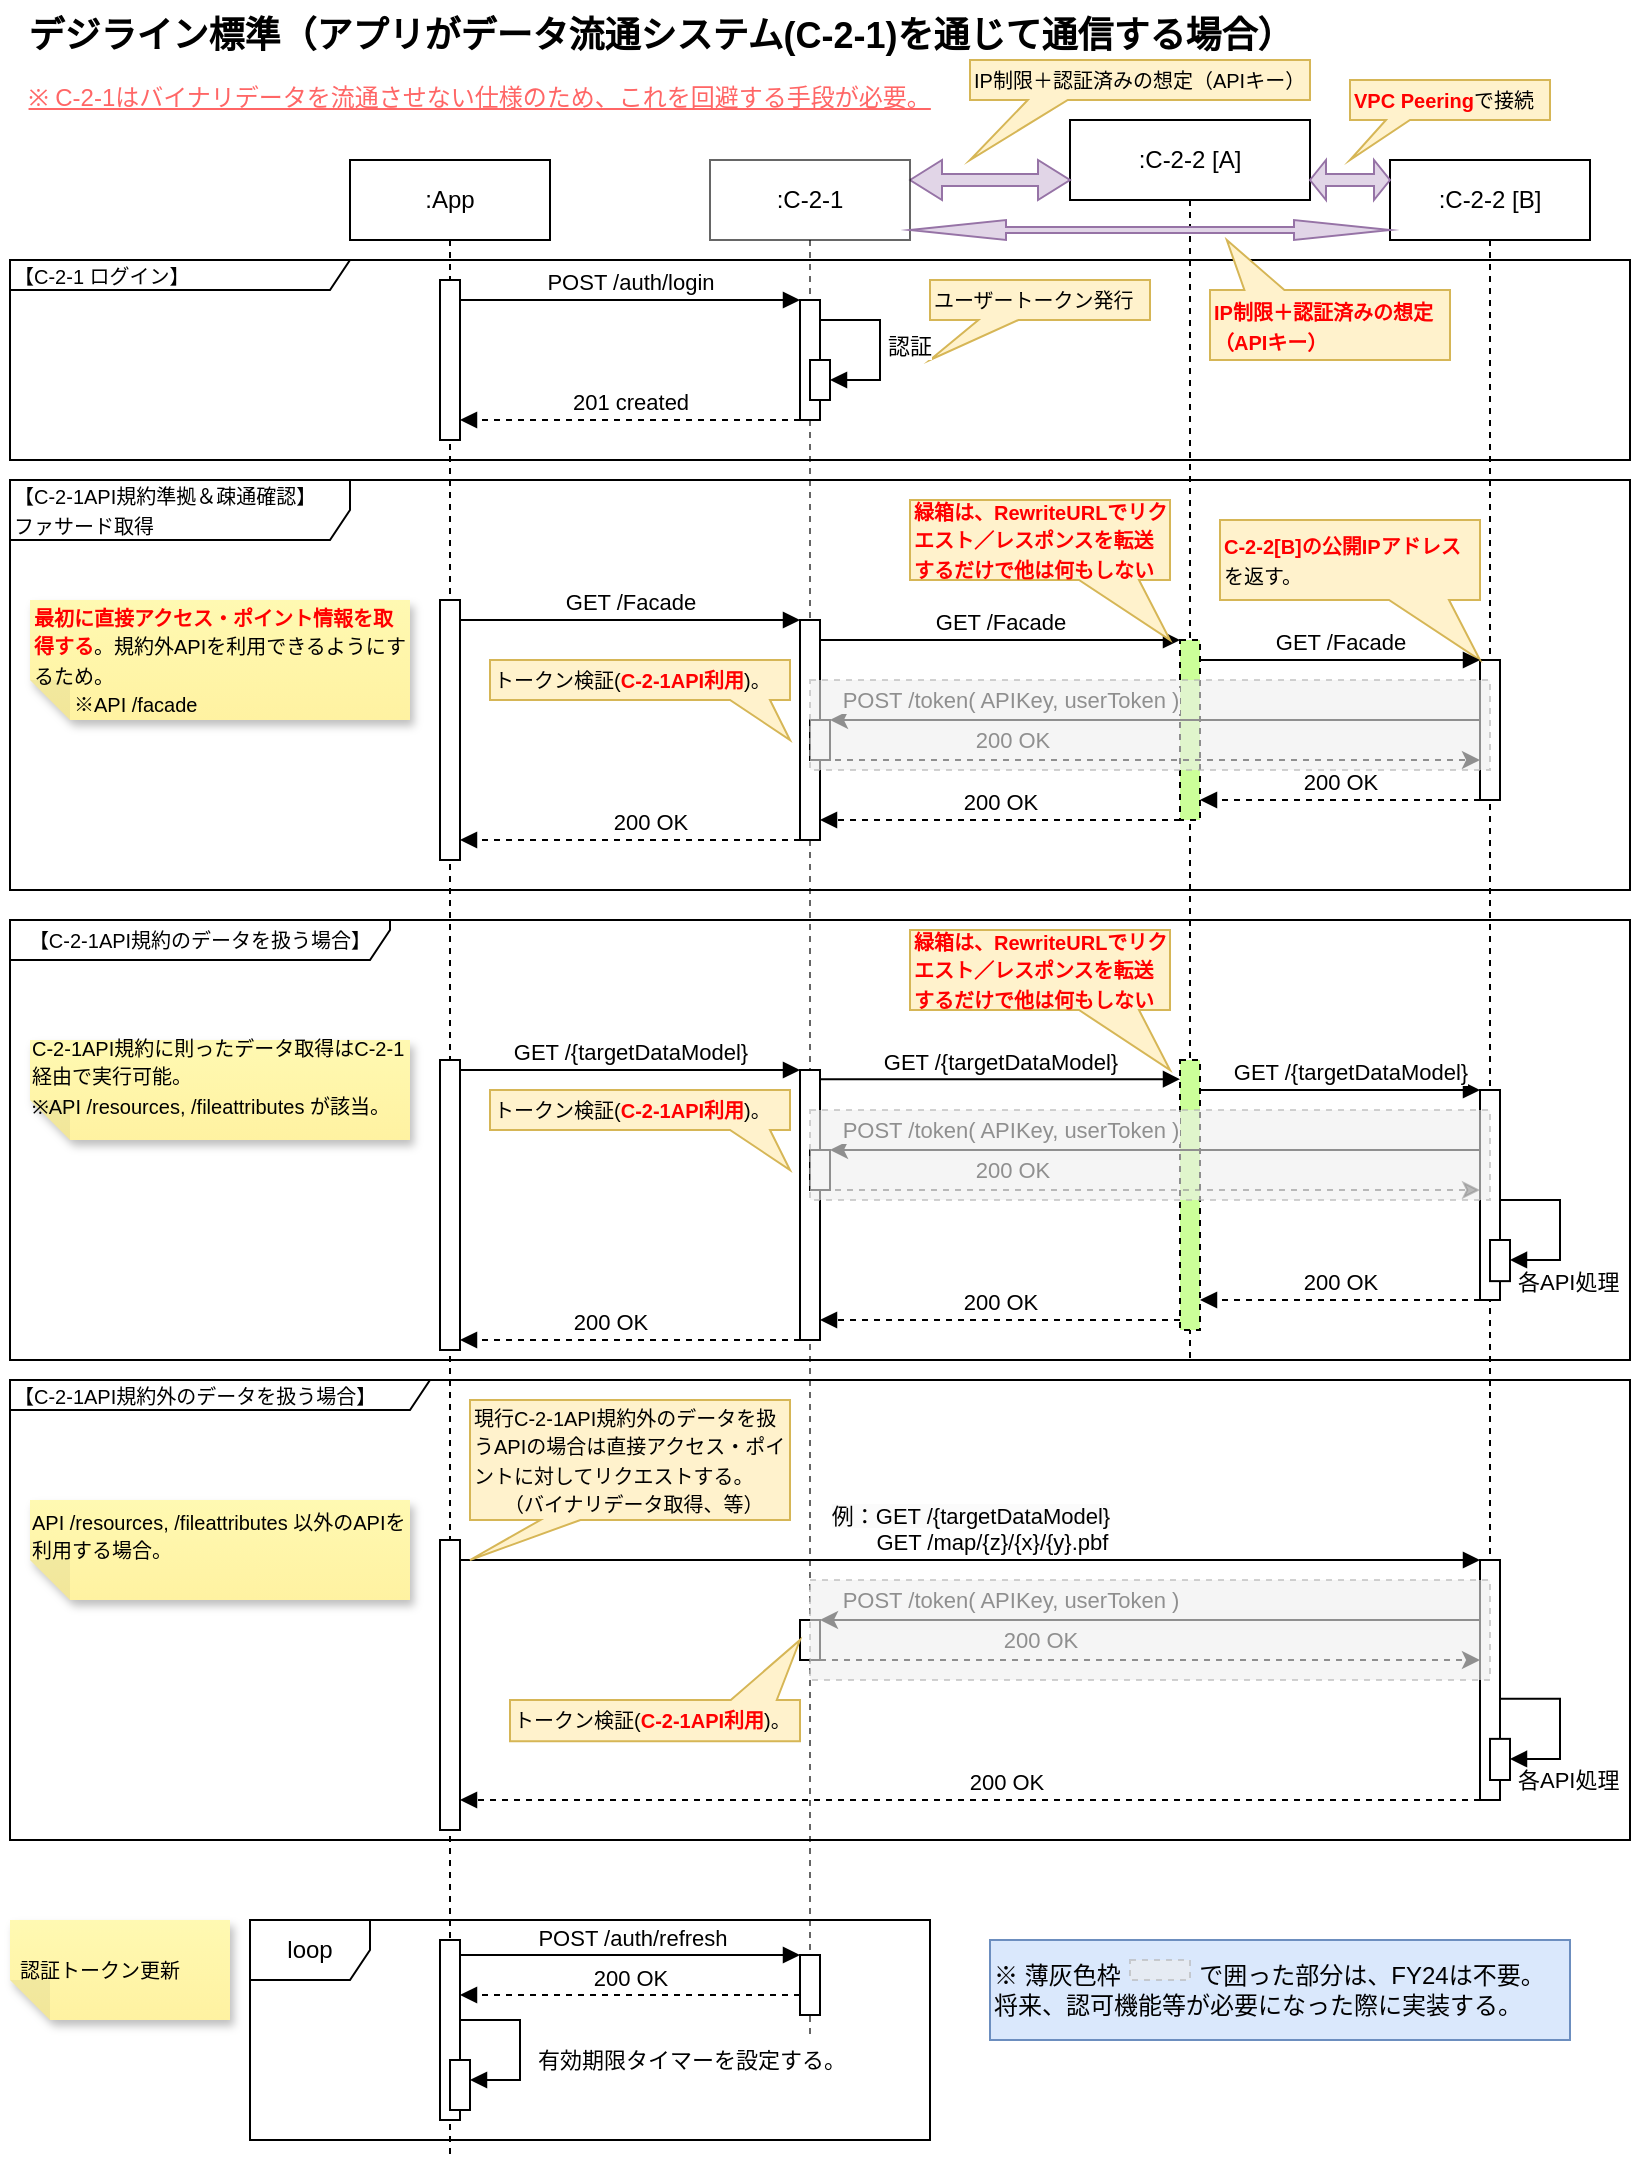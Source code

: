 <mxfile version="24.7.17" pages="7">
  <diagram name="C-2-1経由時のシーケンス" id="2YBvvXClWsGukQMizWep">
    <mxGraphModel dx="1418" dy="838" grid="1" gridSize="10" guides="1" tooltips="1" connect="1" arrows="1" fold="1" page="1" pageScale="1" pageWidth="827" pageHeight="1169" math="0" shadow="0">
      <root>
        <mxCell id="0" />
        <mxCell id="1" parent="0" />
        <mxCell id="Qv2kMFumS-zRc43ijODE-3" value=":C-2-2 [B]" style="shape=umlLifeline;perimeter=lifelinePerimeter;whiteSpace=wrap;html=1;container=0;dropTarget=0;collapsible=0;recursiveResize=0;outlineConnect=0;portConstraint=eastwest;newEdgeStyle={&quot;edgeStyle&quot;:&quot;elbowEdgeStyle&quot;,&quot;elbow&quot;:&quot;vertical&quot;,&quot;curved&quot;:0,&quot;rounded&quot;:0};" parent="1" vertex="1">
          <mxGeometry x="700" y="80" width="100" height="720" as="geometry" />
        </mxCell>
        <mxCell id="Qv2kMFumS-zRc43ijODE-52" value="" style="html=1;points=[];perimeter=orthogonalPerimeter;outlineConnect=0;targetShapes=umlLifeline;portConstraint=eastwest;newEdgeStyle={&quot;edgeStyle&quot;:&quot;elbowEdgeStyle&quot;,&quot;elbow&quot;:&quot;vertical&quot;,&quot;curved&quot;:0,&quot;rounded&quot;:0};" parent="Qv2kMFumS-zRc43ijODE-3" vertex="1">
          <mxGeometry x="45" y="465" width="10" height="105" as="geometry" />
        </mxCell>
        <mxCell id="omazqho2kKG3DwgBfHY7-2" value="" style="html=1;points=[];perimeter=orthogonalPerimeter;outlineConnect=0;targetShapes=umlLifeline;portConstraint=eastwest;newEdgeStyle={&quot;edgeStyle&quot;:&quot;elbowEdgeStyle&quot;,&quot;elbow&quot;:&quot;vertical&quot;,&quot;curved&quot;:0,&quot;rounded&quot;:0};" parent="Qv2kMFumS-zRc43ijODE-3" vertex="1">
          <mxGeometry x="45" y="250" width="10" height="70" as="geometry" />
        </mxCell>
        <mxCell id="omazqho2kKG3DwgBfHY7-67" value="" style="html=1;points=[[0,0,0,0,5],[0,1,0,0,-5],[1,0,0,0,5],[1,1,0,0,-5]];perimeter=orthogonalPerimeter;outlineConnect=0;targetShapes=umlLifeline;portConstraint=eastwest;newEdgeStyle={&quot;curved&quot;:0,&quot;rounded&quot;:0};" parent="Qv2kMFumS-zRc43ijODE-3" vertex="1">
          <mxGeometry x="50" y="540.0" width="10" height="20.57" as="geometry" />
        </mxCell>
        <mxCell id="omazqho2kKG3DwgBfHY7-68" value="各API処理" style="html=1;align=left;spacingLeft=2;endArrow=block;rounded=0;edgeStyle=orthogonalEdgeStyle;curved=0;rounded=0;" parent="Qv2kMFumS-zRc43ijODE-3" edge="1">
          <mxGeometry x="1" y="11" relative="1" as="geometry">
            <mxPoint x="55" y="520.0" as="sourcePoint" />
            <Array as="points">
              <mxPoint x="85" y="550.0" />
            </Array>
            <mxPoint as="offset" />
            <mxPoint x="60" y="549.95" as="targetPoint" />
          </mxGeometry>
        </mxCell>
        <mxCell id="aM9ryv3xv72pqoxQDRHE-1" value=":App" style="shape=umlLifeline;perimeter=lifelinePerimeter;whiteSpace=wrap;html=1;container=0;dropTarget=0;collapsible=0;recursiveResize=0;outlineConnect=0;portConstraint=eastwest;newEdgeStyle={&quot;edgeStyle&quot;:&quot;elbowEdgeStyle&quot;,&quot;elbow&quot;:&quot;vertical&quot;,&quot;curved&quot;:0,&quot;rounded&quot;:0};" parent="1" vertex="1">
          <mxGeometry x="180" y="80" width="100" height="1000" as="geometry" />
        </mxCell>
        <mxCell id="aM9ryv3xv72pqoxQDRHE-2" value="" style="html=1;points=[];perimeter=orthogonalPerimeter;outlineConnect=0;targetShapes=umlLifeline;portConstraint=eastwest;newEdgeStyle={&quot;edgeStyle&quot;:&quot;elbowEdgeStyle&quot;,&quot;elbow&quot;:&quot;vertical&quot;,&quot;curved&quot;:0,&quot;rounded&quot;:0};" parent="aM9ryv3xv72pqoxQDRHE-1" vertex="1">
          <mxGeometry x="45" y="60" width="10" height="80" as="geometry" />
        </mxCell>
        <mxCell id="JKQSdfEKDAcKGkrRnbKr-1" value="" style="html=1;points=[[0,0,0,0,5],[0,1,0,0,-5],[1,0,0,0,5],[1,1,0,0,-5]];perimeter=orthogonalPerimeter;outlineConnect=0;targetShapes=umlLifeline;portConstraint=eastwest;newEdgeStyle={&quot;curved&quot;:0,&quot;rounded&quot;:0};" parent="aM9ryv3xv72pqoxQDRHE-1" vertex="1">
          <mxGeometry x="45" y="890" width="10" height="90" as="geometry" />
        </mxCell>
        <mxCell id="W6BTH40ns69EnWN3gB2Q-2" value="有効期限タイマーを設定する。" style="html=1;align=left;spacingLeft=2;endArrow=block;rounded=0;edgeStyle=orthogonalEdgeStyle;curved=0;rounded=0;" parent="aM9ryv3xv72pqoxQDRHE-1" target="W6BTH40ns69EnWN3gB2Q-1" edge="1">
          <mxGeometry x="0.176" y="5" relative="1" as="geometry">
            <mxPoint x="55" y="930" as="sourcePoint" />
            <Array as="points">
              <mxPoint x="85" y="960" />
            </Array>
            <mxPoint as="offset" />
          </mxGeometry>
        </mxCell>
        <mxCell id="W6BTH40ns69EnWN3gB2Q-1" value="" style="html=1;points=[[0,0,0,0,5],[0,1,0,0,-5],[1,0,0,0,5],[1,1,0,0,-5]];perimeter=orthogonalPerimeter;outlineConnect=0;targetShapes=umlLifeline;portConstraint=eastwest;newEdgeStyle={&quot;curved&quot;:0,&quot;rounded&quot;:0};" parent="aM9ryv3xv72pqoxQDRHE-1" vertex="1">
          <mxGeometry x="50" y="950" width="10" height="25" as="geometry" />
        </mxCell>
        <mxCell id="omazqho2kKG3DwgBfHY7-71" value="" style="html=1;points=[];perimeter=orthogonalPerimeter;outlineConnect=0;targetShapes=umlLifeline;portConstraint=eastwest;newEdgeStyle={&quot;edgeStyle&quot;:&quot;elbowEdgeStyle&quot;,&quot;elbow&quot;:&quot;vertical&quot;,&quot;curved&quot;:0,&quot;rounded&quot;:0};" parent="aM9ryv3xv72pqoxQDRHE-1" vertex="1">
          <mxGeometry x="45" y="220" width="10" height="130" as="geometry" />
        </mxCell>
        <mxCell id="omazqho2kKG3DwgBfHY7-72" value="" style="html=1;points=[];perimeter=orthogonalPerimeter;outlineConnect=0;targetShapes=umlLifeline;portConstraint=eastwest;newEdgeStyle={&quot;edgeStyle&quot;:&quot;elbowEdgeStyle&quot;,&quot;elbow&quot;:&quot;vertical&quot;,&quot;curved&quot;:0,&quot;rounded&quot;:0};" parent="aM9ryv3xv72pqoxQDRHE-1" vertex="1">
          <mxGeometry x="45" y="450" width="10" height="145" as="geometry" />
        </mxCell>
        <mxCell id="omazqho2kKG3DwgBfHY7-74" value="" style="html=1;points=[];perimeter=orthogonalPerimeter;outlineConnect=0;targetShapes=umlLifeline;portConstraint=eastwest;newEdgeStyle={&quot;edgeStyle&quot;:&quot;elbowEdgeStyle&quot;,&quot;elbow&quot;:&quot;vertical&quot;,&quot;curved&quot;:0,&quot;rounded&quot;:0};" parent="aM9ryv3xv72pqoxQDRHE-1" vertex="1">
          <mxGeometry x="45" y="690" width="10" height="145" as="geometry" />
        </mxCell>
        <mxCell id="aM9ryv3xv72pqoxQDRHE-7" value="POST /auth/login" style="html=1;verticalAlign=bottom;endArrow=block;edgeStyle=elbowEdgeStyle;elbow=horizontal;curved=0;rounded=0;" parent="1" edge="1">
          <mxGeometry relative="1" as="geometry">
            <mxPoint x="235" y="150" as="sourcePoint" />
            <Array as="points">
              <mxPoint x="320" y="150" />
            </Array>
            <mxPoint x="405" y="150" as="targetPoint" />
          </mxGeometry>
        </mxCell>
        <mxCell id="aM9ryv3xv72pqoxQDRHE-9" value="201 created" style="html=1;verticalAlign=bottom;endArrow=block;edgeStyle=elbowEdgeStyle;elbow=vertical;curved=0;rounded=0;dashed=1;" parent="1" edge="1">
          <mxGeometry relative="1" as="geometry">
            <mxPoint x="405" y="210" as="sourcePoint" />
            <Array as="points">
              <mxPoint x="330" y="210" />
            </Array>
            <mxPoint x="235" y="210" as="targetPoint" />
            <mxPoint as="offset" />
          </mxGeometry>
        </mxCell>
        <mxCell id="Qv2kMFumS-zRc43ijODE-1" value=":C-2-2 [A]" style="shape=umlLifeline;perimeter=lifelinePerimeter;whiteSpace=wrap;html=1;container=0;dropTarget=0;collapsible=0;recursiveResize=0;outlineConnect=0;portConstraint=eastwest;newEdgeStyle={&quot;edgeStyle&quot;:&quot;elbowEdgeStyle&quot;,&quot;elbow&quot;:&quot;vertical&quot;,&quot;curved&quot;:0,&quot;rounded&quot;:0};" parent="1" vertex="1">
          <mxGeometry x="540" y="60" width="120" height="620" as="geometry" />
        </mxCell>
        <mxCell id="Qv2kMFumS-zRc43ijODE-2" value="" style="html=1;points=[];perimeter=orthogonalPerimeter;outlineConnect=0;targetShapes=umlLifeline;portConstraint=eastwest;newEdgeStyle={&quot;edgeStyle&quot;:&quot;elbowEdgeStyle&quot;,&quot;elbow&quot;:&quot;vertical&quot;,&quot;curved&quot;:0,&quot;rounded&quot;:0};dashed=1;strokeWidth=1;fillColor=#CCFF99;" parent="Qv2kMFumS-zRc43ijODE-1" vertex="1">
          <mxGeometry x="55" y="260" width="10" height="90" as="geometry" />
        </mxCell>
        <mxCell id="Qv2kMFumS-zRc43ijODE-49" value="" style="html=1;points=[];perimeter=orthogonalPerimeter;outlineConnect=0;targetShapes=umlLifeline;portConstraint=eastwest;newEdgeStyle={&quot;edgeStyle&quot;:&quot;elbowEdgeStyle&quot;,&quot;elbow&quot;:&quot;vertical&quot;,&quot;curved&quot;:0,&quot;rounded&quot;:0};dashed=1;fillColor=#CCFF99;" parent="Qv2kMFumS-zRc43ijODE-1" vertex="1">
          <mxGeometry x="55" y="470" width="10" height="135" as="geometry" />
        </mxCell>
        <mxCell id="Qv2kMFumS-zRc43ijODE-5" value="GET /Facade" style="html=1;verticalAlign=bottom;endArrow=block;edgeStyle=elbowEdgeStyle;elbow=vertical;curved=0;rounded=0;" parent="1" edge="1">
          <mxGeometry relative="1" as="geometry">
            <mxPoint x="235" y="310" as="sourcePoint" />
            <Array as="points">
              <mxPoint x="315" y="310" />
            </Array>
            <mxPoint x="405" y="310" as="targetPoint" />
          </mxGeometry>
        </mxCell>
        <mxCell id="Qv2kMFumS-zRc43ijODE-6" value="GET /Facade" style="html=1;verticalAlign=bottom;endArrow=block;edgeStyle=elbowEdgeStyle;elbow=horizontal;curved=0;rounded=0;" parent="1" edge="1">
          <mxGeometry relative="1" as="geometry">
            <mxPoint x="415" y="320" as="sourcePoint" />
            <Array as="points">
              <mxPoint x="500" y="320" />
            </Array>
            <mxPoint x="595" y="320" as="targetPoint" />
            <mxPoint as="offset" />
          </mxGeometry>
        </mxCell>
        <mxCell id="Qv2kMFumS-zRc43ijODE-9" value="200 OK" style="html=1;verticalAlign=bottom;endArrow=block;edgeStyle=elbowEdgeStyle;elbow=vertical;curved=0;rounded=0;dashed=1;" parent="1" edge="1">
          <mxGeometry relative="1" as="geometry">
            <mxPoint x="595" y="410" as="sourcePoint" />
            <Array as="points">
              <mxPoint x="515" y="410" />
            </Array>
            <mxPoint x="415" y="410" as="targetPoint" />
          </mxGeometry>
        </mxCell>
        <mxCell id="Qv2kMFumS-zRc43ijODE-10" value="200 OK" style="html=1;verticalAlign=bottom;endArrow=block;edgeStyle=elbowEdgeStyle;elbow=vertical;curved=0;rounded=0;dashed=1;" parent="1" edge="1">
          <mxGeometry x="-0.118" relative="1" as="geometry">
            <mxPoint x="405" y="420" as="sourcePoint" />
            <Array as="points">
              <mxPoint x="320" y="420" />
            </Array>
            <mxPoint x="235" y="420" as="targetPoint" />
            <mxPoint as="offset" />
          </mxGeometry>
        </mxCell>
        <mxCell id="Qv2kMFumS-zRc43ijODE-19" value="&lt;font style=&quot;font-size: 18px;&quot;&gt;デジライン標準（アプリがデータ流通システム(C-2-1)を通じて通信する場合）&lt;/font&gt;&lt;div style=&quot;text-align: left;&quot;&gt;&lt;span style=&quot;font-weight: normal;&quot;&gt;&lt;font color=&quot;#ff6666&quot; style=&quot;font-size: 12px;&quot;&gt;&lt;u&gt;※ C-2-1はバイナリデータを流通させない仕様のため、これを回避する手段が必要。&lt;/u&gt;&lt;/font&gt;&lt;/span&gt;&lt;/div&gt;" style="text;strokeColor=none;fillColor=none;html=1;fontSize=24;fontStyle=1;verticalAlign=middle;align=center;" parent="1" vertex="1">
          <mxGeometry x="10" width="650" height="60" as="geometry" />
        </mxCell>
        <mxCell id="Qv2kMFumS-zRc43ijODE-50" value="GET /{targetDataModel}" style="html=1;verticalAlign=bottom;endArrow=block;edgeStyle=elbowEdgeStyle;elbow=horizontal;curved=0;rounded=0;" parent="1" edge="1">
          <mxGeometry relative="1" as="geometry">
            <mxPoint x="235" y="535" as="sourcePoint" />
            <Array as="points">
              <mxPoint x="315" y="535" />
            </Array>
            <mxPoint x="405" y="535" as="targetPoint" />
          </mxGeometry>
        </mxCell>
        <mxCell id="Qv2kMFumS-zRc43ijODE-51" value="GET /{targetDataModel}" style="html=1;verticalAlign=bottom;endArrow=block;edgeStyle=elbowEdgeStyle;elbow=horizontal;curved=0;rounded=0;" parent="1" edge="1">
          <mxGeometry relative="1" as="geometry">
            <mxPoint x="415" y="539.58" as="sourcePoint" />
            <Array as="points">
              <mxPoint x="510" y="539.58" />
            </Array>
            <mxPoint x="595.0" y="539.58" as="targetPoint" />
          </mxGeometry>
        </mxCell>
        <mxCell id="Qv2kMFumS-zRc43ijODE-53" value="GET /{targetDataModel}" style="html=1;verticalAlign=bottom;endArrow=block;edgeStyle=elbowEdgeStyle;elbow=horizontal;curved=0;rounded=0;" parent="1" edge="1">
          <mxGeometry x="0.071" relative="1" as="geometry">
            <mxPoint x="605" y="545" as="sourcePoint" />
            <Array as="points">
              <mxPoint x="695" y="545" />
            </Array>
            <mxPoint x="745" y="545" as="targetPoint" />
            <mxPoint as="offset" />
          </mxGeometry>
        </mxCell>
        <mxCell id="Qv2kMFumS-zRc43ijODE-54" value="200 OK" style="html=1;verticalAlign=bottom;endArrow=block;edgeStyle=elbowEdgeStyle;elbow=vertical;curved=0;rounded=0;dashed=1;" parent="1" edge="1">
          <mxGeometry relative="1" as="geometry">
            <mxPoint x="745" y="650" as="sourcePoint" />
            <Array as="points">
              <mxPoint x="675" y="650" />
            </Array>
            <mxPoint x="605" y="650" as="targetPoint" />
          </mxGeometry>
        </mxCell>
        <mxCell id="Qv2kMFumS-zRc43ijODE-55" value="200 OK" style="html=1;verticalAlign=bottom;endArrow=block;edgeStyle=elbowEdgeStyle;elbow=vertical;curved=0;rounded=0;dashed=1;" parent="1" source="Qv2kMFumS-zRc43ijODE-49" target="Qv2kMFumS-zRc43ijODE-48" edge="1">
          <mxGeometry relative="1" as="geometry">
            <mxPoint x="590" y="660" as="sourcePoint" />
            <Array as="points">
              <mxPoint x="500" y="660" />
            </Array>
            <mxPoint x="440" y="660" as="targetPoint" />
          </mxGeometry>
        </mxCell>
        <mxCell id="Qv2kMFumS-zRc43ijODE-56" value="200 OK" style="html=1;verticalAlign=bottom;endArrow=block;edgeStyle=elbowEdgeStyle;elbow=vertical;curved=0;rounded=0;dashed=1;" parent="1" edge="1">
          <mxGeometry x="0.118" relative="1" as="geometry">
            <mxPoint x="405" y="670" as="sourcePoint" />
            <Array as="points">
              <mxPoint x="320" y="670" />
            </Array>
            <mxPoint x="235" y="670" as="targetPoint" />
            <mxPoint as="offset" />
          </mxGeometry>
        </mxCell>
        <mxCell id="Qv2kMFumS-zRc43ijODE-57" value="&lt;div style=&quot;text-align: left;&quot;&gt;&lt;span style=&quot;font-size: 10px;&quot;&gt;C-2-1API規約に則ったデータ取得はC-2-1経由で実行可能。&lt;/span&gt;&lt;/div&gt;&lt;div style=&quot;text-align: left;&quot;&gt;&lt;span style=&quot;font-size: 10px;&quot;&gt;※API /resources, /fileattributes が該当。&lt;br&gt;　　&lt;/span&gt;&lt;/div&gt;" style="shape=note;whiteSpace=wrap;html=1;backgroundOutline=1;fontColor=#000000;darkOpacity=0.05;fillColor=#FFF9B2;strokeColor=none;fillStyle=solid;direction=west;gradientDirection=north;gradientColor=#FFF2A1;shadow=1;size=20;pointerEvents=1;" parent="1" vertex="1">
          <mxGeometry x="20" y="520" width="190" height="50" as="geometry" />
        </mxCell>
        <mxCell id="Qv2kMFumS-zRc43ijODE-64" value="" style="shape=doubleArrow;whiteSpace=wrap;html=1;fillColor=#e1d5e7;strokeColor=#9673a6;" parent="1" vertex="1">
          <mxGeometry x="660" y="80" width="40" height="20" as="geometry" />
        </mxCell>
        <mxCell id="2MUVDJIt3ERt5kHvMN0i-1" value="&lt;font style=&quot;font-size: 10px;&quot;&gt;&lt;b&gt;&lt;font color=&quot;#ff0000&quot;&gt;C-2-2[B]の公開IPアドレス&lt;/font&gt;&lt;/b&gt;を返す。　&lt;/font&gt;" style="shape=callout;whiteSpace=wrap;html=1;perimeter=calloutPerimeter;position2=1;fillColor=#fff2cc;strokeColor=#d6b656;align=left;size=30;position=0.65;base=30;" parent="1" vertex="1">
          <mxGeometry x="615" y="260" width="130" height="70" as="geometry" />
        </mxCell>
        <mxCell id="JKQSdfEKDAcKGkrRnbKr-8" value="loop" style="shape=umlFrame;whiteSpace=wrap;html=1;pointerEvents=0;" parent="1" vertex="1">
          <mxGeometry x="130" y="960" width="340" height="110" as="geometry" />
        </mxCell>
        <mxCell id="0UJ3WVWB1CKk_aN6yeqt-1" value="&lt;div style=&quot;&quot;&gt;&lt;span style=&quot;font-size: 10px; background-color: initial;&quot;&gt;&lt;b&gt;&lt;font color=&quot;#ff0000&quot;&gt;最初に直接アクセス・ポイント情報を取得する&lt;/font&gt;&lt;/b&gt;。規約外APIを利用できるようにするため。&lt;/span&gt;&lt;/div&gt;&lt;div style=&quot;&quot;&gt;&lt;span style=&quot;font-size: 10px; text-align: center;&quot;&gt;　　※API /facade&lt;br&gt;&lt;/span&gt;&lt;/div&gt;" style="shape=note;whiteSpace=wrap;html=1;backgroundOutline=1;fontColor=#000000;darkOpacity=0.05;fillColor=#FFF9B2;strokeColor=none;fillStyle=solid;direction=west;gradientDirection=north;gradientColor=#FFF2A1;shadow=1;size=20;pointerEvents=1;align=left;" parent="1" vertex="1">
          <mxGeometry x="20" y="300" width="190" height="60" as="geometry" />
        </mxCell>
        <mxCell id="l6zS16BRsBkH0_cx7ov1-1" value="&lt;font style=&quot;font-size: 10px;&quot;&gt;&lt;font color=&quot;#ff0000&quot;&gt;&lt;b&gt;VPC Peering&lt;/b&gt;&lt;/font&gt;で接続&lt;/font&gt;" style="shape=callout;whiteSpace=wrap;html=1;perimeter=calloutPerimeter;position2=0;fillColor=#fff2cc;strokeColor=#d6b656;align=left;size=20;position=0.18;base=12;" parent="1" vertex="1">
          <mxGeometry x="680" y="40" width="100" height="40" as="geometry" />
        </mxCell>
        <mxCell id="l6zS16BRsBkH0_cx7ov1-2" value="" style="shape=doubleArrow;whiteSpace=wrap;html=1;fillColor=#e1d5e7;strokeColor=#9673a6;" parent="1" vertex="1">
          <mxGeometry x="460" y="80" width="80" height="20" as="geometry" />
        </mxCell>
        <mxCell id="l6zS16BRsBkH0_cx7ov1-3" value="&lt;font style=&quot;font-size: 10px;&quot;&gt;IP制限＋認証済みの想定&lt;/font&gt;&lt;span style=&quot;background-color: initial; font-size: 10px;&quot;&gt;（APIキー）&lt;/span&gt;" style="shape=callout;whiteSpace=wrap;html=1;perimeter=calloutPerimeter;position2=0;fillColor=#fff2cc;strokeColor=#d6b656;align=left;size=30;position=0.17;" parent="1" vertex="1">
          <mxGeometry x="490" y="30" width="170" height="50" as="geometry" />
        </mxCell>
        <mxCell id="5qgilTmHeGa8GDz7O41O-27" value="&lt;div style=&quot;text-align: left;&quot;&gt;&lt;span style=&quot;font-size: 10px;&quot;&gt;認証トークン更新　　&lt;/span&gt;&lt;/div&gt;" style="shape=note;whiteSpace=wrap;html=1;backgroundOutline=1;fontColor=#000000;darkOpacity=0.05;fillColor=#FFF9B2;strokeColor=none;fillStyle=solid;direction=west;gradientDirection=north;gradientColor=#FFF2A1;shadow=1;size=20;pointerEvents=1;" parent="1" vertex="1">
          <mxGeometry x="10" y="960" width="110" height="50" as="geometry" />
        </mxCell>
        <mxCell id="u5XXY-ZTiW07sj4fWdaM-1" value="&lt;span style=&quot;font-size: 10px;&quot;&gt;ユーザートークン発行&lt;/span&gt;" style="shape=callout;whiteSpace=wrap;html=1;perimeter=calloutPerimeter;position2=0;fillColor=#fff2cc;strokeColor=#d6b656;align=left;size=20;position=0.22;" parent="1" vertex="1">
          <mxGeometry x="470" y="140" width="110" height="40" as="geometry" />
        </mxCell>
        <mxCell id="omazqho2kKG3DwgBfHY7-1" value="GET /Facade" style="html=1;verticalAlign=bottom;endArrow=block;edgeStyle=elbowEdgeStyle;elbow=horizontal;curved=0;rounded=0;" parent="1" edge="1">
          <mxGeometry relative="1" as="geometry">
            <mxPoint x="605" y="330" as="sourcePoint" />
            <Array as="points">
              <mxPoint x="685" y="330" />
            </Array>
            <mxPoint x="745" y="330" as="targetPoint" />
            <mxPoint as="offset" />
          </mxGeometry>
        </mxCell>
        <mxCell id="omazqho2kKG3DwgBfHY7-8" value="200 OK" style="html=1;verticalAlign=bottom;endArrow=block;edgeStyle=elbowEdgeStyle;elbow=vertical;curved=0;rounded=0;dashed=1;" parent="1" edge="1">
          <mxGeometry relative="1" as="geometry">
            <mxPoint x="745" y="400" as="sourcePoint" />
            <Array as="points">
              <mxPoint x="700" y="400" />
            </Array>
            <mxPoint x="605" y="400" as="targetPoint" />
          </mxGeometry>
        </mxCell>
        <mxCell id="aM9ryv3xv72pqoxQDRHE-5" value=":C-2-1" style="shape=umlLifeline;perimeter=lifelinePerimeter;whiteSpace=wrap;html=1;container=0;dropTarget=0;collapsible=0;recursiveResize=0;outlineConnect=0;portConstraint=eastwest;newEdgeStyle={&quot;edgeStyle&quot;:&quot;elbowEdgeStyle&quot;,&quot;elbow&quot;:&quot;vertical&quot;,&quot;curved&quot;:0,&quot;rounded&quot;:0};opacity=60;" parent="1" vertex="1">
          <mxGeometry x="360" y="80" width="100" height="940" as="geometry" />
        </mxCell>
        <mxCell id="Qv2kMFumS-zRc43ijODE-8" style="edgeStyle=elbowEdgeStyle;rounded=0;orthogonalLoop=1;jettySize=auto;html=1;elbow=vertical;curved=0;" parent="aM9ryv3xv72pqoxQDRHE-5" source="aM9ryv3xv72pqoxQDRHE-6" edge="1">
          <mxGeometry relative="1" as="geometry">
            <mxPoint x="49.81" y="109.931" as="targetPoint" />
          </mxGeometry>
        </mxCell>
        <mxCell id="aM9ryv3xv72pqoxQDRHE-6" value="" style="html=1;points=[];perimeter=orthogonalPerimeter;outlineConnect=0;targetShapes=umlLifeline;portConstraint=eastwest;newEdgeStyle={&quot;edgeStyle&quot;:&quot;elbowEdgeStyle&quot;,&quot;elbow&quot;:&quot;vertical&quot;,&quot;curved&quot;:0,&quot;rounded&quot;:0};" parent="aM9ryv3xv72pqoxQDRHE-5" vertex="1">
          <mxGeometry x="45" y="70" width="10" height="60" as="geometry" />
        </mxCell>
        <mxCell id="Qv2kMFumS-zRc43ijODE-7" value="" style="html=1;points=[];perimeter=orthogonalPerimeter;outlineConnect=0;targetShapes=umlLifeline;portConstraint=eastwest;newEdgeStyle={&quot;edgeStyle&quot;:&quot;elbowEdgeStyle&quot;,&quot;elbow&quot;:&quot;vertical&quot;,&quot;curved&quot;:0,&quot;rounded&quot;:0};" parent="aM9ryv3xv72pqoxQDRHE-5" vertex="1">
          <mxGeometry x="45" y="230" width="10" height="110" as="geometry" />
        </mxCell>
        <mxCell id="Qv2kMFumS-zRc43ijODE-48" value="" style="html=1;points=[];perimeter=orthogonalPerimeter;outlineConnect=0;targetShapes=umlLifeline;portConstraint=eastwest;newEdgeStyle={&quot;edgeStyle&quot;:&quot;elbowEdgeStyle&quot;,&quot;elbow&quot;:&quot;vertical&quot;,&quot;curved&quot;:0,&quot;rounded&quot;:0};" parent="aM9ryv3xv72pqoxQDRHE-5" vertex="1">
          <mxGeometry x="45" y="455" width="10" height="135" as="geometry" />
        </mxCell>
        <mxCell id="K5Ar8J1tQvPkgy8A56gh-3" value="" style="html=1;points=[[0,0,0,0,5],[0,1,0,0,-5],[1,0,0,0,5],[1,1,0,0,-5]];perimeter=orthogonalPerimeter;outlineConnect=0;targetShapes=umlLifeline;portConstraint=eastwest;newEdgeStyle={&quot;curved&quot;:0,&quot;rounded&quot;:0};" parent="aM9ryv3xv72pqoxQDRHE-5" vertex="1">
          <mxGeometry x="50" y="100" width="10" height="20" as="geometry" />
        </mxCell>
        <mxCell id="K5Ar8J1tQvPkgy8A56gh-4" value="認証" style="html=1;align=left;spacingLeft=2;endArrow=block;rounded=0;edgeStyle=orthogonalEdgeStyle;curved=0;rounded=0;" parent="aM9ryv3xv72pqoxQDRHE-5" target="K5Ar8J1tQvPkgy8A56gh-3" edge="1">
          <mxGeometry relative="1" as="geometry">
            <mxPoint x="55" y="80" as="sourcePoint" />
            <Array as="points">
              <mxPoint x="85" y="110" />
            </Array>
          </mxGeometry>
        </mxCell>
        <mxCell id="omazqho2kKG3DwgBfHY7-3" value="" style="html=1;points=[];perimeter=orthogonalPerimeter;outlineConnect=0;targetShapes=umlLifeline;portConstraint=eastwest;newEdgeStyle={&quot;edgeStyle&quot;:&quot;elbowEdgeStyle&quot;,&quot;elbow&quot;:&quot;vertical&quot;,&quot;curved&quot;:0,&quot;rounded&quot;:0};" parent="aM9ryv3xv72pqoxQDRHE-5" vertex="1">
          <mxGeometry x="50" y="280" width="10" height="20" as="geometry" />
        </mxCell>
        <mxCell id="omazqho2kKG3DwgBfHY7-4" value="" style="endArrow=classic;html=1;rounded=0;" parent="aM9ryv3xv72pqoxQDRHE-5" edge="1">
          <mxGeometry width="50" height="50" relative="1" as="geometry">
            <mxPoint x="385" y="280" as="sourcePoint" />
            <mxPoint x="60" y="280" as="targetPoint" />
          </mxGeometry>
        </mxCell>
        <mxCell id="omazqho2kKG3DwgBfHY7-5" value="POST /token( APIKey, userToken )" style="edgeLabel;html=1;align=center;verticalAlign=middle;resizable=0;points=[];" parent="omazqho2kKG3DwgBfHY7-4" vertex="1" connectable="0">
          <mxGeometry x="0.011" y="2" relative="1" as="geometry">
            <mxPoint x="-71" y="-12" as="offset" />
          </mxGeometry>
        </mxCell>
        <mxCell id="omazqho2kKG3DwgBfHY7-6" value="" style="endArrow=classic;html=1;rounded=0;dashed=1;" parent="aM9ryv3xv72pqoxQDRHE-5" edge="1">
          <mxGeometry width="50" height="50" relative="1" as="geometry">
            <mxPoint x="62.5" y="300" as="sourcePoint" />
            <mxPoint x="385.0" y="300" as="targetPoint" />
          </mxGeometry>
        </mxCell>
        <mxCell id="omazqho2kKG3DwgBfHY7-7" value="200 OK" style="edgeLabel;html=1;align=center;verticalAlign=middle;resizable=0;points=[];" parent="omazqho2kKG3DwgBfHY7-6" vertex="1" connectable="0">
          <mxGeometry x="0.211" relative="1" as="geometry">
            <mxPoint x="-107" y="-10" as="offset" />
          </mxGeometry>
        </mxCell>
        <mxCell id="omazqho2kKG3DwgBfHY7-13" value="" style="html=1;points=[];perimeter=orthogonalPerimeter;outlineConnect=0;targetShapes=umlLifeline;portConstraint=eastwest;newEdgeStyle={&quot;edgeStyle&quot;:&quot;elbowEdgeStyle&quot;,&quot;elbow&quot;:&quot;vertical&quot;,&quot;curved&quot;:0,&quot;rounded&quot;:0};" parent="aM9ryv3xv72pqoxQDRHE-5" vertex="1">
          <mxGeometry x="50" y="495" width="10" height="20" as="geometry" />
        </mxCell>
        <mxCell id="omazqho2kKG3DwgBfHY7-14" value="" style="endArrow=classic;html=1;rounded=0;" parent="aM9ryv3xv72pqoxQDRHE-5" edge="1">
          <mxGeometry width="50" height="50" relative="1" as="geometry">
            <mxPoint x="385" y="495" as="sourcePoint" />
            <mxPoint x="60" y="495" as="targetPoint" />
          </mxGeometry>
        </mxCell>
        <mxCell id="omazqho2kKG3DwgBfHY7-15" value="POST /token( APIKey, userToken )" style="edgeLabel;html=1;align=center;verticalAlign=middle;resizable=0;points=[];" parent="omazqho2kKG3DwgBfHY7-14" vertex="1" connectable="0">
          <mxGeometry x="0.011" y="2" relative="1" as="geometry">
            <mxPoint x="-71" y="-12" as="offset" />
          </mxGeometry>
        </mxCell>
        <mxCell id="omazqho2kKG3DwgBfHY7-16" value="" style="endArrow=classic;html=1;rounded=0;dashed=1;opacity=60;" parent="aM9ryv3xv72pqoxQDRHE-5" edge="1">
          <mxGeometry width="50" height="50" relative="1" as="geometry">
            <mxPoint x="62.5" y="515" as="sourcePoint" />
            <mxPoint x="385.0" y="515" as="targetPoint" />
          </mxGeometry>
        </mxCell>
        <mxCell id="omazqho2kKG3DwgBfHY7-17" value="200 OK" style="edgeLabel;html=1;align=center;verticalAlign=middle;resizable=0;points=[];" parent="omazqho2kKG3DwgBfHY7-16" vertex="1" connectable="0">
          <mxGeometry x="0.211" relative="1" as="geometry">
            <mxPoint x="-107" y="-10" as="offset" />
          </mxGeometry>
        </mxCell>
        <mxCell id="JKQSdfEKDAcKGkrRnbKr-3" value="" style="html=1;points=[[0,0,0,0,5],[0,1,0,0,-5],[1,0,0,0,5],[1,1,0,0,-5]];perimeter=orthogonalPerimeter;outlineConnect=0;targetShapes=umlLifeline;portConstraint=eastwest;newEdgeStyle={&quot;curved&quot;:0,&quot;rounded&quot;:0};" parent="aM9ryv3xv72pqoxQDRHE-5" vertex="1">
          <mxGeometry x="45" y="897.5" width="10" height="30" as="geometry" />
        </mxCell>
        <mxCell id="JKQSdfEKDAcKGkrRnbKr-4" value="POST /auth/refresh" style="html=1;verticalAlign=bottom;endArrow=block;edgeStyle=elbowEdgeStyle;elbow=horizontal;curved=0;rounded=0;" parent="aM9ryv3xv72pqoxQDRHE-5" target="JKQSdfEKDAcKGkrRnbKr-3" edge="1">
          <mxGeometry x="0.003" relative="1" as="geometry">
            <mxPoint x="-125" y="897.5" as="sourcePoint" />
            <Array as="points">
              <mxPoint x="-50" y="897.5" />
            </Array>
            <mxPoint x="220" y="897.5" as="targetPoint" />
            <mxPoint as="offset" />
          </mxGeometry>
        </mxCell>
        <mxCell id="JKQSdfEKDAcKGkrRnbKr-6" value="200 OK" style="html=1;verticalAlign=bottom;endArrow=block;edgeStyle=elbowEdgeStyle;elbow=vertical;curved=0;rounded=0;dashed=1;" parent="aM9ryv3xv72pqoxQDRHE-5" source="JKQSdfEKDAcKGkrRnbKr-3" edge="1">
          <mxGeometry relative="1" as="geometry">
            <mxPoint x="230" y="917.5" as="sourcePoint" />
            <Array as="points">
              <mxPoint x="-10" y="917.5" />
            </Array>
            <mxPoint x="-125" y="917.5" as="targetPoint" />
          </mxGeometry>
        </mxCell>
        <mxCell id="Qv2kMFumS-zRc43ijODE-16" value="200 OK" style="html=1;verticalAlign=bottom;endArrow=block;edgeStyle=elbowEdgeStyle;elbow=vertical;curved=0;rounded=0;dashed=1;" parent="aM9ryv3xv72pqoxQDRHE-5" edge="1">
          <mxGeometry x="-0.071" relative="1" as="geometry">
            <mxPoint x="385" y="820" as="sourcePoint" />
            <Array as="points">
              <mxPoint x="310" y="820" />
            </Array>
            <mxPoint x="-125" y="820" as="targetPoint" />
            <mxPoint as="offset" />
          </mxGeometry>
        </mxCell>
        <mxCell id="Qv2kMFumS-zRc43ijODE-4" value="" style="html=1;points=[];perimeter=orthogonalPerimeter;outlineConnect=0;targetShapes=umlLifeline;portConstraint=eastwest;newEdgeStyle={&quot;edgeStyle&quot;:&quot;elbowEdgeStyle&quot;,&quot;elbow&quot;:&quot;vertical&quot;,&quot;curved&quot;:0,&quot;rounded&quot;:0};" parent="aM9ryv3xv72pqoxQDRHE-5" vertex="1">
          <mxGeometry x="385" y="700" width="10" height="120" as="geometry" />
        </mxCell>
        <mxCell id="Qv2kMFumS-zRc43ijODE-46" value="&lt;span style=&quot;background-color: rgb(251, 251, 251);&quot;&gt;例：GET /{targetDataModel}&lt;br&gt;&lt;/span&gt;&amp;nbsp; &amp;nbsp; &amp;nbsp; &amp;nbsp;GET /map/{z}/{x}/{y}.pbf" style="html=1;verticalAlign=bottom;endArrow=block;edgeStyle=elbowEdgeStyle;elbow=horizontal;curved=0;rounded=0;" parent="aM9ryv3xv72pqoxQDRHE-5" target="Qv2kMFumS-zRc43ijODE-4" edge="1">
          <mxGeometry relative="1" as="geometry">
            <mxPoint x="-125" y="700" as="sourcePoint" />
            <Array as="points">
              <mxPoint x="170" y="700" />
            </Array>
            <mxPoint x="235" y="700" as="targetPoint" />
          </mxGeometry>
        </mxCell>
        <mxCell id="5qgilTmHeGa8GDz7O41O-21" value="" style="endArrow=classic;html=1;rounded=0;" parent="aM9ryv3xv72pqoxQDRHE-5" source="Qv2kMFumS-zRc43ijODE-4" edge="1">
          <mxGeometry width="50" height="50" relative="1" as="geometry">
            <mxPoint x="220" y="730" as="sourcePoint" />
            <mxPoint x="55" y="730" as="targetPoint" />
          </mxGeometry>
        </mxCell>
        <mxCell id="5qgilTmHeGa8GDz7O41O-22" value="POST /token( APIKey, userToken )" style="edgeLabel;html=1;align=center;verticalAlign=middle;resizable=0;points=[];" parent="5qgilTmHeGa8GDz7O41O-21" vertex="1" connectable="0">
          <mxGeometry x="0.011" y="2" relative="1" as="geometry">
            <mxPoint x="-68" y="-12" as="offset" />
          </mxGeometry>
        </mxCell>
        <mxCell id="5qgilTmHeGa8GDz7O41O-23" value="" style="endArrow=classic;html=1;rounded=0;dashed=1;" parent="aM9ryv3xv72pqoxQDRHE-5" target="Qv2kMFumS-zRc43ijODE-4" edge="1">
          <mxGeometry width="50" height="50" relative="1" as="geometry">
            <mxPoint x="55" y="750" as="sourcePoint" />
            <mxPoint x="220" y="750" as="targetPoint" />
          </mxGeometry>
        </mxCell>
        <mxCell id="5qgilTmHeGa8GDz7O41O-24" value="200 OK" style="edgeLabel;html=1;align=center;verticalAlign=middle;resizable=0;points=[];" parent="5qgilTmHeGa8GDz7O41O-23" vertex="1" connectable="0">
          <mxGeometry x="0.211" relative="1" as="geometry">
            <mxPoint x="-90" y="-10" as="offset" />
          </mxGeometry>
        </mxCell>
        <mxCell id="omazqho2kKG3DwgBfHY7-25" value="" style="html=1;points=[[0,0,0,0,5],[0,1,0,0,-5],[1,0,0,0,5],[1,1,0,0,-5]];perimeter=orthogonalPerimeter;outlineConnect=0;targetShapes=umlLifeline;portConstraint=eastwest;newEdgeStyle={&quot;curved&quot;:0,&quot;rounded&quot;:0};" parent="aM9ryv3xv72pqoxQDRHE-5" vertex="1">
          <mxGeometry x="390" y="789.43" width="10" height="20.57" as="geometry" />
        </mxCell>
        <mxCell id="omazqho2kKG3DwgBfHY7-26" value="各API処理" style="html=1;align=left;spacingLeft=2;endArrow=block;rounded=0;edgeStyle=orthogonalEdgeStyle;curved=0;rounded=0;" parent="aM9ryv3xv72pqoxQDRHE-5" target="omazqho2kKG3DwgBfHY7-25" edge="1">
          <mxGeometry x="1" y="11" relative="1" as="geometry">
            <mxPoint x="395" y="769.43" as="sourcePoint" />
            <Array as="points">
              <mxPoint x="425" y="799.43" />
            </Array>
            <mxPoint as="offset" />
          </mxGeometry>
        </mxCell>
        <mxCell id="c1PD0P7a9lApf4Ewm2Fh-9" value="&lt;div style=&quot;&quot;&gt;&lt;span style=&quot;font-size: 10px; background-color: initial;&quot;&gt;【C-2-1API規約外のデータを扱う場合】&lt;/span&gt;&lt;/div&gt;" style="shape=umlFrame;whiteSpace=wrap;html=1;pointerEvents=0;width=210;height=15;shadow=0;align=left;" parent="aM9ryv3xv72pqoxQDRHE-5" vertex="1">
          <mxGeometry x="-350" y="610" width="810" height="230" as="geometry" />
        </mxCell>
        <mxCell id="omazqho2kKG3DwgBfHY7-57" value="" style="html=1;points=[];perimeter=orthogonalPerimeter;outlineConnect=0;targetShapes=umlLifeline;portConstraint=eastwest;newEdgeStyle={&quot;edgeStyle&quot;:&quot;elbowEdgeStyle&quot;,&quot;elbow&quot;:&quot;vertical&quot;,&quot;curved&quot;:0,&quot;rounded&quot;:0};" parent="aM9ryv3xv72pqoxQDRHE-5" vertex="1">
          <mxGeometry x="45" y="730" width="10" height="20" as="geometry" />
        </mxCell>
        <mxCell id="omazqho2kKG3DwgBfHY7-54" value="&lt;div style=&quot;&quot;&gt;&lt;span style=&quot;font-size: 10px;&quot;&gt;トークン検証(&lt;/span&gt;&lt;font style=&quot;font-size: 10px;&quot; color=&quot;#ff0000&quot;&gt;&lt;b&gt;C-2-1API利用&lt;/b&gt;&lt;/font&gt;&lt;span style=&quot;font-size: 10px;&quot;&gt;)。&lt;/span&gt;&lt;br&gt;&lt;/div&gt;" style="shape=callout;whiteSpace=wrap;html=1;perimeter=calloutPerimeter;position2=0;fillColor=#fff2cc;strokeColor=#d6b656;align=left;size=30;position=0.08;base=23;direction=west;" parent="aM9ryv3xv72pqoxQDRHE-5" vertex="1">
          <mxGeometry x="-100" y="740" width="145" height="50.57" as="geometry" />
        </mxCell>
        <mxCell id="omazqho2kKG3DwgBfHY7-10" value="&lt;span style=&quot;font-size: 10px;&quot;&gt;トークン検証(&lt;font color=&quot;#ff0000&quot;&gt;&lt;b&gt;C-2-1API利用&lt;/b&gt;&lt;/font&gt;)。&lt;/span&gt;" style="shape=callout;whiteSpace=wrap;html=1;perimeter=calloutPerimeter;position2=1;fillColor=#fff2cc;strokeColor=#d6b656;align=left;size=20;position=0.8;base=20;" parent="1" vertex="1">
          <mxGeometry x="250" y="330" width="150" height="40" as="geometry" />
        </mxCell>
        <mxCell id="omazqho2kKG3DwgBfHY7-12" value="&lt;b style=&quot;color: rgb(255, 0, 0); font-size: 10px;&quot;&gt;緑箱&lt;/b&gt;&lt;font color=&quot;#ff0000&quot;&gt;&lt;span style=&quot;font-size: 10px;&quot;&gt;&lt;b&gt;は、RewriteURLでリクエスト／レスポンスを転送するだけで他は何もしない&lt;/b&gt;&lt;/span&gt;&lt;/font&gt;" style="shape=callout;whiteSpace=wrap;html=1;perimeter=calloutPerimeter;position2=1;fillColor=#fff2cc;strokeColor=#d6b656;align=left;size=30;position=0.65;base=30;" parent="1" vertex="1">
          <mxGeometry x="460" y="250" width="130" height="70" as="geometry" />
        </mxCell>
        <mxCell id="omazqho2kKG3DwgBfHY7-18" value="&lt;span style=&quot;font-size: 10px;&quot;&gt;トークン検証(&lt;font color=&quot;#ff0000&quot;&gt;&lt;b&gt;C-2-1API利用&lt;/b&gt;&lt;/font&gt;)。&lt;/span&gt;" style="shape=callout;whiteSpace=wrap;html=1;perimeter=calloutPerimeter;position2=1;fillColor=#fff2cc;strokeColor=#d6b656;align=left;size=20;position=0.8;base=20;" parent="1" vertex="1">
          <mxGeometry x="250" y="545" width="150" height="40" as="geometry" />
        </mxCell>
        <mxCell id="omazqho2kKG3DwgBfHY7-58" value="&lt;span style=&quot;font-size: 10px;&quot;&gt;現行C-2-1API規約外のデータを扱うAPIの場合は直接アクセス・ポイントに対してリクエストする。&lt;/span&gt;&lt;br style=&quot;font-size: 10px;&quot;&gt;&lt;span style=&quot;font-size: 10px;&quot;&gt;　　（バイナリデータ取得、等）&lt;/span&gt;" style="shape=callout;whiteSpace=wrap;html=1;perimeter=calloutPerimeter;position2=0;fillColor=#fff2cc;strokeColor=#d6b656;align=left;size=20;position=0.22;" parent="1" vertex="1">
          <mxGeometry x="240" y="700" width="160" height="80" as="geometry" />
        </mxCell>
        <mxCell id="omazqho2kKG3DwgBfHY7-59" value="&lt;b style=&quot;color: rgb(255, 0, 0); font-size: 10px;&quot;&gt;緑箱&lt;/b&gt;&lt;font color=&quot;#ff0000&quot;&gt;&lt;span style=&quot;font-size: 10px;&quot;&gt;&lt;b&gt;は、RewriteURLでリクエスト／レスポンスを転送するだけで&lt;/b&gt;&lt;/span&gt;&lt;/font&gt;&lt;b style=&quot;color: rgb(255, 0, 0); font-size: 10px;&quot;&gt;他は&lt;/b&gt;&lt;font color=&quot;#ff0000&quot;&gt;&lt;span style=&quot;font-size: 10px;&quot;&gt;&lt;b&gt;何もしない&lt;/b&gt;&lt;/span&gt;&lt;/font&gt;" style="shape=callout;whiteSpace=wrap;html=1;perimeter=calloutPerimeter;position2=1;fillColor=#fff2cc;strokeColor=#d6b656;align=left;size=30;position=0.65;base=30;" parent="1" vertex="1">
          <mxGeometry x="460" y="465" width="130" height="70" as="geometry" />
        </mxCell>
        <mxCell id="omazqho2kKG3DwgBfHY7-60" value="&lt;div style=&quot;text-align: left;&quot;&gt;&lt;span style=&quot;font-size: 10px; background-color: initial;&quot;&gt;【C-2-1API規約のデータを扱う場合】&lt;/span&gt;&lt;/div&gt;" style="shape=umlFrame;whiteSpace=wrap;html=1;pointerEvents=0;width=190;height=20;shadow=0;" parent="1" vertex="1">
          <mxGeometry x="10" y="460" width="810" height="220" as="geometry" />
        </mxCell>
        <mxCell id="omazqho2kKG3DwgBfHY7-61" value="&lt;div style=&quot;&quot;&gt;&lt;span style=&quot;font-size: 10px; background-color: initial;&quot;&gt;【C-2-1API規約準拠＆疎通確認】&lt;/span&gt;&lt;/div&gt;&lt;div style=&quot;&quot;&gt;&lt;span style=&quot;font-size: 10px; background-color: initial;&quot;&gt;ファサード取得&lt;/span&gt;&lt;/div&gt;" style="shape=umlFrame;whiteSpace=wrap;html=1;pointerEvents=0;width=170;height=30;shadow=0;align=left;" parent="1" vertex="1">
          <mxGeometry x="10" y="240" width="810" height="205" as="geometry" />
        </mxCell>
        <mxCell id="omazqho2kKG3DwgBfHY7-70" value="&lt;div style=&quot;&quot;&gt;&lt;span style=&quot;font-size: 10px; background-color: initial;&quot;&gt;【C-2-1 ログイン】&lt;/span&gt;&lt;/div&gt;" style="shape=umlFrame;whiteSpace=wrap;html=1;pointerEvents=0;width=170;height=15;shadow=0;align=left;" parent="1" vertex="1">
          <mxGeometry x="10" y="130" width="810" height="100" as="geometry" />
        </mxCell>
        <mxCell id="omazqho2kKG3DwgBfHY7-75" value="&lt;div style=&quot;text-align: left;&quot;&gt;&lt;span style=&quot;font-size: 10px; background-color: initial;&quot;&gt;API /resources, /fileattributes 以外のAPIを利用する場合。&lt;/span&gt;&lt;/div&gt;&lt;div style=&quot;text-align: left;&quot;&gt;&lt;span style=&quot;font-size: 10px;&quot;&gt;　　&lt;/span&gt;&lt;/div&gt;" style="shape=note;whiteSpace=wrap;html=1;backgroundOutline=1;fontColor=#000000;darkOpacity=0.05;fillColor=#FFF9B2;strokeColor=none;fillStyle=solid;direction=west;gradientDirection=north;gradientColor=#FFF2A1;shadow=1;size=20;pointerEvents=1;" parent="1" vertex="1">
          <mxGeometry x="20" y="750" width="190" height="50" as="geometry" />
        </mxCell>
        <mxCell id="QIpAmKWjs782UPEktXwA-1" value="" style="shape=doubleArrow;whiteSpace=wrap;html=1;fillColor=#e1d5e7;strokeColor=#9673a6;" parent="1" vertex="1">
          <mxGeometry x="460" y="110" width="240" height="10" as="geometry" />
        </mxCell>
        <mxCell id="QIpAmKWjs782UPEktXwA-3" value="&lt;div style=&quot;&quot;&gt;&lt;font color=&quot;#ff0000&quot; style=&quot;font-size: 10px;&quot;&gt;&lt;b&gt;IP制限＋認証済みの想定&lt;/b&gt;&lt;/font&gt;&lt;/div&gt;&lt;div style=&quot;&quot;&gt;&lt;span style=&quot;background-color: initial; font-size: 10px;&quot;&gt;&lt;font color=&quot;#ff0000&quot;&gt;&lt;b&gt;（APIキー）&lt;/b&gt;&lt;/font&gt;&lt;/span&gt;&lt;br&gt;&lt;/div&gt;" style="shape=callout;whiteSpace=wrap;html=1;perimeter=calloutPerimeter;position2=0.93;fillColor=#fff2cc;strokeColor=#d6b656;align=left;size=25;position=0.69;base=20;direction=west;" parent="1" vertex="1">
          <mxGeometry x="610" y="120" width="120" height="60" as="geometry" />
        </mxCell>
        <mxCell id="l4GBKS_YLokIbVfYR-XQ-1" value="&lt;span style=&quot;background-color: initial;&quot;&gt;※ 薄灰色枠　　　 で囲った部分は、FY24は不要。&amp;nbsp;&lt;/span&gt;&lt;div&gt;&lt;span style=&quot;background-color: initial;&quot;&gt;将来、認可機能等が必要になった際に実装する。&lt;/span&gt;&lt;/div&gt;" style="html=1;whiteSpace=wrap;container=1;recursiveResize=0;collapsible=0;fillColor=#dae8fc;strokeColor=#6c8ebf;align=left;" vertex="1" parent="1">
          <mxGeometry x="500" y="970" width="290" height="50" as="geometry" />
        </mxCell>
        <mxCell id="l4GBKS_YLokIbVfYR-XQ-7" value="" style="html=1;whiteSpace=wrap;container=1;recursiveResize=0;collapsible=0;fillColor=#eeeeee;strokeColor=#B3B3B3;align=left;dashed=1;opacity=60;" vertex="1" parent="l4GBKS_YLokIbVfYR-XQ-1">
          <mxGeometry x="70" y="10" width="30" height="10" as="geometry" />
        </mxCell>
        <mxCell id="l4GBKS_YLokIbVfYR-XQ-2" value="" style="html=1;whiteSpace=wrap;container=1;recursiveResize=0;collapsible=0;fillColor=#eeeeee;strokeColor=#B3B3B3;align=left;dashed=1;opacity=60;" vertex="1" parent="1">
          <mxGeometry x="410" y="555" width="340" height="45" as="geometry" />
        </mxCell>
        <mxCell id="l4GBKS_YLokIbVfYR-XQ-5" value="" style="html=1;whiteSpace=wrap;container=1;recursiveResize=0;collapsible=0;fillColor=#eeeeee;strokeColor=#B3B3B3;align=left;dashed=1;opacity=60;" vertex="1" parent="1">
          <mxGeometry x="410" y="790" width="340" height="50" as="geometry" />
        </mxCell>
        <mxCell id="l4GBKS_YLokIbVfYR-XQ-6" value="" style="html=1;whiteSpace=wrap;container=1;recursiveResize=0;collapsible=0;fillColor=#eeeeee;strokeColor=#B3B3B3;align=left;dashed=1;opacity=60;" vertex="1" parent="1">
          <mxGeometry x="410" y="340" width="340" height="45" as="geometry" />
        </mxCell>
      </root>
    </mxGraphModel>
  </diagram>
  <diagram name="C-2-2[B]直結時のシーケンス" id="W09oZ4LH9ulDeSqZCkFV">
    <mxGraphModel dx="1418" dy="3176" grid="1" gridSize="10" guides="1" tooltips="1" connect="1" arrows="1" fold="1" page="1" pageScale="1" pageWidth="827" pageHeight="1169" math="0" shadow="0">
      <root>
        <mxCell id="ruvBuBlSj2xhvu7RqnBg-0" />
        <mxCell id="ruvBuBlSj2xhvu7RqnBg-1" parent="ruvBuBlSj2xhvu7RqnBg-0" />
        <mxCell id="Vjd4TAc9SW9HnnaeWUUt-0" value="" style="html=1;points=[[0,0,0,0,5],[0,1,0,0,-5],[1,0,0,0,5],[1,1,0,0,-5]];perimeter=orthogonalPerimeter;outlineConnect=0;targetShapes=umlLifeline;portConstraint=eastwest;newEdgeStyle={&quot;curved&quot;:0,&quot;rounded&quot;:0};" parent="ruvBuBlSj2xhvu7RqnBg-1" vertex="1">
          <mxGeometry x="249" y="-1490" width="10" height="120" as="geometry" />
        </mxCell>
        <mxCell id="Vjd4TAc9SW9HnnaeWUUt-1" value="" style="html=1;points=[[0,0,0,0,5],[0,1,0,0,-5],[1,0,0,0,5],[1,1,0,0,-5]];perimeter=orthogonalPerimeter;outlineConnect=0;targetShapes=umlLifeline;portConstraint=eastwest;newEdgeStyle={&quot;curved&quot;:0,&quot;rounded&quot;:0};" parent="ruvBuBlSj2xhvu7RqnBg-1" vertex="1">
          <mxGeometry x="619" y="-1480" width="10" height="30" as="geometry" />
        </mxCell>
        <mxCell id="Vjd4TAc9SW9HnnaeWUUt-2" value="POST /login" style="html=1;verticalAlign=bottom;endArrow=block;edgeStyle=elbowEdgeStyle;elbow=horizontal;curved=0;rounded=0;" parent="ruvBuBlSj2xhvu7RqnBg-1" source="Vjd4TAc9SW9HnnaeWUUt-0" target="Vjd4TAc9SW9HnnaeWUUt-1" edge="1">
          <mxGeometry relative="1" as="geometry">
            <mxPoint x="439" y="-1480" as="sourcePoint" />
            <Array as="points">
              <mxPoint x="529" y="-1480" />
            </Array>
            <mxPoint x="604" y="-1480" as="targetPoint" />
          </mxGeometry>
        </mxCell>
        <mxCell id="Vjd4TAc9SW9HnnaeWUUt-3" value="200 OK" style="html=1;verticalAlign=bottom;endArrow=block;edgeStyle=elbowEdgeStyle;elbow=vertical;curved=0;rounded=0;dashed=1;" parent="ruvBuBlSj2xhvu7RqnBg-1" source="Vjd4TAc9SW9HnnaeWUUt-1" target="Vjd4TAc9SW9HnnaeWUUt-0" edge="1">
          <mxGeometry relative="1" as="geometry">
            <mxPoint x="614" y="-1460" as="sourcePoint" />
            <Array as="points">
              <mxPoint x="534" y="-1460" />
            </Array>
            <mxPoint x="284" y="-1460" as="targetPoint" />
          </mxGeometry>
        </mxCell>
        <mxCell id="Vjd4TAc9SW9HnnaeWUUt-4" value="loop" style="shape=umlFrame;whiteSpace=wrap;html=1;pointerEvents=0;" parent="ruvBuBlSj2xhvu7RqnBg-1" vertex="1">
          <mxGeometry x="164" y="-1560" width="620" height="220" as="geometry" />
        </mxCell>
        <mxCell id="Vjd4TAc9SW9HnnaeWUUt-6" value="" style="html=1;points=[[0,0,0,0,5],[0,1,0,0,-5],[1,0,0,0,5],[1,1,0,0,-5]];perimeter=orthogonalPerimeter;outlineConnect=0;targetShapes=umlLifeline;portConstraint=eastwest;newEdgeStyle={&quot;curved&quot;:0,&quot;rounded&quot;:0};" parent="ruvBuBlSj2xhvu7RqnBg-1" vertex="1">
          <mxGeometry x="254" y="-1420" width="10" height="40" as="geometry" />
        </mxCell>
        <mxCell id="Vjd4TAc9SW9HnnaeWUUt-7" value="有効期限タイマーを設定する。" style="html=1;align=left;spacingLeft=2;endArrow=block;rounded=0;edgeStyle=orthogonalEdgeStyle;curved=0;rounded=0;" parent="ruvBuBlSj2xhvu7RqnBg-1" target="Vjd4TAc9SW9HnnaeWUUt-6" edge="1">
          <mxGeometry relative="1" as="geometry">
            <mxPoint x="259" y="-1440" as="sourcePoint" />
            <Array as="points">
              <mxPoint x="289" y="-1410" />
            </Array>
          </mxGeometry>
        </mxCell>
        <mxCell id="Vjd4TAc9SW9HnnaeWUUt-8" value="&lt;div style=&quot;text-align: left;&quot;&gt;&lt;span style=&quot;font-size: 10px;&quot;&gt;トークンの有効期限切れを防ぐために、アプリは、&lt;/span&gt;&lt;span style=&quot;font-size: 10px; background-color: initial;&quot;&gt;直接アクセス・ポイントのアクセス・トークンは定期的に取得する必要がある。&lt;/span&gt;&lt;/div&gt;&lt;div style=&quot;text-align: left;&quot;&gt;&lt;span style=&quot;font-size: 10px; background-color: initial;&quot;&gt;&lt;br&gt;&lt;/span&gt;&lt;/div&gt;" style="shape=note;whiteSpace=wrap;html=1;backgroundOutline=1;fontColor=#000000;darkOpacity=0.05;fillColor=#FFF9B2;strokeColor=none;fillStyle=solid;direction=west;gradientDirection=north;gradientColor=#FFF2A1;shadow=1;size=20;pointerEvents=1;" parent="ruvBuBlSj2xhvu7RqnBg-1" vertex="1">
          <mxGeometry x="54" y="-1640" width="170" height="70" as="geometry" />
        </mxCell>
        <mxCell id="Vjd4TAc9SW9HnnaeWUUt-9" value=":App" style="shape=umlLifeline;perimeter=lifelinePerimeter;whiteSpace=wrap;html=1;container=0;dropTarget=0;collapsible=0;recursiveResize=0;outlineConnect=0;portConstraint=eastwest;newEdgeStyle={&quot;edgeStyle&quot;:&quot;elbowEdgeStyle&quot;,&quot;elbow&quot;:&quot;vertical&quot;,&quot;curved&quot;:0,&quot;rounded&quot;:0};" parent="ruvBuBlSj2xhvu7RqnBg-1" vertex="1">
          <mxGeometry x="204" y="-2180" width="100" height="830" as="geometry" />
        </mxCell>
        <mxCell id="Vjd4TAc9SW9HnnaeWUUt-10" value="" style="html=1;points=[];perimeter=orthogonalPerimeter;outlineConnect=0;targetShapes=umlLifeline;portConstraint=eastwest;newEdgeStyle={&quot;edgeStyle&quot;:&quot;elbowEdgeStyle&quot;,&quot;elbow&quot;:&quot;vertical&quot;,&quot;curved&quot;:0,&quot;rounded&quot;:0};" parent="Vjd4TAc9SW9HnnaeWUUt-9" vertex="1">
          <mxGeometry x="45" y="70" width="10" height="460" as="geometry" />
        </mxCell>
        <mxCell id="Vjd4TAc9SW9HnnaeWUUt-11" value="POST /login" style="html=1;verticalAlign=bottom;endArrow=block;edgeStyle=elbowEdgeStyle;elbow=horizontal;curved=0;rounded=0;" parent="ruvBuBlSj2xhvu7RqnBg-1" target="Vjd4TAc9SW9HnnaeWUUt-16" edge="1">
          <mxGeometry relative="1" as="geometry">
            <mxPoint x="260" y="-2100" as="sourcePoint" />
            <Array as="points">
              <mxPoint x="345" y="-2100" />
            </Array>
            <mxPoint x="430" y="-2100" as="targetPoint" />
          </mxGeometry>
        </mxCell>
        <mxCell id="Vjd4TAc9SW9HnnaeWUUt-12" value="201 created" style="html=1;verticalAlign=bottom;endArrow=block;edgeStyle=elbowEdgeStyle;elbow=vertical;curved=0;rounded=0;dashed=1;" parent="ruvBuBlSj2xhvu7RqnBg-1" edge="1">
          <mxGeometry relative="1" as="geometry">
            <mxPoint x="619" y="-2020" as="sourcePoint" />
            <Array as="points">
              <mxPoint x="354" y="-2020" />
            </Array>
            <mxPoint x="259" y="-2020" as="targetPoint" />
          </mxGeometry>
        </mxCell>
        <mxCell id="Vjd4TAc9SW9HnnaeWUUt-13" value=":C-2-2 [B]" style="shape=umlLifeline;perimeter=lifelinePerimeter;whiteSpace=wrap;html=1;container=0;dropTarget=0;collapsible=0;recursiveResize=0;outlineConnect=0;portConstraint=eastwest;newEdgeStyle={&quot;edgeStyle&quot;:&quot;elbowEdgeStyle&quot;,&quot;elbow&quot;:&quot;vertical&quot;,&quot;curved&quot;:0,&quot;rounded&quot;:0};" parent="ruvBuBlSj2xhvu7RqnBg-1" vertex="1">
          <mxGeometry x="564" y="-2180" width="120" height="760" as="geometry" />
        </mxCell>
        <mxCell id="Vjd4TAc9SW9HnnaeWUUt-14" value="" style="html=1;points=[];perimeter=orthogonalPerimeter;outlineConnect=0;targetShapes=umlLifeline;portConstraint=eastwest;newEdgeStyle={&quot;edgeStyle&quot;:&quot;elbowEdgeStyle&quot;,&quot;elbow&quot;:&quot;vertical&quot;,&quot;curved&quot;:0,&quot;rounded&quot;:0};" parent="Vjd4TAc9SW9HnnaeWUUt-13" vertex="1">
          <mxGeometry x="55" y="230" width="10" height="50" as="geometry" />
        </mxCell>
        <mxCell id="Vjd4TAc9SW9HnnaeWUUt-15" value="" style="html=1;points=[];perimeter=orthogonalPerimeter;outlineConnect=0;targetShapes=umlLifeline;portConstraint=eastwest;newEdgeStyle={&quot;edgeStyle&quot;:&quot;elbowEdgeStyle&quot;,&quot;elbow&quot;:&quot;vertical&quot;,&quot;curved&quot;:0,&quot;rounded&quot;:0};" parent="Vjd4TAc9SW9HnnaeWUUt-13" vertex="1">
          <mxGeometry x="55" y="330" width="10" height="190" as="geometry" />
        </mxCell>
        <mxCell id="Vjd4TAc9SW9HnnaeWUUt-16" value="" style="html=1;points=[];perimeter=orthogonalPerimeter;outlineConnect=0;targetShapes=umlLifeline;portConstraint=eastwest;newEdgeStyle={&quot;edgeStyle&quot;:&quot;elbowEdgeStyle&quot;,&quot;elbow&quot;:&quot;vertical&quot;,&quot;curved&quot;:0,&quot;rounded&quot;:0};" parent="Vjd4TAc9SW9HnnaeWUUt-13" vertex="1">
          <mxGeometry x="55" y="80" width="10" height="90" as="geometry" />
        </mxCell>
        <mxCell id="DrredgWlV6NOpquJ87MR-0" value="認証" style="html=1;align=left;spacingLeft=2;endArrow=block;rounded=0;edgeStyle=orthogonalEdgeStyle;curved=0;rounded=0;" parent="Vjd4TAc9SW9HnnaeWUUt-13" target="DrredgWlV6NOpquJ87MR-1" edge="1">
          <mxGeometry relative="1" as="geometry">
            <mxPoint x="65" y="90" as="sourcePoint" />
            <Array as="points">
              <mxPoint x="95" y="120" />
            </Array>
          </mxGeometry>
        </mxCell>
        <mxCell id="DrredgWlV6NOpquJ87MR-1" value="" style="html=1;points=[[0,0,0,0,5],[0,1,0,0,-5],[1,0,0,0,5],[1,1,0,0,-5]];perimeter=orthogonalPerimeter;outlineConnect=0;targetShapes=umlLifeline;portConstraint=eastwest;newEdgeStyle={&quot;curved&quot;:0,&quot;rounded&quot;:0};" parent="Vjd4TAc9SW9HnnaeWUUt-13" vertex="1">
          <mxGeometry x="60" y="110" width="10" height="40" as="geometry" />
        </mxCell>
        <mxCell id="7UBL3qR11FSuhFlsBoUm-0" value="" style="html=1;points=[[0,0,0,0,5],[0,1,0,0,-5],[1,0,0,0,5],[1,1,0,0,-5]];perimeter=orthogonalPerimeter;outlineConnect=0;targetShapes=umlLifeline;portConstraint=eastwest;newEdgeStyle={&quot;curved&quot;:0,&quot;rounded&quot;:0};" parent="Vjd4TAc9SW9HnnaeWUUt-13" vertex="1">
          <mxGeometry x="60" y="370" width="10" height="40" as="geometry" />
        </mxCell>
        <mxCell id="7UBL3qR11FSuhFlsBoUm-1" value="トークン検証" style="html=1;align=left;spacingLeft=2;endArrow=block;rounded=0;edgeStyle=orthogonalEdgeStyle;curved=0;rounded=0;" parent="Vjd4TAc9SW9HnnaeWUUt-13" target="7UBL3qR11FSuhFlsBoUm-0" edge="1">
          <mxGeometry relative="1" as="geometry">
            <mxPoint x="65" y="350" as="sourcePoint" />
            <Array as="points">
              <mxPoint x="95" y="380" />
            </Array>
          </mxGeometry>
        </mxCell>
        <mxCell id="5uZXyRgt52kktwFOou6K-1" value="" style="html=1;points=[[0,0,0,0,5],[0,1,0,0,-5],[1,0,0,0,5],[1,1,0,0,-5]];perimeter=orthogonalPerimeter;outlineConnect=0;targetShapes=umlLifeline;portConstraint=eastwest;newEdgeStyle={&quot;curved&quot;:0,&quot;rounded&quot;:0};" parent="Vjd4TAc9SW9HnnaeWUUt-13" vertex="1">
          <mxGeometry x="60" y="450" width="10" height="40" as="geometry" />
        </mxCell>
        <mxCell id="5uZXyRgt52kktwFOou6K-2" value="各API処理" style="html=1;align=left;spacingLeft=2;endArrow=block;rounded=0;edgeStyle=orthogonalEdgeStyle;curved=0;rounded=0;" parent="Vjd4TAc9SW9HnnaeWUUt-13" target="5uZXyRgt52kktwFOou6K-1" edge="1">
          <mxGeometry relative="1" as="geometry">
            <mxPoint x="65" y="430" as="sourcePoint" />
            <Array as="points">
              <mxPoint x="95" y="460" />
            </Array>
          </mxGeometry>
        </mxCell>
        <mxCell id="Vjd4TAc9SW9HnnaeWUUt-17" value="GET /Facade" style="html=1;verticalAlign=bottom;endArrow=block;edgeStyle=elbowEdgeStyle;elbow=horizontal;curved=0;rounded=0;" parent="ruvBuBlSj2xhvu7RqnBg-1" source="Vjd4TAc9SW9HnnaeWUUt-10" target="Vjd4TAc9SW9HnnaeWUUt-14" edge="1">
          <mxGeometry relative="1" as="geometry">
            <mxPoint x="439.0" y="-1970.0" as="sourcePoint" />
            <Array as="points">
              <mxPoint x="494" y="-1950" />
              <mxPoint x="524" y="-1970" />
            </Array>
            <mxPoint x="614" y="-1970" as="targetPoint" />
          </mxGeometry>
        </mxCell>
        <mxCell id="Vjd4TAc9SW9HnnaeWUUt-18" value="200 OK" style="html=1;verticalAlign=bottom;endArrow=block;edgeStyle=elbowEdgeStyle;elbow=vertical;curved=0;rounded=0;dashed=1;" parent="ruvBuBlSj2xhvu7RqnBg-1" source="Vjd4TAc9SW9HnnaeWUUt-14" target="Vjd4TAc9SW9HnnaeWUUt-10" edge="1">
          <mxGeometry relative="1" as="geometry">
            <mxPoint x="614" y="-1940" as="sourcePoint" />
            <Array as="points">
              <mxPoint x="454" y="-1910" />
              <mxPoint x="539" y="-1940" />
            </Array>
            <mxPoint x="439.0" y="-1940.0" as="targetPoint" />
          </mxGeometry>
        </mxCell>
        <mxCell id="Vjd4TAc9SW9HnnaeWUUt-19" value="&lt;div style=&quot;&quot;&gt;&lt;span style=&quot;font-size: 10px;&quot;&gt;ログイン&lt;/span&gt;&lt;/div&gt;" style="shape=note;whiteSpace=wrap;html=1;backgroundOutline=1;fontColor=#000000;darkOpacity=0.05;fillColor=#FFF9B2;strokeColor=none;fillStyle=solid;direction=west;gradientDirection=north;gradientColor=#FFF2A1;shadow=1;size=20;pointerEvents=1;align=center;" parent="ruvBuBlSj2xhvu7RqnBg-1" vertex="1">
          <mxGeometry x="54" y="-2110" width="170" height="40" as="geometry" />
        </mxCell>
        <mxCell id="Vjd4TAc9SW9HnnaeWUUt-21" value="&lt;span style=&quot;background-color: rgb(251, 251, 251);&quot;&gt;GET /{targetDataModel}&lt;/span&gt;&lt;div&gt;GET /map/{z}/{x}/{y}.pbf&lt;/div&gt;" style="html=1;verticalAlign=bottom;endArrow=block;edgeStyle=elbowEdgeStyle;elbow=horizontal;curved=0;rounded=0;" parent="ruvBuBlSj2xhvu7RqnBg-1" target="Vjd4TAc9SW9HnnaeWUUt-15" edge="1">
          <mxGeometry relative="1" as="geometry">
            <mxPoint x="259" y="-1840" as="sourcePoint" />
            <Array as="points">
              <mxPoint x="339" y="-1840" />
            </Array>
            <mxPoint x="614" y="-1840" as="targetPoint" />
          </mxGeometry>
        </mxCell>
        <mxCell id="Vjd4TAc9SW9HnnaeWUUt-22" value="200 OK" style="html=1;verticalAlign=bottom;endArrow=block;edgeStyle=elbowEdgeStyle;elbow=vertical;curved=0;rounded=0;dashed=1;" parent="ruvBuBlSj2xhvu7RqnBg-1" edge="1">
          <mxGeometry relative="1" as="geometry">
            <mxPoint x="619" y="-1660" as="sourcePoint" />
            <Array as="points">
              <mxPoint x="539" y="-1660" />
            </Array>
            <mxPoint x="259" y="-1660" as="targetPoint" />
          </mxGeometry>
        </mxCell>
        <mxCell id="Vjd4TAc9SW9HnnaeWUUt-23" value="&lt;div style=&quot;text-align: left;&quot;&gt;&lt;span style=&quot;font-size: 10px;&quot;&gt;直接アクセス・ポイントのみ使用。&lt;br&gt;　　（全てのアクセスを担う）&lt;/span&gt;&lt;/div&gt;" style="shape=note;whiteSpace=wrap;html=1;backgroundOutline=1;fontColor=#000000;darkOpacity=0.05;fillColor=#FFF9B2;strokeColor=none;fillStyle=solid;direction=west;gradientDirection=north;gradientColor=#FFF2A1;shadow=1;size=20;pointerEvents=1;" parent="ruvBuBlSj2xhvu7RqnBg-1" vertex="1">
          <mxGeometry x="54" y="-1850" width="170" height="40" as="geometry" />
        </mxCell>
        <mxCell id="Vjd4TAc9SW9HnnaeWUUt-24" value="&lt;font style=&quot;font-size: 18px;&quot;&gt;アプリが車両情報連携システム(C-2-2[B])と直接通信する場合&lt;/font&gt;&lt;div&gt;&lt;font style=&quot;font-size: 16px;&quot;&gt;【このシーケンスは、検証時（C-2-2DMP部のみで（C-2-2NTTデータ部無しで）試験する場合）&lt;/font&gt;&lt;/div&gt;&lt;div&gt;&lt;font style=&quot;font-size: 16px;&quot;&gt;　および、将来ビューワ・アプリを3DMapsPocketに転用する時に使用する想定】&lt;/font&gt;&lt;/div&gt;" style="text;strokeColor=none;fillColor=none;html=1;fontSize=24;fontStyle=1;verticalAlign=middle;align=left;" parent="ruvBuBlSj2xhvu7RqnBg-1" vertex="1">
          <mxGeometry x="4" y="-2330" width="790" height="80" as="geometry" />
        </mxCell>
        <mxCell id="Vjd4TAc9SW9HnnaeWUUt-27" value="&lt;font style=&quot;font-size: 10px;&quot;&gt;&lt;b&gt;&lt;font color=&quot;#ff0000&quot;&gt;C-2-2[B]の公開IPアドレス&lt;/font&gt;&lt;/b&gt;を返す。　&lt;/font&gt;" style="shape=callout;whiteSpace=wrap;html=1;perimeter=calloutPerimeter;position2=0;fillColor=#fff2cc;strokeColor=#d6b656;align=left;size=30;position=0.17;" parent="ruvBuBlSj2xhvu7RqnBg-1" vertex="1">
          <mxGeometry x="634" y="-1990" width="170" height="60" as="geometry" />
        </mxCell>
        <mxCell id="jZ8wl6KddRqDRTYOlXlJ-0" value="&lt;span style=&quot;text-align: center;&quot;&gt;&lt;font style=&quot;font-size: 10px;&quot;&gt;アプリがC-2-2[B]に直結する場合はC-2-2[A]提供APIは利用不可の想定&lt;/font&gt;&lt;/span&gt;" style="shape=callout;whiteSpace=wrap;html=1;perimeter=calloutPerimeter;position2=0;fillColor=#fff2cc;strokeColor=#d6b656;align=left;size=30;position=0.09;base=36;" parent="ruvBuBlSj2xhvu7RqnBg-1" vertex="1">
          <mxGeometry x="284" y="-2240" width="350" height="60" as="geometry" />
        </mxCell>
        <mxCell id="gjcYO8cQkNe823A9WUKT-0" value="&lt;div style=&quot;&quot;&gt;&lt;span style=&quot;font-size: 10px; background-color: initial;&quot;&gt;直接アクセス・ポイント情報を取得&lt;/span&gt;&lt;/div&gt;&lt;font style=&quot;font-size: 10px;&quot;&gt;　&lt;/font&gt;" style="shape=note;whiteSpace=wrap;html=1;backgroundOutline=1;fontColor=#000000;darkOpacity=0.05;fillColor=#FFF9B2;strokeColor=none;fillStyle=solid;direction=west;gradientDirection=north;gradientColor=#FFF2A1;shadow=1;size=20;pointerEvents=1;align=left;" parent="ruvBuBlSj2xhvu7RqnBg-1" vertex="1">
          <mxGeometry x="54" y="-1970" width="170" height="40" as="geometry" />
        </mxCell>
        <mxCell id="5uZXyRgt52kktwFOou6K-0" value="&lt;span style=&quot;font-size: 10px;&quot;&gt;&lt;b&gt;&lt;font color=&quot;#ff0000&quot;&gt;DMP API /loginを利用して&lt;/font&gt;&lt;/b&gt;ユーザートークン発行&lt;/span&gt;" style="shape=callout;whiteSpace=wrap;html=1;perimeter=calloutPerimeter;position2=0;fillColor=#fff2cc;strokeColor=#d6b656;align=left;size=20;position=0.22;" parent="ruvBuBlSj2xhvu7RqnBg-1" vertex="1">
          <mxGeometry x="694" y="-2150" width="130" height="70" as="geometry" />
        </mxCell>
        <mxCell id="ZTDwBpcecwLaiijWSec1-1" value="&lt;span style=&quot;font-size: 10px;&quot;&gt;&lt;b&gt;&lt;font color=&quot;#ff0000&quot;&gt;DMP API /loginで発行した&lt;/font&gt;&lt;/b&gt;ユーザートークンを検証&lt;/span&gt;" style="shape=callout;whiteSpace=wrap;html=1;perimeter=calloutPerimeter;position2=0;fillColor=#fff2cc;strokeColor=#d6b656;align=left;size=20;position=0.22;" parent="ruvBuBlSj2xhvu7RqnBg-1" vertex="1">
          <mxGeometry x="684" y="-1890" width="130" height="70" as="geometry" />
        </mxCell>
        <mxCell id="ZTDwBpcecwLaiijWSec1-2" value="&lt;span style=&quot;font-size: 10px;&quot;&gt;&lt;b&gt;&lt;font color=&quot;#ff0000&quot;&gt;DMP API /loginを利用して&lt;/font&gt;&lt;/b&gt;ユーザートークンを更新（再発行）&lt;/span&gt;" style="shape=callout;whiteSpace=wrap;html=1;perimeter=calloutPerimeter;position2=0;fillColor=#fff2cc;strokeColor=#d6b656;align=left;size=20;position=0.22;" parent="ruvBuBlSj2xhvu7RqnBg-1" vertex="1">
          <mxGeometry x="644" y="-1550" width="130" height="70" as="geometry" />
        </mxCell>
      </root>
    </mxGraphModel>
  </diagram>
  <diagram id="HU3lu07iayTK3itxfe-O" name="[API]気象リスク取得">
    <mxGraphModel dx="1418" dy="838" grid="1" gridSize="10" guides="1" tooltips="1" connect="1" arrows="1" fold="1" page="1" pageScale="1" pageWidth="827" pageHeight="1169" math="0" shadow="0">
      <root>
        <mxCell id="0" />
        <mxCell id="1" parent="0" />
        <mxCell id="F2nJ217EGcHOXj1O4lfr-1" value=":アプリ" style="shape=umlLifeline;perimeter=lifelinePerimeter;whiteSpace=wrap;html=1;container=0;dropTarget=0;collapsible=0;recursiveResize=0;outlineConnect=0;portConstraint=eastwest;newEdgeStyle={&quot;edgeStyle&quot;:&quot;elbowEdgeStyle&quot;,&quot;elbow&quot;:&quot;vertical&quot;,&quot;curved&quot;:0,&quot;rounded&quot;:0};" parent="1" vertex="1">
          <mxGeometry x="160" y="120" width="100" height="480" as="geometry" />
        </mxCell>
        <mxCell id="MhmNPEv0A58y4Ce1qzjd-15" value="気象リスク情報を画面に反映" style="html=1;align=left;spacingLeft=2;endArrow=block;rounded=0;edgeStyle=orthogonalEdgeStyle;curved=0;rounded=0;" parent="F2nJ217EGcHOXj1O4lfr-1" edge="1">
          <mxGeometry relative="1" as="geometry">
            <mxPoint x="55" y="390" as="sourcePoint" />
            <Array as="points">
              <mxPoint x="85" y="420" />
            </Array>
            <mxPoint x="60" y="420" as="targetPoint" />
          </mxGeometry>
        </mxCell>
        <mxCell id="d_SJD89W9zyNUBeiA_D4-1" value="" style="html=1;points=[];perimeter=orthogonalPerimeter;outlineConnect=0;targetShapes=umlLifeline;portConstraint=eastwest;newEdgeStyle={&quot;edgeStyle&quot;:&quot;elbowEdgeStyle&quot;,&quot;elbow&quot;:&quot;vertical&quot;,&quot;curved&quot;:0,&quot;rounded&quot;:0};" parent="1" vertex="1">
          <mxGeometry x="205" y="180" width="10" height="400" as="geometry" />
        </mxCell>
        <mxCell id="d_SJD89W9zyNUBeiA_D4-2" value="GET /WeatherRisk (座標領域)" style="html=1;verticalAlign=bottom;endArrow=block;edgeStyle=elbowEdgeStyle;elbow=horizontal;curved=0;rounded=0;" parent="1" source="d_SJD89W9zyNUBeiA_D4-1" target="d_SJD89W9zyNUBeiA_D4-6" edge="1">
          <mxGeometry relative="1" as="geometry">
            <mxPoint x="250" y="210" as="sourcePoint" />
            <Array as="points">
              <mxPoint x="321" y="210" />
            </Array>
            <mxPoint x="415" y="210" as="targetPoint" />
            <mxPoint as="offset" />
          </mxGeometry>
        </mxCell>
        <mxCell id="d_SJD89W9zyNUBeiA_D4-3" value="200 OK" style="html=1;verticalAlign=bottom;endArrow=block;edgeStyle=elbowEdgeStyle;elbow=vertical;curved=0;rounded=0;dashed=1;" parent="1" source="d_SJD89W9zyNUBeiA_D4-4" target="d_SJD89W9zyNUBeiA_D4-6" edge="1">
          <mxGeometry relative="1" as="geometry">
            <mxPoint x="740" y="330" as="sourcePoint" />
            <Array as="points">
              <mxPoint x="530" y="330" />
            </Array>
            <mxPoint x="435" y="330" as="targetPoint" />
          </mxGeometry>
        </mxCell>
        <mxCell id="d_SJD89W9zyNUBeiA_D4-9" value=":Ventus" style="shape=umlLifeline;perimeter=lifelinePerimeter;whiteSpace=wrap;html=1;container=0;dropTarget=0;collapsible=0;recursiveResize=0;outlineConnect=0;portConstraint=eastwest;newEdgeStyle={&quot;edgeStyle&quot;:&quot;elbowEdgeStyle&quot;,&quot;elbow&quot;:&quot;vertical&quot;,&quot;curved&quot;:0,&quot;rounded&quot;:0};" parent="1" vertex="1">
          <mxGeometry x="700" y="120" width="100" height="240" as="geometry" />
        </mxCell>
        <mxCell id="d_SJD89W9zyNUBeiA_D4-4" value="" style="html=1;points=[];perimeter=orthogonalPerimeter;outlineConnect=0;targetShapes=umlLifeline;portConstraint=eastwest;newEdgeStyle={&quot;edgeStyle&quot;:&quot;elbowEdgeStyle&quot;,&quot;elbow&quot;:&quot;vertical&quot;,&quot;curved&quot;:0,&quot;rounded&quot;:0};" parent="d_SJD89W9zyNUBeiA_D4-9" vertex="1">
          <mxGeometry x="45" y="170" width="10" height="50" as="geometry" />
        </mxCell>
        <mxCell id="d_SJD89W9zyNUBeiA_D4-11" value="&lt;font style=&quot;font-size: 11px;&quot;&gt;&lt;font style=&quot;font-size: 11px;&quot;&gt;POST /気象シミュレーション結果（座標列&lt;/font&gt;&lt;span style=&quot;text-align: left; text-wrap: wrap; background-color: rgb(251, 251, 251);&quot;&gt;）&lt;/span&gt;&lt;/font&gt;" style="html=1;verticalAlign=bottom;endArrow=block;edgeStyle=elbowEdgeStyle;elbow=horizontal;curved=0;rounded=0;" parent="1" source="d_SJD89W9zyNUBeiA_D4-6" target="d_SJD89W9zyNUBeiA_D4-4" edge="1">
          <mxGeometry relative="1" as="geometry">
            <mxPoint x="440" y="300" as="sourcePoint" />
            <Array as="points">
              <mxPoint x="705" y="300" />
            </Array>
            <mxPoint x="745" y="300" as="targetPoint" />
          </mxGeometry>
        </mxCell>
        <mxCell id="d_SJD89W9zyNUBeiA_D4-13" value="&lt;div style=&quot;&quot;&gt;&lt;span style=&quot;font-size: 10px;&quot;&gt;気象リスク取得API呼び出し&lt;/span&gt;&lt;/div&gt;" style="shape=note;whiteSpace=wrap;html=1;backgroundOutline=1;fontColor=#000000;darkOpacity=0.05;fillColor=#FFF9B2;strokeColor=none;fillStyle=solid;direction=west;gradientDirection=north;gradientColor=#FFF2A1;shadow=1;size=20;pointerEvents=1;align=center;" parent="1" vertex="1">
          <mxGeometry x="25" y="180" width="170" height="40" as="geometry" />
        </mxCell>
        <mxCell id="d_SJD89W9zyNUBeiA_D4-18" value="&lt;font style=&quot;font-size: 18px;&quot;&gt;C-2-2[B] API 気象リスク取得&lt;/font&gt;" style="text;strokeColor=none;fillColor=none;html=1;fontSize=24;fontStyle=1;verticalAlign=middle;align=center;" parent="1" vertex="1">
          <mxGeometry width="260" height="40" as="geometry" />
        </mxCell>
        <mxCell id="d_SJD89W9zyNUBeiA_D4-22" value="&lt;div style=&quot;&quot;&gt;&lt;span style=&quot;font-size: 10px;&quot;&gt;&lt;font color=&quot;#ff0000&quot;&gt;&lt;strike&gt;本APIは&lt;/strike&gt;&lt;/font&gt;&lt;strike&gt;&lt;font color=&quot;#ff0000&quot;&gt;非同期実行&amp;nbsp;&lt;/font&gt;&lt;/strike&gt;。&lt;/span&gt;&lt;/div&gt;" style="shape=note;whiteSpace=wrap;html=1;backgroundOutline=1;fontColor=#000000;darkOpacity=0.05;fillColor=#FFF9B2;strokeColor=none;fillStyle=solid;direction=west;gradientDirection=north;gradientColor=#FFF2A1;shadow=1;size=20;pointerEvents=1;align=center;" parent="1" vertex="1">
          <mxGeometry x="25" y="320" width="170" height="30" as="geometry" />
        </mxCell>
        <mxCell id="F2nJ217EGcHOXj1O4lfr-3" value=":C-2-2[B]" style="shape=umlLifeline;perimeter=lifelinePerimeter;whiteSpace=wrap;html=1;container=0;dropTarget=0;collapsible=0;recursiveResize=0;outlineConnect=0;portConstraint=eastwest;newEdgeStyle={&quot;edgeStyle&quot;:&quot;elbowEdgeStyle&quot;,&quot;elbow&quot;:&quot;vertical&quot;,&quot;curved&quot;:0,&quot;rounded&quot;:0};" parent="1" vertex="1">
          <mxGeometry x="350" y="120" width="100" height="380" as="geometry" />
        </mxCell>
        <mxCell id="d_SJD89W9zyNUBeiA_D4-6" value="" style="html=1;points=[];perimeter=orthogonalPerimeter;outlineConnect=0;targetShapes=umlLifeline;portConstraint=eastwest;newEdgeStyle={&quot;edgeStyle&quot;:&quot;elbowEdgeStyle&quot;,&quot;elbow&quot;:&quot;vertical&quot;,&quot;curved&quot;:0,&quot;rounded&quot;:0};" parent="F2nJ217EGcHOXj1O4lfr-3" vertex="1">
          <mxGeometry x="45" y="80" width="10" height="280" as="geometry" />
        </mxCell>
        <mxCell id="d_SJD89W9zyNUBeiA_D4-7" value="座標領域を座標列（HD道路&lt;br&gt;セグメントID列）に変換" style="html=1;align=left;spacingLeft=2;endArrow=block;rounded=0;edgeStyle=orthogonalEdgeStyle;curved=0;rounded=0;" parent="F2nJ217EGcHOXj1O4lfr-3" target="d_SJD89W9zyNUBeiA_D4-8" edge="1">
          <mxGeometry relative="1" as="geometry">
            <mxPoint x="55" y="110" as="sourcePoint" />
            <Array as="points">
              <mxPoint x="85" y="140" />
            </Array>
          </mxGeometry>
        </mxCell>
        <mxCell id="d_SJD89W9zyNUBeiA_D4-8" value="" style="html=1;points=[[0,0,0,0,5],[0,1,0,0,-5],[1,0,0,0,5],[1,1,0,0,-5]];perimeter=orthogonalPerimeter;outlineConnect=0;targetShapes=umlLifeline;portConstraint=eastwest;newEdgeStyle={&quot;curved&quot;:0,&quot;rounded&quot;:0};" parent="F2nJ217EGcHOXj1O4lfr-3" vertex="1">
          <mxGeometry x="50" y="130" width="10" height="40" as="geometry" />
        </mxCell>
        <mxCell id="-yWUqk-nVaX2OQUIXlDa-1" value="シミュレーション結果&lt;span style=&quot;text-wrap: wrap; background-color: rgb(251, 251, 251);&quot;&gt;&lt;font style=&quot;font-size: 11px;&quot;&gt;（風向・風速・雨水膜厚）&lt;/font&gt;&lt;/span&gt;をGeoJSON／PBFに整形" style="html=1;align=left;spacingLeft=2;endArrow=block;rounded=0;edgeStyle=orthogonalEdgeStyle;curved=0;rounded=0;" parent="F2nJ217EGcHOXj1O4lfr-3" target="-yWUqk-nVaX2OQUIXlDa-2" edge="1">
          <mxGeometry relative="1" as="geometry">
            <mxPoint x="55" y="260" as="sourcePoint" />
            <Array as="points">
              <mxPoint x="85" y="290" />
            </Array>
          </mxGeometry>
        </mxCell>
        <mxCell id="-yWUqk-nVaX2OQUIXlDa-2" value="" style="html=1;points=[[0,0,0,0,5],[0,1,0,0,-5],[1,0,0,0,5],[1,1,0,0,-5]];perimeter=orthogonalPerimeter;outlineConnect=0;targetShapes=umlLifeline;portConstraint=eastwest;newEdgeStyle={&quot;curved&quot;:0,&quot;rounded&quot;:0};" parent="F2nJ217EGcHOXj1O4lfr-3" vertex="1">
          <mxGeometry x="50" y="280" width="10" height="40" as="geometry" />
        </mxCell>
        <mxCell id="MhmNPEv0A58y4Ce1qzjd-10" value="200 OK" style="html=1;verticalAlign=bottom;endArrow=block;edgeStyle=elbowEdgeStyle;elbow=vertical;curved=0;rounded=0;dashed=1;" parent="1" edge="1">
          <mxGeometry relative="1" as="geometry">
            <mxPoint x="395" y="470" as="sourcePoint" />
            <Array as="points">
              <mxPoint x="265" y="470" />
            </Array>
            <mxPoint x="215" y="470" as="targetPoint" />
          </mxGeometry>
        </mxCell>
        <mxCell id="k66jUCsVMVU19WCwckgC-1" value="&lt;font style=&quot;font-size: 10px;&quot;&gt;精密気象リスク・シミュレーション・サービスを提供する外部協力会社。&lt;/font&gt;" style="shape=callout;whiteSpace=wrap;html=1;perimeter=calloutPerimeter;position2=0.39;fillColor=#fff2cc;strokeColor=#d6b656;align=left;size=30;position=0.17;" parent="1" vertex="1">
          <mxGeometry x="640" y="40" width="180" height="80" as="geometry" />
        </mxCell>
        <mxCell id="k66jUCsVMVU19WCwckgC-2" value="&lt;font style=&quot;font-size: 10px;&quot;&gt;&lt;font color=&quot;#ff0000&quot;&gt;事前に&lt;/font&gt;提供されたHD地図等を用いて実行した精密気象シミュレーション結果を、与えられた座標列（HD道路セグメントID）に紐づけて返す。&lt;/font&gt;" style="shape=callout;whiteSpace=wrap;html=1;perimeter=calloutPerimeter;position2=1;fillColor=#fff2cc;strokeColor=#d6b656;align=left;size=70;position=0.67;base=20;" parent="1" vertex="1">
          <mxGeometry x="520" y="170" width="225" height="120" as="geometry" />
        </mxCell>
        <mxCell id="_5ANugc-oTVDcjVhYPvX-1" value="&lt;div style=&quot;&quot;&gt;&lt;font style=&quot;font-size: 10px;&quot;&gt;シミュレーション（風向・風速・雨水膜厚）は、定期的に実行され続ける。&lt;br&gt;APIは、リクエスト受信時の最新の結果を返す。&lt;/font&gt;&lt;/div&gt;" style="shape=callout;whiteSpace=wrap;html=1;perimeter=calloutPerimeter;position2=0.29;fillColor=#fff2cc;strokeColor=#d6b656;align=left;size=30;position=0.13;base=20;direction=west;" parent="1" vertex="1">
          <mxGeometry x="590" y="350" width="230" height="80" as="geometry" />
        </mxCell>
        <mxCell id="DmVg7Epq5sWDp3UFdlhJ-1" value="&lt;span style=&quot;font-size: 10px;&quot;&gt;シミュレーション結果&lt;/span&gt;" style="shape=hexagon;perimeter=hexagonPerimeter2;whiteSpace=wrap;html=1;fixedSize=1;fillColor=#fff2cc;strokeColor=#d6b656;" parent="1" vertex="1">
          <mxGeometry x="560" y="340" width="120" height="20" as="geometry" />
        </mxCell>
        <mxCell id="-yWUqk-nVaX2OQUIXlDa-4" value="" style="html=1;points=[[0,0,0,0,5],[0,1,0,0,-5],[1,0,0,0,5],[1,1,0,0,-5]];perimeter=orthogonalPerimeter;outlineConnect=0;targetShapes=umlLifeline;portConstraint=eastwest;newEdgeStyle={&quot;curved&quot;:0,&quot;rounded&quot;:0};" parent="1" vertex="1">
          <mxGeometry x="210" y="530" width="10" height="40" as="geometry" />
        </mxCell>
        <mxCell id="_5ANugc-oTVDcjVhYPvX-2" value="&lt;div style=&quot;&quot;&gt;&lt;font style=&quot;font-size: 10px;&quot;&gt;アプリ側で設定した風速値以上の道路リンクを強調表示（例：赤色表示）。&lt;/font&gt;&lt;/div&gt;" style="shape=callout;whiteSpace=wrap;html=1;perimeter=calloutPerimeter;position2=1;fillColor=#fff2cc;strokeColor=#d6b656;align=left;size=20;position=0.83;base=19;direction=west;" parent="1" vertex="1">
          <mxGeometry x="220" y="570" width="180" height="60" as="geometry" />
        </mxCell>
      </root>
    </mxGraphModel>
  </diagram>
  <diagram id="qveQoeRRaFOtR1L6EotX" name="[API]共有資源状態取得・設定">
    <mxGraphModel dx="1418" dy="838" grid="1" gridSize="10" guides="1" tooltips="1" connect="1" arrows="1" fold="1" page="1" pageScale="1" pageWidth="827" pageHeight="1169" math="0" shadow="0">
      <root>
        <mxCell id="0" />
        <mxCell id="1" parent="0" />
        <mxCell id="_thnx5QxHjN6uBZexlEw-1" value="GET /Resources (category, filter)" style="html=1;verticalAlign=bottom;endArrow=block;edgeStyle=elbowEdgeStyle;elbow=horizontal;curved=0;rounded=0;" parent="1" source="_thnx5QxHjN6uBZexlEw-19" target="_thnx5QxHjN6uBZexlEw-16" edge="1">
          <mxGeometry relative="1" as="geometry">
            <mxPoint x="250" y="210" as="sourcePoint" />
            <Array as="points">
              <mxPoint x="321" y="210" />
            </Array>
            <mxPoint x="415" y="210" as="targetPoint" />
          </mxGeometry>
        </mxCell>
        <mxCell id="_thnx5QxHjN6uBZexlEw-7" value="&lt;div style=&quot;&quot;&gt;&lt;span style=&quot;font-size: 10px;&quot;&gt;共有資源状態取得&lt;/span&gt;&lt;/div&gt;" style="shape=note;whiteSpace=wrap;html=1;backgroundOutline=1;fontColor=#000000;darkOpacity=0.05;fillColor=#FFF9B2;strokeColor=none;fillStyle=solid;direction=west;gradientDirection=north;gradientColor=#FFF2A1;shadow=1;size=20;pointerEvents=1;align=center;" parent="1" vertex="1">
          <mxGeometry x="30" y="180" width="170" height="40" as="geometry" />
        </mxCell>
        <mxCell id="_thnx5QxHjN6uBZexlEw-9" value="&lt;font style=&quot;font-size: 18px;&quot;&gt;C-2-2[B] API 共有資源状態取得・設定&amp;nbsp;&lt;/font&gt;&lt;font style=&quot;font-size: 14px;&quot;&gt;※UC①共同輸送計画策定【MH予約】【MH予約変更】のページの補足情報参照&lt;/font&gt;" style="text;strokeColor=none;fillColor=none;html=1;fontSize=24;fontStyle=1;verticalAlign=middle;align=left;" parent="1" vertex="1">
          <mxGeometry width="820" height="40" as="geometry" />
        </mxCell>
        <mxCell id="_thnx5QxHjN6uBZexlEw-11" value=":アプリ" style="shape=umlLifeline;perimeter=lifelinePerimeter;whiteSpace=wrap;html=1;container=0;dropTarget=0;collapsible=0;recursiveResize=0;outlineConnect=0;portConstraint=eastwest;newEdgeStyle={&quot;edgeStyle&quot;:&quot;elbowEdgeStyle&quot;,&quot;elbow&quot;:&quot;vertical&quot;,&quot;curved&quot;:0,&quot;rounded&quot;:0};" parent="1" vertex="1">
          <mxGeometry x="180" y="120" width="100" height="680" as="geometry" />
        </mxCell>
        <mxCell id="_thnx5QxHjN6uBZexlEw-12" value="" style="html=1;points=[];perimeter=orthogonalPerimeter;outlineConnect=0;targetShapes=umlLifeline;portConstraint=eastwest;newEdgeStyle={&quot;edgeStyle&quot;:&quot;elbowEdgeStyle&quot;,&quot;elbow&quot;:&quot;vertical&quot;,&quot;curved&quot;:0,&quot;rounded&quot;:0};" parent="_thnx5QxHjN6uBZexlEw-11" vertex="1">
          <mxGeometry x="45" y="290" width="10" height="120" as="geometry" />
        </mxCell>
        <mxCell id="YEXngOxnkIk0ccfsjWPE-2" value="" style="html=1;points=[];perimeter=orthogonalPerimeter;outlineConnect=0;targetShapes=umlLifeline;portConstraint=eastwest;newEdgeStyle={&quot;edgeStyle&quot;:&quot;elbowEdgeStyle&quot;,&quot;elbow&quot;:&quot;vertical&quot;,&quot;curved&quot;:0,&quot;rounded&quot;:0};" vertex="1" parent="_thnx5QxHjN6uBZexlEw-11">
          <mxGeometry x="45" y="540" width="10" height="110" as="geometry" />
        </mxCell>
        <mxCell id="_thnx5QxHjN6uBZexlEw-15" value=":C-2-2[B]" style="shape=umlLifeline;perimeter=lifelinePerimeter;whiteSpace=wrap;html=1;container=0;dropTarget=0;collapsible=0;recursiveResize=0;outlineConnect=0;portConstraint=eastwest;newEdgeStyle={&quot;edgeStyle&quot;:&quot;elbowEdgeStyle&quot;,&quot;elbow&quot;:&quot;vertical&quot;,&quot;curved&quot;:0,&quot;rounded&quot;:0};" parent="1" vertex="1">
          <mxGeometry x="380" y="120" width="100" height="660" as="geometry" />
        </mxCell>
        <mxCell id="_thnx5QxHjN6uBZexlEw-16" value="" style="html=1;points=[];perimeter=orthogonalPerimeter;outlineConnect=0;targetShapes=umlLifeline;portConstraint=eastwest;newEdgeStyle={&quot;edgeStyle&quot;:&quot;elbowEdgeStyle&quot;,&quot;elbow&quot;:&quot;vertical&quot;,&quot;curved&quot;:0,&quot;rounded&quot;:0};" parent="_thnx5QxHjN6uBZexlEw-15" vertex="1">
          <mxGeometry x="45" y="80" width="10" height="150" as="geometry" />
        </mxCell>
        <mxCell id="_thnx5QxHjN6uBZexlEw-17" value="共有資源管理DBテーブルにクエリ" style="html=1;align=left;spacingLeft=2;endArrow=block;rounded=0;edgeStyle=orthogonalEdgeStyle;curved=0;rounded=0;" parent="_thnx5QxHjN6uBZexlEw-15" target="_thnx5QxHjN6uBZexlEw-18" edge="1">
          <mxGeometry relative="1" as="geometry">
            <mxPoint x="55" y="100" as="sourcePoint" />
            <Array as="points">
              <mxPoint x="85" y="130" />
            </Array>
          </mxGeometry>
        </mxCell>
        <mxCell id="_thnx5QxHjN6uBZexlEw-18" value="" style="html=1;points=[[0,0,0,0,5],[0,1,0,0,-5],[1,0,0,0,5],[1,1,0,0,-5]];perimeter=orthogonalPerimeter;outlineConnect=0;targetShapes=umlLifeline;portConstraint=eastwest;newEdgeStyle={&quot;curved&quot;:0,&quot;rounded&quot;:0};" parent="_thnx5QxHjN6uBZexlEw-15" vertex="1">
          <mxGeometry x="50" y="120" width="10" height="40" as="geometry" />
        </mxCell>
        <mxCell id="YEXngOxnkIk0ccfsjWPE-3" value="" style="html=1;points=[];perimeter=orthogonalPerimeter;outlineConnect=0;targetShapes=umlLifeline;portConstraint=eastwest;newEdgeStyle={&quot;edgeStyle&quot;:&quot;elbowEdgeStyle&quot;,&quot;elbow&quot;:&quot;vertical&quot;,&quot;curved&quot;:0,&quot;rounded&quot;:0};" vertex="1" parent="_thnx5QxHjN6uBZexlEw-15">
          <mxGeometry x="45" y="550" width="10" height="90" as="geometry" />
        </mxCell>
        <mxCell id="YEXngOxnkIk0ccfsjWPE-4" value="共有資源管理DBテーブルから削除" style="html=1;align=left;spacingLeft=2;endArrow=block;rounded=0;edgeStyle=orthogonalEdgeStyle;curved=0;rounded=0;" edge="1" parent="_thnx5QxHjN6uBZexlEw-15">
          <mxGeometry relative="1" as="geometry">
            <mxPoint x="55" y="570" as="sourcePoint" />
            <Array as="points">
              <mxPoint x="85" y="600" />
            </Array>
            <mxPoint x="60" y="600" as="targetPoint" />
          </mxGeometry>
        </mxCell>
        <mxCell id="nY3CReKMKjr4KmujWYYE-1" value="" style="html=1;points=[[0,0,0,0,5],[0,1,0,0,-5],[1,0,0,0,5],[1,1,0,0,-5]];perimeter=orthogonalPerimeter;outlineConnect=0;targetShapes=umlLifeline;portConstraint=eastwest;newEdgeStyle={&quot;curved&quot;:0,&quot;rounded&quot;:0};" vertex="1" parent="_thnx5QxHjN6uBZexlEw-15">
          <mxGeometry x="50" y="590" width="10" height="40" as="geometry" />
        </mxCell>
        <mxCell id="_thnx5QxHjN6uBZexlEw-19" value="" style="html=1;points=[];perimeter=orthogonalPerimeter;outlineConnect=0;targetShapes=umlLifeline;portConstraint=eastwest;newEdgeStyle={&quot;edgeStyle&quot;:&quot;elbowEdgeStyle&quot;,&quot;elbow&quot;:&quot;vertical&quot;,&quot;curved&quot;:0,&quot;rounded&quot;:0};" parent="1" vertex="1">
          <mxGeometry x="225" y="180" width="10" height="170" as="geometry" />
        </mxCell>
        <mxCell id="_thnx5QxHjN6uBZexlEw-24" value="200 OK" style="html=1;verticalAlign=bottom;endArrow=block;edgeStyle=elbowEdgeStyle;elbow=vertical;curved=0;rounded=0;dashed=1;" parent="1" source="_thnx5QxHjN6uBZexlEw-16" target="_thnx5QxHjN6uBZexlEw-19" edge="1">
          <mxGeometry relative="1" as="geometry">
            <mxPoint x="480" y="344.5" as="sourcePoint" />
            <Array as="points">
              <mxPoint x="265" y="344.5" />
            </Array>
            <mxPoint x="170" y="344.5" as="targetPoint" />
          </mxGeometry>
        </mxCell>
        <mxCell id="_thnx5QxHjN6uBZexlEw-25" value="200 OK" style="html=1;verticalAlign=bottom;endArrow=block;edgeStyle=elbowEdgeStyle;elbow=vertical;curved=0;rounded=0;dashed=1;" parent="1" edge="1">
          <mxGeometry relative="1" as="geometry">
            <mxPoint x="425" y="510" as="sourcePoint" />
            <Array as="points" />
            <mxPoint x="235" y="510" as="targetPoint" />
          </mxGeometry>
        </mxCell>
        <mxCell id="_thnx5QxHjN6uBZexlEw-26" value="" style="html=1;points=[];perimeter=orthogonalPerimeter;outlineConnect=0;targetShapes=umlLifeline;portConstraint=eastwest;newEdgeStyle={&quot;edgeStyle&quot;:&quot;elbowEdgeStyle&quot;,&quot;elbow&quot;:&quot;vertical&quot;,&quot;curved&quot;:0,&quot;rounded&quot;:0};" parent="1" vertex="1">
          <mxGeometry x="425" y="410" width="10" height="110" as="geometry" />
        </mxCell>
        <mxCell id="_thnx5QxHjN6uBZexlEw-27" value="PUT /Resources" style="html=1;verticalAlign=bottom;endArrow=block;edgeStyle=elbowEdgeStyle;elbow=horizontal;curved=0;rounded=0;" parent="1" edge="1">
          <mxGeometry relative="1" as="geometry">
            <mxPoint x="235" y="419.5" as="sourcePoint" />
            <Array as="points">
              <mxPoint x="321" y="419.5" />
            </Array>
            <mxPoint x="425" y="419.5" as="targetPoint" />
          </mxGeometry>
        </mxCell>
        <mxCell id="KG34iZty6_7BgRluUjZ3-1" value="共有資源管理DBテーブルにUPSERT" style="html=1;align=left;spacingLeft=2;endArrow=block;rounded=0;edgeStyle=orthogonalEdgeStyle;curved=0;rounded=0;" parent="1" target="KG34iZty6_7BgRluUjZ3-2" edge="1">
          <mxGeometry relative="1" as="geometry">
            <mxPoint x="435" y="430" as="sourcePoint" />
            <Array as="points">
              <mxPoint x="465" y="460" />
            </Array>
          </mxGeometry>
        </mxCell>
        <mxCell id="KG34iZty6_7BgRluUjZ3-2" value="" style="html=1;points=[[0,0,0,0,5],[0,1,0,0,-5],[1,0,0,0,5],[1,1,0,0,-5]];perimeter=orthogonalPerimeter;outlineConnect=0;targetShapes=umlLifeline;portConstraint=eastwest;newEdgeStyle={&quot;curved&quot;:0,&quot;rounded&quot;:0};" parent="1" vertex="1">
          <mxGeometry x="430" y="450" width="10" height="40" as="geometry" />
        </mxCell>
        <mxCell id="KG34iZty6_7BgRluUjZ3-3" value="&lt;div style=&quot;&quot;&gt;&lt;span style=&quot;font-size: 10px;&quot;&gt;共有資源状態設定&lt;/span&gt;&lt;/div&gt;" style="shape=note;whiteSpace=wrap;html=1;backgroundOutline=1;fontColor=#000000;darkOpacity=0.05;fillColor=#FFF9B2;strokeColor=none;fillStyle=solid;direction=west;gradientDirection=north;gradientColor=#FFF2A1;shadow=1;size=20;pointerEvents=1;align=center;" parent="1" vertex="1">
          <mxGeometry x="30" y="400" width="170" height="40" as="geometry" />
        </mxCell>
        <mxCell id="_weI31Ll6g44lFAspBM6-1" value="&lt;span style=&quot;font-size: 10px;&quot;&gt;key無し、valueのみをRequest Bodyに格納&lt;/span&gt;" style="shape=callout;whiteSpace=wrap;html=1;perimeter=calloutPerimeter;position2=0;fillColor=#fff2cc;strokeColor=#d6b656;align=left;size=20;position=0.22;" vertex="1" parent="1">
          <mxGeometry x="435" y="380" width="205" height="40" as="geometry" />
        </mxCell>
        <mxCell id="wbkSTn6olyI542ZB6w4q-1" value="&lt;div style=&quot;&quot;&gt;&lt;span style=&quot;font-size: 10px;&quot;&gt;keyにResource IDを格納してResponse&lt;/span&gt;&lt;/div&gt;" style="shape=callout;whiteSpace=wrap;html=1;perimeter=calloutPerimeter;position2=1;fillColor=#fff2cc;strokeColor=#d6b656;align=left;size=20;position=0.83;base=19;direction=west;" vertex="1" parent="1">
          <mxGeometry x="235" y="520" width="180" height="40" as="geometry" />
        </mxCell>
        <mxCell id="wbkSTn6olyI542ZB6w4q-2" value="&lt;div style=&quot;&quot;&gt;&lt;span style=&quot;font-size: 10px;&quot;&gt;&quot;value&quot;に新規Resource IDを割り当てて、(key, value)ペアをDBにUPSERT&lt;/span&gt;&lt;/div&gt;" style="shape=callout;whiteSpace=wrap;html=1;perimeter=calloutPerimeter;position2=1;fillColor=#fff2cc;strokeColor=#d6b656;align=left;size=20;position=0.83;base=19;direction=west;" vertex="1" parent="1">
          <mxGeometry x="470" y="460" width="240" height="70" as="geometry" />
        </mxCell>
        <mxCell id="GwC3uCqvtqaG4X2TFqYn-1" value="" style="html=1;whiteSpace=wrap;container=1;recursiveResize=0;collapsible=0;fillColor=#eeeeee;strokeColor=#B3B3B3;align=left;dashed=1;opacity=60;" vertex="1" parent="1">
          <mxGeometry x="210" y="170" width="440" height="190" as="geometry" />
        </mxCell>
        <mxCell id="ZDrWIwQESkbCCyDKNCyr-1" value="&lt;span style=&quot;background-color: initial;&quot;&gt;※ 薄灰色枠　　　 で囲った部分は、FY24は未使用予定。&amp;nbsp;&lt;/span&gt;" style="html=1;whiteSpace=wrap;container=1;recursiveResize=0;collapsible=0;fillColor=#dae8fc;strokeColor=#6c8ebf;align=left;" vertex="1" parent="1">
          <mxGeometry x="500" y="60" width="320" height="30" as="geometry" />
        </mxCell>
        <mxCell id="ZDrWIwQESkbCCyDKNCyr-2" value="" style="html=1;whiteSpace=wrap;container=1;recursiveResize=0;collapsible=0;fillColor=#eeeeee;strokeColor=#B3B3B3;align=left;dashed=1;opacity=60;" vertex="1" parent="ZDrWIwQESkbCCyDKNCyr-1">
          <mxGeometry x="70" y="10" width="30" height="10" as="geometry" />
        </mxCell>
        <mxCell id="YEXngOxnkIk0ccfsjWPE-1" value="&lt;div style=&quot;&quot;&gt;&lt;span style=&quot;font-size: 10px;&quot;&gt;共有資源状態削除&lt;/span&gt;&lt;/div&gt;" style="shape=note;whiteSpace=wrap;html=1;backgroundOutline=1;fontColor=#000000;darkOpacity=0.05;fillColor=#FFF9B2;strokeColor=none;fillStyle=solid;direction=west;gradientDirection=north;gradientColor=#FFF2A1;shadow=1;size=20;pointerEvents=1;align=center;" vertex="1" parent="1">
          <mxGeometry x="30" y="630" width="170" height="40" as="geometry" />
        </mxCell>
        <mxCell id="YEXngOxnkIk0ccfsjWPE-5" value="DELETE /Resources" style="html=1;verticalAlign=bottom;endArrow=block;edgeStyle=elbowEdgeStyle;elbow=horizontal;curved=0;rounded=0;" edge="1" parent="1">
          <mxGeometry relative="1" as="geometry">
            <mxPoint x="235" y="670" as="sourcePoint" />
            <Array as="points">
              <mxPoint x="321" y="670" />
            </Array>
            <mxPoint x="425" y="670" as="targetPoint" />
          </mxGeometry>
        </mxCell>
        <mxCell id="YEXngOxnkIk0ccfsjWPE-6" value="200 OK" style="html=1;verticalAlign=bottom;endArrow=block;edgeStyle=elbowEdgeStyle;elbow=vertical;curved=0;rounded=0;dashed=1;" edge="1" parent="1">
          <mxGeometry relative="1" as="geometry">
            <mxPoint x="425" y="760" as="sourcePoint" />
            <Array as="points" />
            <mxPoint x="235" y="760" as="targetPoint" />
          </mxGeometry>
        </mxCell>
        <mxCell id="YEXngOxnkIk0ccfsjWPE-7" value="&lt;span style=&quot;font-size: 10px;&quot;&gt;keyfilterで指定されたResourceをDBから削除&lt;/span&gt;" style="shape=callout;whiteSpace=wrap;html=1;perimeter=calloutPerimeter;position2=0;fillColor=#fff2cc;strokeColor=#d6b656;align=left;size=20;position=0.22;" vertex="1" parent="1">
          <mxGeometry x="435" y="630" width="225" height="40" as="geometry" />
        </mxCell>
      </root>
    </mxGraphModel>
  </diagram>
  <diagram name="[API]動的情報（物標情報）取得" id="2mfyta1SLwF8oXtQrfmh">
    <mxGraphModel dx="1418" dy="838" grid="1" gridSize="10" guides="1" tooltips="1" connect="1" arrows="1" fold="1" page="1" pageScale="1" pageWidth="827" pageHeight="1169" math="0" shadow="0">
      <root>
        <mxCell id="u3usc7CDZmAAOR1GW_Bw-0" />
        <mxCell id="u3usc7CDZmAAOR1GW_Bw-1" parent="u3usc7CDZmAAOR1GW_Bw-0" />
        <mxCell id="u3usc7CDZmAAOR1GW_Bw-2" value=":アプリ" style="shape=umlLifeline;perimeter=lifelinePerimeter;whiteSpace=wrap;html=1;container=0;dropTarget=0;collapsible=0;recursiveResize=0;outlineConnect=0;portConstraint=eastwest;newEdgeStyle={&quot;edgeStyle&quot;:&quot;elbowEdgeStyle&quot;,&quot;elbow&quot;:&quot;vertical&quot;,&quot;curved&quot;:0,&quot;rounded&quot;:0};" parent="u3usc7CDZmAAOR1GW_Bw-1" vertex="1">
          <mxGeometry x="205" y="120" width="100" height="480" as="geometry" />
        </mxCell>
        <mxCell id="u3usc7CDZmAAOR1GW_Bw-3" value="物標情報を画面に表示" style="html=1;align=left;spacingLeft=2;endArrow=block;rounded=0;edgeStyle=orthogonalEdgeStyle;curved=0;rounded=0;" parent="u3usc7CDZmAAOR1GW_Bw-2" edge="1">
          <mxGeometry relative="1" as="geometry">
            <mxPoint x="55" y="390" as="sourcePoint" />
            <Array as="points">
              <mxPoint x="85" y="420" />
            </Array>
            <mxPoint x="60" y="420" as="targetPoint" />
          </mxGeometry>
        </mxCell>
        <mxCell id="u3usc7CDZmAAOR1GW_Bw-4" value="" style="html=1;points=[];perimeter=orthogonalPerimeter;outlineConnect=0;targetShapes=umlLifeline;portConstraint=eastwest;newEdgeStyle={&quot;edgeStyle&quot;:&quot;elbowEdgeStyle&quot;,&quot;elbow&quot;:&quot;vertical&quot;,&quot;curved&quot;:0,&quot;rounded&quot;:0};" parent="u3usc7CDZmAAOR1GW_Bw-1" vertex="1">
          <mxGeometry x="250" y="180" width="10" height="400" as="geometry" />
        </mxCell>
        <mxCell id="u3usc7CDZmAAOR1GW_Bw-5" value="GET /dynamicinfo (座標領域)" style="html=1;verticalAlign=bottom;endArrow=block;edgeStyle=elbowEdgeStyle;elbow=horizontal;curved=0;rounded=0;" parent="u3usc7CDZmAAOR1GW_Bw-1" source="u3usc7CDZmAAOR1GW_Bw-4" target="u3usc7CDZmAAOR1GW_Bw-14" edge="1">
          <mxGeometry relative="1" as="geometry">
            <mxPoint x="295" y="210" as="sourcePoint" />
            <Array as="points">
              <mxPoint x="366" y="210" />
            </Array>
            <mxPoint x="460" y="210" as="targetPoint" />
            <mxPoint as="offset" />
          </mxGeometry>
        </mxCell>
        <mxCell id="u3usc7CDZmAAOR1GW_Bw-10" value="&lt;div style=&quot;&quot;&gt;&lt;span style=&quot;font-size: 10px;&quot;&gt;動的情報（物標情報）取得API&lt;/span&gt;&lt;/div&gt;&lt;div style=&quot;&quot;&gt;&lt;span style=&quot;font-size: 10px;&quot;&gt;呼び出し&lt;/span&gt;&lt;/div&gt;" style="shape=note;whiteSpace=wrap;html=1;backgroundOutline=1;fontColor=#000000;darkOpacity=0.05;fillColor=#FFF9B2;strokeColor=none;fillStyle=solid;direction=west;gradientDirection=north;gradientColor=#FFF2A1;shadow=1;size=20;pointerEvents=1;align=center;" parent="u3usc7CDZmAAOR1GW_Bw-1" vertex="1">
          <mxGeometry x="70" y="180" width="170" height="40" as="geometry" />
        </mxCell>
        <mxCell id="u3usc7CDZmAAOR1GW_Bw-11" value="&lt;font style=&quot;font-size: 18px;&quot;&gt;C-2-2[A] API 動的情報（物標情報）取得&lt;/font&gt;" style="text;strokeColor=none;fillColor=none;html=1;fontSize=24;fontStyle=1;verticalAlign=middle;align=center;" parent="u3usc7CDZmAAOR1GW_Bw-1" vertex="1">
          <mxGeometry width="370" height="40" as="geometry" />
        </mxCell>
        <mxCell id="u3usc7CDZmAAOR1GW_Bw-13" value=":C-2-2[A]" style="shape=umlLifeline;perimeter=lifelinePerimeter;whiteSpace=wrap;html=1;container=0;dropTarget=0;collapsible=0;recursiveResize=0;outlineConnect=0;portConstraint=eastwest;newEdgeStyle={&quot;edgeStyle&quot;:&quot;elbowEdgeStyle&quot;,&quot;elbow&quot;:&quot;vertical&quot;,&quot;curved&quot;:0,&quot;rounded&quot;:0};" parent="u3usc7CDZmAAOR1GW_Bw-1" vertex="1">
          <mxGeometry x="515" y="120" width="100" height="150" as="geometry" />
        </mxCell>
        <mxCell id="u3usc7CDZmAAOR1GW_Bw-14" value="" style="html=1;points=[];perimeter=orthogonalPerimeter;outlineConnect=0;targetShapes=umlLifeline;portConstraint=eastwest;newEdgeStyle={&quot;edgeStyle&quot;:&quot;elbowEdgeStyle&quot;,&quot;elbow&quot;:&quot;vertical&quot;,&quot;curved&quot;:0,&quot;rounded&quot;:0};" parent="u3usc7CDZmAAOR1GW_Bw-13" vertex="1">
          <mxGeometry x="45" y="80" width="10" height="50" as="geometry" />
        </mxCell>
        <mxCell id="u3usc7CDZmAAOR1GW_Bw-19" value="200 OK" style="html=1;verticalAlign=bottom;endArrow=block;edgeStyle=elbowEdgeStyle;elbow=vertical;curved=0;rounded=0;dashed=1;" parent="u3usc7CDZmAAOR1GW_Bw-1" source="u3usc7CDZmAAOR1GW_Bw-14" edge="1">
          <mxGeometry relative="1" as="geometry">
            <mxPoint x="440" y="250" as="sourcePoint" />
            <Array as="points">
              <mxPoint x="310" y="250" />
            </Array>
            <mxPoint x="260" y="250" as="targetPoint" />
          </mxGeometry>
        </mxCell>
        <mxCell id="u3usc7CDZmAAOR1GW_Bw-24" value="" style="html=1;points=[[0,0,0,0,5],[0,1,0,0,-5],[1,0,0,0,5],[1,1,0,0,-5]];perimeter=orthogonalPerimeter;outlineConnect=0;targetShapes=umlLifeline;portConstraint=eastwest;newEdgeStyle={&quot;curved&quot;:0,&quot;rounded&quot;:0};" parent="u3usc7CDZmAAOR1GW_Bw-1" vertex="1">
          <mxGeometry x="255" y="530" width="10" height="40" as="geometry" />
        </mxCell>
        <mxCell id="qHx60g5FFv9k8hAHIVsJ-7" value="" style="html=1;points=[[0,0,0,0,5],[0,1,0,0,-5],[1,0,0,0,5],[1,1,0,0,-5]];perimeter=orthogonalPerimeter;outlineConnect=0;targetShapes=umlLifeline;portConstraint=eastwest;newEdgeStyle={&quot;curved&quot;:0,&quot;rounded&quot;:0};" parent="u3usc7CDZmAAOR1GW_Bw-1" vertex="1">
          <mxGeometry x="255" y="300" width="10" height="40" as="geometry" />
        </mxCell>
        <mxCell id="qHx60g5FFv9k8hAHIVsJ-8" value="停止車両情報以外を消去&lt;div&gt;※ 速度0の「車両」を「停止車両」とする&lt;/div&gt;" style="html=1;align=left;spacingLeft=2;endArrow=block;rounded=0;edgeStyle=orthogonalEdgeStyle;curved=0;rounded=0;" parent="u3usc7CDZmAAOR1GW_Bw-1" target="qHx60g5FFv9k8hAHIVsJ-7" edge="1">
          <mxGeometry relative="1" as="geometry">
            <mxPoint x="260" y="280" as="sourcePoint" />
            <Array as="points">
              <mxPoint x="290" y="310" />
            </Array>
          </mxGeometry>
        </mxCell>
        <mxCell id="8_qao3bNYTBAmI7VPu07-0" value="GPS画面表示時" style="shape=umlFrame;whiteSpace=wrap;html=1;pointerEvents=0;width=140;height=30;" parent="u3usc7CDZmAAOR1GW_Bw-1" vertex="1">
          <mxGeometry x="50" y="360" width="740" height="120" as="geometry" />
        </mxCell>
        <mxCell id="vxj7zGFCGbJzOIXpB2q2-0" value="" style="html=1;points=[[0,0,0,0,5],[0,1,0,0,-5],[1,0,0,0,5],[1,1,0,0,-5]];perimeter=orthogonalPerimeter;outlineConnect=0;targetShapes=umlLifeline;portConstraint=eastwest;newEdgeStyle={&quot;curved&quot;:0,&quot;rounded&quot;:0};" parent="u3usc7CDZmAAOR1GW_Bw-1" vertex="1">
          <mxGeometry x="255" y="410" width="10" height="40" as="geometry" />
        </mxCell>
        <mxCell id="vxj7zGFCGbJzOIXpB2q2-1" value="自身の進行方向正面を0度として±90度の範囲の物標情報 以外を消去" style="html=1;align=left;spacingLeft=2;endArrow=block;rounded=0;edgeStyle=orthogonalEdgeStyle;curved=0;rounded=0;" parent="u3usc7CDZmAAOR1GW_Bw-1" target="vxj7zGFCGbJzOIXpB2q2-0" edge="1">
          <mxGeometry relative="1" as="geometry">
            <mxPoint x="260" y="390" as="sourcePoint" />
            <Array as="points">
              <mxPoint x="290" y="420" />
            </Array>
          </mxGeometry>
        </mxCell>
      </root>
    </mxGraphModel>
  </diagram>
  <diagram name="UC①共同輸送計画策定【MH新規予約】" id="Qoy99klVEzS3Hy5s8ZVL">
    <mxGraphModel dx="1418" dy="838" grid="1" gridSize="10" guides="1" tooltips="1" connect="1" arrows="1" fold="1" page="1" pageScale="1" pageWidth="827" pageHeight="1169" math="0" shadow="0">
      <root>
        <mxCell id="hrr4CqjRix7CzSYLN-nh-0" />
        <mxCell id="hrr4CqjRix7CzSYLN-nh-1" parent="hrr4CqjRix7CzSYLN-nh-0" />
        <mxCell id="hrr4CqjRix7CzSYLN-nh-4" value="&lt;span style=&quot;font-size: 18px;&quot;&gt;UC①共同輸送計画策定【モビリティハブ(MH)予約】&lt;/span&gt;" style="text;strokeColor=none;fillColor=none;html=1;fontSize=24;fontStyle=1;verticalAlign=middle;align=left;" vertex="1" parent="hrr4CqjRix7CzSYLN-nh-1">
          <mxGeometry width="450" height="40" as="geometry" />
        </mxCell>
        <mxCell id="hrr4CqjRix7CzSYLN-nh-5" value=":共同輸送システム" style="shape=umlLifeline;perimeter=lifelinePerimeter;whiteSpace=wrap;html=1;container=0;dropTarget=0;collapsible=0;recursiveResize=0;outlineConnect=0;portConstraint=eastwest;newEdgeStyle={&quot;edgeStyle&quot;:&quot;elbowEdgeStyle&quot;,&quot;elbow&quot;:&quot;vertical&quot;,&quot;curved&quot;:0,&quot;rounded&quot;:0};" vertex="1" parent="hrr4CqjRix7CzSYLN-nh-1">
          <mxGeometry x="170" y="40" width="110" height="500" as="geometry" />
        </mxCell>
        <mxCell id="hrr4CqjRix7CzSYLN-nh-6" value="" style="html=1;points=[];perimeter=orthogonalPerimeter;outlineConnect=0;targetShapes=umlLifeline;portConstraint=eastwest;newEdgeStyle={&quot;edgeStyle&quot;:&quot;elbowEdgeStyle&quot;,&quot;elbow&quot;:&quot;vertical&quot;,&quot;curved&quot;:0,&quot;rounded&quot;:0};" vertex="1" parent="hrr4CqjRix7CzSYLN-nh-5">
          <mxGeometry x="50" y="370" width="10" height="120" as="geometry" />
        </mxCell>
        <mxCell id="hrr4CqjRix7CzSYLN-nh-7" value=":C-2-2" style="shape=umlLifeline;perimeter=lifelinePerimeter;whiteSpace=wrap;html=1;container=0;dropTarget=0;collapsible=0;recursiveResize=0;outlineConnect=0;portConstraint=eastwest;newEdgeStyle={&quot;edgeStyle&quot;:&quot;elbowEdgeStyle&quot;,&quot;elbow&quot;:&quot;vertical&quot;,&quot;curved&quot;:0,&quot;rounded&quot;:0};" vertex="1" parent="hrr4CqjRix7CzSYLN-nh-1">
          <mxGeometry x="380" y="40" width="100" height="490" as="geometry" />
        </mxCell>
        <mxCell id="hrr4CqjRix7CzSYLN-nh-14" value="" style="html=1;points=[];perimeter=orthogonalPerimeter;outlineConnect=0;targetShapes=umlLifeline;portConstraint=eastwest;newEdgeStyle={&quot;edgeStyle&quot;:&quot;elbowEdgeStyle&quot;,&quot;elbow&quot;:&quot;vertical&quot;,&quot;curved&quot;:0,&quot;rounded&quot;:0};" vertex="1" parent="hrr4CqjRix7CzSYLN-nh-7">
          <mxGeometry x="45" y="375" width="10" height="95" as="geometry" />
        </mxCell>
        <mxCell id="hrr4CqjRix7CzSYLN-nh-13" value="200 OK" style="html=1;verticalAlign=bottom;endArrow=block;edgeStyle=elbowEdgeStyle;elbow=vertical;curved=0;rounded=0;dashed=1;" edge="1" parent="hrr4CqjRix7CzSYLN-nh-1" target="hrr4CqjRix7CzSYLN-nh-6">
          <mxGeometry relative="1" as="geometry">
            <mxPoint x="425" y="510" as="sourcePoint" />
            <Array as="points" />
            <mxPoint x="235" y="510" as="targetPoint" />
          </mxGeometry>
        </mxCell>
        <mxCell id="hrr4CqjRix7CzSYLN-nh-15" value="PUT /Resources" style="html=1;verticalAlign=bottom;endArrow=block;edgeStyle=elbowEdgeStyle;elbow=horizontal;curved=0;rounded=0;" edge="1" parent="hrr4CqjRix7CzSYLN-nh-1" source="hrr4CqjRix7CzSYLN-nh-6">
          <mxGeometry relative="1" as="geometry">
            <mxPoint x="235" y="419.5" as="sourcePoint" />
            <Array as="points">
              <mxPoint x="321" y="419.5" />
            </Array>
            <mxPoint x="425" y="419.5" as="targetPoint" />
          </mxGeometry>
        </mxCell>
        <mxCell id="hrr4CqjRix7CzSYLN-nh-16" value="MH予約処理&lt;br&gt;&lt;font color=&quot;#ff0000&quot;&gt;※ FY24は、予約IDを付与してDBに格納するのみ。&lt;/font&gt;" style="html=1;align=left;spacingLeft=2;endArrow=block;rounded=0;edgeStyle=orthogonalEdgeStyle;curved=0;rounded=0;" edge="1" parent="hrr4CqjRix7CzSYLN-nh-1" target="hrr4CqjRix7CzSYLN-nh-17">
          <mxGeometry x="0.012" relative="1" as="geometry">
            <mxPoint x="435" y="430" as="sourcePoint" />
            <Array as="points">
              <mxPoint x="465" y="460" />
            </Array>
            <mxPoint as="offset" />
          </mxGeometry>
        </mxCell>
        <mxCell id="hrr4CqjRix7CzSYLN-nh-17" value="" style="html=1;points=[[0,0,0,0,5],[0,1,0,0,-5],[1,0,0,0,5],[1,1,0,0,-5]];perimeter=orthogonalPerimeter;outlineConnect=0;targetShapes=umlLifeline;portConstraint=eastwest;newEdgeStyle={&quot;curved&quot;:0,&quot;rounded&quot;:0};" vertex="1" parent="hrr4CqjRix7CzSYLN-nh-1">
          <mxGeometry x="430" y="450" width="10" height="40" as="geometry" />
        </mxCell>
        <mxCell id="hrr4CqjRix7CzSYLN-nh-18" value="&lt;div style=&quot;&quot;&gt;&lt;span style=&quot;font-size: 10px;&quot;&gt;&lt;b&gt;MH新規予約&lt;/b&gt;&lt;/span&gt;&lt;/div&gt;" style="shape=note;whiteSpace=wrap;html=1;backgroundOutline=1;fontColor=#000000;darkOpacity=0.05;fillColor=#FFF9B2;strokeColor=none;fillStyle=solid;direction=west;gradientDirection=north;gradientColor=#FFF2A1;shadow=1;size=20;pointerEvents=1;align=center;" vertex="1" parent="hrr4CqjRix7CzSYLN-nh-1">
          <mxGeometry x="40" y="380" width="110" height="40" as="geometry" />
        </mxCell>
        <mxCell id="AWkyoLZiMKowNWOVyDKF-0" value="&lt;div style=&quot;&quot;&gt;&lt;pre style=&quot;box-sizing: border-box; max-height: 400px; min-height: 6em; overflow: auto; overflow-wrap: break-word; background-image: initial; background-position: initial; background-size: initial; background-repeat: initial; background-attachment: initial; background-origin: initial; background-clip: initial; border-radius: 4px; hyphens: auto; margin-top: 0px; margin-bottom: 0px; padding: 0.5em; word-break: break-word;&quot; class=&quot;body-param__example microlight&quot;&gt;&lt;code style=&quot;box-sizing: border-box; font-size: 1em; word-break: break-all;&quot; class=&quot;language-json&quot;&gt;&lt;span style=&quot;font-weight: 600; font-family: Consolas, monaco, monospace; text-wrap: nowrap; box-sizing: inherit;&quot;&gt;&lt;u&gt;PUT /Resources のリクエスト・ボディ &lt;br&gt;&lt;/u&gt;{&lt;br&gt;&lt;/span&gt;&lt;span style=&quot;font-weight: 600; font-family: Consolas, monaco, monospace; text-wrap: nowrap; box-sizing: inherit;&quot;&gt;  &lt;/span&gt;&lt;span style=&quot;font-weight: 600; font-family: Consolas, monaco, monospace; text-wrap: nowrap; box-sizing: inherit;&quot; class=&quot;hljs-attr&quot;&gt;&quot;dataModelType&quot;&lt;/span&gt;&lt;span style=&quot;font-weight: 600; font-family: Consolas, monaco, monospace; text-wrap: nowrap; box-sizing: inherit;&quot;&gt;: &lt;/span&gt;&lt;span style=&quot;font-weight: 600; font-family: Consolas, monaco, monospace; text-wrap: nowrap; box-sizing: inherit;&quot;&gt;&quot;test1&quot;&lt;/span&gt;&lt;span style=&quot;font-weight: 600; font-family: Consolas, monaco, monospace; text-wrap: nowrap; box-sizing: inherit;&quot;&gt;,&lt;br&gt;&lt;/span&gt;&lt;span style=&quot;font-weight: 600; font-family: Consolas, monaco, monospace; text-wrap: nowrap; box-sizing: inherit;&quot;&gt;  &lt;/span&gt;&lt;span style=&quot;font-weight: 600; font-family: Consolas, monaco, monospace; text-wrap: nowrap; box-sizing: inherit;&quot; class=&quot;hljs-attr&quot;&gt;&quot;attribute&quot;&lt;/span&gt;&lt;span style=&quot;font-weight: 600; font-family: Consolas, monaco, monospace; text-wrap: nowrap; box-sizing: inherit;&quot;&gt;: {&lt;br&gt;&lt;/span&gt;&lt;span style=&quot;font-weight: 600; font-family: Consolas, monaco, monospace; text-wrap: nowrap; box-sizing: inherit;&quot;&gt;    &lt;/span&gt;&lt;span style=&quot;font-weight: 600; font-family: Consolas, monaco, monospace; text-wrap: nowrap; box-sizing: inherit;&quot; class=&quot;hljs-attr&quot;&gt;&quot;category&quot;&lt;/span&gt;&lt;span style=&quot;font-weight: 600; font-family: Consolas, monaco, monospace; text-wrap: nowrap; box-sizing: inherit;&quot;&gt;: &lt;/span&gt;&lt;span style=&quot;font-weight: 600; font-family: Consolas, monaco, monospace; text-wrap: nowrap; box-sizing: inherit;&quot;&gt;&quot;mobilityhub&quot;&lt;/span&gt;&lt;span style=&quot;font-weight: 600; font-family: Consolas, monaco, monospace; text-wrap: nowrap; box-sizing: inherit;&quot;&gt;,&lt;br&gt;&lt;/span&gt;&lt;span style=&quot;font-weight: 600; font-family: Consolas, monaco, monospace; text-wrap: nowrap; box-sizing: inherit;&quot;&gt;    &lt;/span&gt;&lt;span style=&quot;font-weight: 600; font-family: Consolas, monaco, monospace; text-wrap: nowrap; box-sizing: inherit;&quot; class=&quot;hljs-attr&quot;&gt;&quot;statuses&quot;&lt;/span&gt;&lt;span style=&quot;font-weight: 600; font-family: Consolas, monaco, monospace; text-wrap: nowrap; box-sizing: inherit;&quot;&gt;: [&lt;br&gt;&lt;/span&gt;&lt;font style=&quot;font-weight: 600;&quot; face=&quot;Consolas, monaco, monospace&quot;&gt;      {&lt;br&gt;&lt;/font&gt;&lt;span style=&quot;font-weight: 600; font-family: Consolas, monaco, monospace; text-wrap: nowrap; box-sizing: inherit;&quot;&gt; &lt;/span&gt;&lt;span style=&quot;font-weight: 600; font-family: Consolas, monaco, monospace; text-wrap: nowrap; box-sizing: inherit;&quot;&gt;       &lt;/span&gt;&lt;span style=&quot;font-weight: 600; font-family: Consolas, monaco, monospace; text-wrap: nowrap; box-sizing: inherit;&quot; class=&quot;hljs-attr&quot;&gt;&quot;value&quot;&lt;/span&gt;&lt;span style=&quot;font-family: Consolas, monaco, monospace; text-wrap: nowrap; box-sizing: inherit;&quot;&gt;&lt;b&gt;: &quot;&lt;/b&gt;&lt;i style=&quot;&quot;&gt;&lt;b&gt;&lt;font color=&quot;#ff0000&quot;&gt;base64-mh-reservation-props&lt;/font&gt;&lt;/b&gt;&lt;/i&gt;&lt;b&gt;&quot;&lt;/b&gt;&lt;/span&gt;&lt;span style=&quot;font-weight: 600; font-family: Consolas, monaco, monospace; text-wrap: nowrap; box-sizing: inherit;&quot;&gt;,&lt;br&gt;&lt;/span&gt;&lt;span style=&quot;font-weight: 600; font-family: Consolas, monaco, monospace; text-wrap: nowrap; box-sizing: inherit;&quot;&gt;        &lt;/span&gt;&lt;span style=&quot;font-weight: 600; font-family: Consolas, monaco, monospace; text-wrap: nowrap; box-sizing: inherit;&quot; class=&quot;hljs-attr&quot;&gt;&quot;validFrom&quot;&lt;/span&gt;&lt;span style=&quot;font-weight: 600; font-family: Consolas, monaco, monospace; text-wrap: nowrap; box-sizing: inherit;&quot;&gt;: &lt;/span&gt;&lt;span style=&quot;font-weight: 600; font-family: Consolas, monaco, monospace; text-wrap: nowrap; box-sizing: inherit;&quot;&gt;&quot;2025-04-22T02:00:00.000+0900&quot;&lt;/span&gt;&lt;span style=&quot;font-weight: 600; font-family: Consolas, monaco, monospace; text-wrap: nowrap; box-sizing: inherit;&quot;&gt;,&lt;br&gt;&lt;/span&gt;&lt;span style=&quot;font-weight: 600; font-family: Consolas, monaco, monospace; text-wrap: nowrap; box-sizing: inherit;&quot;&gt;        &lt;/span&gt;&lt;span style=&quot;font-weight: 600; font-family: Consolas, monaco, monospace; text-wrap: nowrap; box-sizing: inherit;&quot; class=&quot;hljs-attr&quot;&gt;&quot;validUntil&quot;&lt;/span&gt;&lt;span style=&quot;font-weight: 600; font-family: Consolas, monaco, monospace; text-wrap: nowrap; box-sizing: inherit;&quot;&gt;: &lt;/span&gt;&lt;span style=&quot;font-weight: 600; font-family: Consolas, monaco, monospace; text-wrap: nowrap; box-sizing: inherit;&quot;&gt;&quot;2025-04-22T03:30:00.000+0900&quot;&lt;/span&gt;&lt;span style=&quot;font-weight: 600; font-family: Consolas, monaco, monospace; text-wrap: nowrap; box-sizing: inherit;&quot;&gt;&lt;br&gt;&lt;/span&gt;&lt;font style=&quot;font-weight: 600;&quot; face=&quot;Consolas, monaco, monospace&quot;&gt;      }&lt;br&gt;&lt;/font&gt;&lt;/code&gt;&lt;span style=&quot;font-weight: 600; text-wrap: wrap;&quot;&gt;    ]&lt;br&gt;  }&lt;br&gt;}&lt;/span&gt;&lt;/pre&gt;&lt;/div&gt;" style="shape=callout;whiteSpace=wrap;html=1;perimeter=calloutPerimeter;position2=0;fillColor=#fff2cc;strokeColor=#d6b656;align=left;size=30;position=0.11;base=30;" vertex="1" parent="hrr4CqjRix7CzSYLN-nh-1">
          <mxGeometry x="440" y="160" width="370" height="250" as="geometry" />
        </mxCell>
        <mxCell id="AWkyoLZiMKowNWOVyDKF-1" value="&lt;div style=&quot;&quot;&gt;&lt;span style=&quot;font-size: 10px;&quot;&gt;予約希望時刻&lt;b&gt;&lt;font color=&quot;#ff0000&quot;&gt;以外&lt;/font&gt;&lt;/b&gt;のプロパティは、&lt;/span&gt;&lt;span style=&quot;font-size: 10px; background-color: initial;&quot;&gt;&quot;value&quot;に&amp;nbsp; &amp;nbsp; &amp;nbsp; Base64 Encodeして格納する。&lt;/span&gt;&lt;/div&gt;" style="shape=note;whiteSpace=wrap;html=1;backgroundOutline=1;fontColor=#000000;darkOpacity=0.05;fillColor=#FFF9B2;strokeColor=none;fillStyle=solid;direction=west;gradientDirection=north;gradientColor=#FFF2A1;shadow=1;size=20;pointerEvents=1;align=left;" vertex="1" parent="hrr4CqjRix7CzSYLN-nh-1">
          <mxGeometry x="560" y="330" width="240" height="40" as="geometry" />
        </mxCell>
        <mxCell id="5jl1wFLQhFDoTs1gVLmW-0" value="&lt;div style=&quot;&quot;&gt;&lt;pre style=&quot;background-image: initial; background-position: initial; background-size: initial; background-repeat: initial; background-attachment: initial; background-origin: initial; background-clip: initial; box-sizing: border-box; max-height: 400px; min-height: 6em; overflow: auto; overflow-wrap: break-word; border-radius: 4px; hyphens: auto; margin-top: 0px; margin-bottom: 0px; padding: 0.5em; word-break: break-word;&quot; class=&quot;body-param__example microlight&quot;&gt;&lt;code style=&quot;box-sizing: border-box; font-size: 1em; word-break: break-all;&quot; class=&quot;language-json&quot;&gt;&lt;span style=&quot;font-weight: 600; font-family: Consolas, monaco, monospace; box-sizing: inherit;&quot;&gt;&lt;u&gt;PUT /Resources のレスポンス &lt;br&gt;&lt;/u&gt;{&lt;br&gt;&lt;/span&gt;&lt;span style=&quot;font-weight: 600; font-family: Consolas, monaco, monospace; box-sizing: inherit;&quot;&gt;  &lt;/span&gt;&lt;span style=&quot;font-weight: 600; font-family: Consolas, monaco, monospace; box-sizing: inherit;&quot; class=&quot;hljs-attr&quot;&gt;&quot;dataModelType&quot;&lt;/span&gt;&lt;span style=&quot;font-weight: 600; font-family: Consolas, monaco, monospace; box-sizing: inherit;&quot;&gt;: &lt;/span&gt;&lt;span style=&quot;font-weight: 600; font-family: Consolas, monaco, monospace; box-sizing: inherit;&quot;&gt;&quot;test1&quot;&lt;/span&gt;&lt;span style=&quot;font-weight: 600; font-family: Consolas, monaco, monospace; box-sizing: inherit;&quot;&gt;,&lt;br&gt;&lt;/span&gt;&lt;span style=&quot;font-weight: 600; font-family: Consolas, monaco, monospace; box-sizing: inherit;&quot;&gt;  &lt;/span&gt;&lt;span style=&quot;font-weight: 600; font-family: Consolas, monaco, monospace; box-sizing: inherit;&quot; class=&quot;hljs-attr&quot;&gt;&quot;attribute&quot;&lt;/span&gt;&lt;span style=&quot;font-weight: 600; font-family: Consolas, monaco, monospace; box-sizing: inherit;&quot;&gt;: {&lt;br&gt;&lt;/span&gt;&lt;span style=&quot;font-weight: 600; font-family: Consolas, monaco, monospace; box-sizing: inherit;&quot;&gt;    &lt;/span&gt;&lt;span style=&quot;font-weight: 600; font-family: Consolas, monaco, monospace; box-sizing: inherit;&quot; class=&quot;hljs-attr&quot;&gt;&quot;category&quot;&lt;/span&gt;&lt;span style=&quot;font-weight: 600; font-family: Consolas, monaco, monospace; box-sizing: inherit;&quot;&gt;: &lt;/span&gt;&lt;span style=&quot;font-weight: 600; font-family: Consolas, monaco, monospace; box-sizing: inherit;&quot;&gt;&quot;mobilityhub&quot;&lt;/span&gt;&lt;span style=&quot;font-weight: 600; font-family: Consolas, monaco, monospace; box-sizing: inherit;&quot;&gt;,&lt;br&gt;&lt;/span&gt;&lt;span style=&quot;font-weight: 600; font-family: Consolas, monaco, monospace; box-sizing: inherit;&quot;&gt;    &lt;/span&gt;&lt;span style=&quot;font-weight: 600; font-family: Consolas, monaco, monospace; box-sizing: inherit;&quot; class=&quot;hljs-attr&quot;&gt;&quot;statuses&quot;&lt;/span&gt;&lt;span style=&quot;font-weight: 600; font-family: Consolas, monaco, monospace; box-sizing: inherit;&quot;&gt;: [&lt;br&gt;&lt;/span&gt;&lt;font style=&quot;font-weight: 600;&quot; face=&quot;Consolas, monaco, monospace&quot;&gt;      {&lt;br&gt;        &quot;key&quot;: &quot;&lt;i&gt;&lt;font color=&quot;#ff0000&quot;&gt;mh-reservation-id&lt;/font&gt;&lt;/i&gt;&quot;&lt;br&gt;&lt;/font&gt;&lt;span style=&quot;font-weight: 600; font-family: Consolas, monaco, monospace; box-sizing: inherit;&quot;&gt; &lt;/span&gt;&lt;span style=&quot;font-weight: 600; font-family: Consolas, monaco, monospace; box-sizing: inherit;&quot;&gt;       &lt;/span&gt;&lt;span style=&quot;font-weight: 600; font-family: Consolas, monaco, monospace; box-sizing: inherit;&quot; class=&quot;hljs-attr&quot;&gt;&quot;value&quot;&lt;/span&gt;&lt;span style=&quot;font-family: Consolas, monaco, monospace; box-sizing: inherit;&quot;&gt;&lt;b&gt;: &quot;&lt;/b&gt;&lt;i&gt;&lt;b&gt;base64-mh-reservation-props&lt;/b&gt;&lt;/i&gt;&lt;b&gt;&quot;&lt;/b&gt;&lt;/span&gt;&lt;span style=&quot;font-weight: 600; font-family: Consolas, monaco, monospace; box-sizing: inherit;&quot;&gt;,&lt;br&gt;&lt;/span&gt;&lt;span style=&quot;font-weight: 600; font-family: Consolas, monaco, monospace; box-sizing: inherit;&quot;&gt;        &lt;/span&gt;&lt;span style=&quot;font-weight: 600; font-family: Consolas, monaco, monospace; box-sizing: inherit;&quot; class=&quot;hljs-attr&quot;&gt;&quot;validFrom&quot;&lt;/span&gt;&lt;span style=&quot;font-weight: 600; font-family: Consolas, monaco, monospace; box-sizing: inherit;&quot;&gt;: &lt;/span&gt;&lt;span style=&quot;font-weight: 600; font-family: Consolas, monaco, monospace; box-sizing: inherit;&quot;&gt;&quot;2025-04-22T02:00:00.000+0900&quot;&lt;/span&gt;&lt;span style=&quot;font-weight: 600; font-family: Consolas, monaco, monospace; box-sizing: inherit;&quot;&gt;,&lt;br&gt;&lt;/span&gt;&lt;span style=&quot;font-weight: 600; font-family: Consolas, monaco, monospace; box-sizing: inherit;&quot;&gt;        &lt;/span&gt;&lt;span style=&quot;font-weight: 600; font-family: Consolas, monaco, monospace; box-sizing: inherit;&quot; class=&quot;hljs-attr&quot;&gt;&quot;validUntil&quot;&lt;/span&gt;&lt;span style=&quot;font-weight: 600; font-family: Consolas, monaco, monospace; box-sizing: inherit;&quot;&gt;: &lt;/span&gt;&lt;span style=&quot;font-weight: 600; font-family: Consolas, monaco, monospace; box-sizing: inherit;&quot;&gt;&quot;2025-04-22T03:30:00.000+0900&quot;&lt;/span&gt;&lt;span style=&quot;font-weight: 600; font-family: Consolas, monaco, monospace; box-sizing: inherit;&quot;&gt;&lt;br&gt;&lt;/span&gt;&lt;font style=&quot;font-weight: 600;&quot; face=&quot;Consolas, monaco, monospace&quot;&gt;      }&lt;br&gt;&lt;/font&gt;&lt;/code&gt;&lt;span style=&quot;font-weight: 600; text-wrap: wrap;&quot;&gt;    ]&lt;br&gt;  }&lt;br&gt;}&lt;/span&gt;&lt;/pre&gt;&lt;/div&gt;" style="shape=callout;whiteSpace=wrap;html=1;perimeter=calloutPerimeter;position2=0.43;fillColor=#fff2cc;strokeColor=#d6b656;align=left;size=50;position=0.49;base=30;direction=west;" vertex="1" parent="hrr4CqjRix7CzSYLN-nh-1">
          <mxGeometry x="20" y="510" width="370" height="300.57" as="geometry" />
        </mxCell>
        <mxCell id="5jl1wFLQhFDoTs1gVLmW-1" value="&lt;div style=&quot;&quot;&gt;&lt;span style=&quot;font-size: 10px;&quot;&gt;&lt;b&gt;&lt;font color=&quot;#ff0000&quot;&gt;確定したMH予約IDは、&quot;key&quot;に格納される。&lt;/font&gt;&lt;/b&gt;&lt;/span&gt;&lt;/div&gt;&lt;div style=&quot;&quot;&gt;&lt;span style=&quot;font-size: 10px;&quot;&gt;&lt;b&gt;&lt;font color=&quot;#ff0000&quot;&gt;&lt;br&gt;&lt;/font&gt;&lt;/b&gt;&lt;/span&gt;&lt;/div&gt;" style="shape=note;whiteSpace=wrap;html=1;backgroundOutline=1;fontColor=#000000;darkOpacity=0.05;fillColor=#FFF9B2;strokeColor=none;fillStyle=solid;direction=west;gradientDirection=north;gradientColor=#FFF2A1;shadow=1;size=20;pointerEvents=1;align=left;" vertex="1" parent="hrr4CqjRix7CzSYLN-nh-1">
          <mxGeometry x="130" y="750" width="230" height="40" as="geometry" />
        </mxCell>
        <mxCell id="TX3PHEVXxKzxugcAQL80-0" value="&lt;div style=&quot;&quot;&gt;&lt;span style=&quot;font-size: 10px;&quot;&gt;&lt;b&gt;&lt;u&gt;&lt;font color=&quot;#ff0000&quot;&gt;【 base64-mh-reservation-props 】&lt;/font&gt;&lt;br&gt;&lt;/u&gt;&lt;br&gt;MH予約に必要な全ての属性情報（ただし予約希望時刻・期間を除く）を&lt;br&gt;JSON形式に整形したものをBASE64エンコードした文字列。&lt;br&gt;予約希望時刻（開始時刻・終了時刻）はそれぞれ validFrom, validUntilで指定する。&lt;br&gt;※ 下に例を示す。FY24は、C-2-2は属性情報の内容について関知しない。&lt;br&gt;&lt;br&gt;{&lt;br&gt;&amp;nbsp; &amp;nbsp; &quot;mobilityHubId&quot;: &quot;E1A-001-U&quot;,&lt;br&gt;&amp;nbsp; &amp;nbsp; &quot;freightId&quot;: &quot;123-456-789&quot;,&lt;br&gt;&amp;nbsp; &amp;nbsp; &quot;truckId&quot;: &quot;品川 102 あ 10-09&quot;,&lt;/b&gt;&lt;/span&gt;&lt;/div&gt;&lt;div style=&quot;&quot;&gt;&lt;span style=&quot;font-size: 10px;&quot;&gt;&lt;b&gt;&amp;nbsp; &amp;nbsp; &quot;sizeClass&quot;: &quot;large2050Class&quot;&lt;/b&gt;&lt;/span&gt;&lt;/div&gt;&lt;div style=&quot;&quot;&gt;&lt;span style=&quot;font-size: 10px;&quot;&gt;&lt;b&gt;}&lt;/b&gt;&lt;/span&gt;&lt;/div&gt;&lt;div style=&quot;&quot;&gt;&lt;span style=&quot;font-size: 10px;&quot;&gt;&lt;b&gt;&lt;br&gt;&lt;/b&gt;&lt;/span&gt;&lt;/div&gt;&lt;div style=&quot;font-size: 10px;&quot;&gt;&lt;b&gt;この例の場合、valueには下記の値を設定する。&lt;/b&gt;&lt;br&gt;&lt;b&gt;&amp;nbsp; &quot;value&quot;:&quot;&lt;span style=&quot;font-family: Consolas, &amp;quot;Courier New&amp;quot;, monospace; white-space: pre;&quot;&gt;ewogICAgIm1vYmlsaXR5SHViSWQiOiAiRTFBLTAwMS1VIiwKICAgI&lt;/span&gt;&lt;/b&gt;&lt;/div&gt;&lt;div style=&quot;font-size: 10px;&quot;&gt;&lt;b&gt;&lt;span style=&quot;font-family: Consolas, &amp;quot;Courier New&amp;quot;, monospace; white-space: pre;&quot;&gt;CJmcmVpZ2h0SWQiOiAiMTIzLTQ1Ni03ODkiLAogICAgInRydWNrSWQiOiAi5ZO&lt;/span&gt;&lt;/b&gt;&lt;/div&gt;&lt;div style=&quot;font-size: 10px;&quot;&gt;&lt;b&gt;&lt;span style=&quot;font-family: Consolas, &amp;quot;Courier New&amp;quot;, monospace; white-space: pre;&quot;&gt;B5bedIDEwMiDjgYIgMTAtMDkiLAogICAgInNpemVDbGFzcyI6ICJsYXJnZTIwN&lt;/span&gt;&lt;/b&gt;&lt;/div&gt;&lt;div style=&quot;font-size: 10px;&quot;&gt;&lt;b&gt;&lt;span style=&quot;font-family: Consolas, &amp;quot;Courier New&amp;quot;, monospace; white-space: pre;&quot;&gt;TBDbGFzcyIKfQo&lt;/span&gt;&lt;/b&gt;&lt;span style=&quot;font-family: Consolas, &amp;quot;Courier New&amp;quot;, monospace; white-space: pre;&quot;&gt;=&quot;&lt;/span&gt;&lt;/div&gt;&lt;div style=&quot;font-size: 10px;&quot;&gt;&lt;span style=&quot;font-family: Consolas, &amp;quot;Courier New&amp;quot;, monospace; white-space: pre;&quot;&gt;&lt;br&gt;&lt;/span&gt;&lt;/div&gt;&lt;div style=&quot;font-size: 10px;&quot;&gt;&lt;span style=&quot;font-family: Consolas, &amp;quot;Courier New&amp;quot;, monospace; white-space: pre;&quot;&gt;&lt;br&gt;&lt;/span&gt;&lt;/div&gt;" style="shape=note;whiteSpace=wrap;html=1;backgroundOutline=1;darkOpacity=0.05;fillColor=#E6FFCC;strokeColor=#b85450;fillStyle=solid;direction=west;gradientDirection=north;shadow=1;size=20;pointerEvents=1;align=left;strokeWidth=2;" vertex="1" parent="hrr4CqjRix7CzSYLN-nh-1">
          <mxGeometry x="460" y="680" width="360" height="310" as="geometry" />
        </mxCell>
        <mxCell id="TX3PHEVXxKzxugcAQL80-1" value="&lt;div style=&quot;font-size: 10px;&quot;&gt;&lt;font style=&quot;font-size: 10px;&quot;&gt;&amp;nbsp; &amp;nbsp; &amp;nbsp;【注釈】&lt;/font&gt;&lt;/div&gt;&lt;font style=&quot;font-size: 10px;&quot;&gt;...... モビリティハブID&lt;/font&gt;&lt;div style=&quot;font-size: 10px;&quot;&gt;&lt;font style=&quot;font-size: 10px;&quot;&gt;...... 便名&lt;/font&gt;&lt;/div&gt;&lt;div style=&quot;font-size: 10px;&quot;&gt;&lt;font style=&quot;font-size: 10px;&quot;&gt;...... 車両識別子&lt;br&gt;...... 要求駐車スペースサイズ&lt;/font&gt;&lt;/div&gt;&lt;div style=&quot;font-size: 10px;&quot;&gt;&lt;br&gt;&lt;/div&gt;&lt;div style=&quot;font-size: 10px;&quot;&gt;&lt;br&gt;&lt;/div&gt;" style="shape=note;whiteSpace=wrap;html=1;backgroundOutline=1;darkOpacity=0.05;fillColor=#fff2cc;strokeColor=#d6b656;fillStyle=solid;direction=west;gradientDirection=north;shadow=1;size=20;pointerEvents=1;align=left;" vertex="1" parent="hrr4CqjRix7CzSYLN-nh-1">
          <mxGeometry x="620" y="800" width="150" height="90" as="geometry" />
        </mxCell>
        <mxCell id="7f3soLOx9j_ApBMzxocF-0" value="&lt;div style=&quot;&quot;&gt;&lt;span style=&quot;font-size: 10px;&quot;&gt;validUntil の時刻が現在時刻よりも古いDBレコードは自動消去される。&lt;/span&gt;&lt;/div&gt;" style="shape=callout;whiteSpace=wrap;html=1;perimeter=calloutPerimeter;position2=1;fillColor=#fff2cc;strokeColor=#d6b656;align=left;size=20;position=0.83;base=19;direction=west;" vertex="1" parent="hrr4CqjRix7CzSYLN-nh-1">
          <mxGeometry x="520" y="480" width="240" height="70" as="geometry" />
        </mxCell>
        <mxCell id="cG1TAFP36uTBaI6Vila9-1" value="①-3" style="html=1;whiteSpace=wrap;container=1;recursiveResize=0;collapsible=0;fillColor=#dae8fc;strokeColor=#6c8ebf;" vertex="1" parent="hrr4CqjRix7CzSYLN-nh-1">
          <mxGeometry x="240" y="380" width="30" height="20" as="geometry" />
        </mxCell>
        <mxCell id="cG1TAFP36uTBaI6Vila9-4" value="①-4" style="html=1;whiteSpace=wrap;container=1;recursiveResize=0;collapsible=0;fillColor=#dae8fc;strokeColor=#6c8ebf;" vertex="1" parent="hrr4CqjRix7CzSYLN-nh-1">
          <mxGeometry x="240" y="480" width="30" height="20" as="geometry" />
        </mxCell>
        <mxCell id="IKw6Z4yRi5rSxRjWlKQt-0" value="（&amp;nbsp;&lt;span style=&quot;background-color: initial;&quot;&gt;※ 図中の「①-&lt;/span&gt;&lt;i style=&quot;background-color: initial;&quot;&gt;n」 は、&lt;/i&gt;&lt;span style=&quot;background-color: initial;&quot;&gt;「C-2xC-4連携ユースケース案PPT資料番号」を示す ）&lt;/span&gt;" style="html=1;whiteSpace=wrap;container=1;recursiveResize=0;collapsible=0;fillColor=#dae8fc;strokeColor=#6c8ebf;align=left;" vertex="1" parent="hrr4CqjRix7CzSYLN-nh-1">
          <mxGeometry x="370" y="1020" width="450" height="20" as="geometry" />
        </mxCell>
        <mxCell id="taduZWjFmvNSdzIs9Zu5-0" value="&lt;div style=&quot;&quot;&gt;&lt;span style=&quot;font-size: 10px;&quot;&gt;&lt;b&gt;&lt;u&gt;&lt;font color=&quot;#ff0000&quot;&gt;【 mh-reservation-id 】&lt;/font&gt;&lt;br&gt;&lt;/u&gt;&lt;br&gt;MH予約ID &quot;mh-reservation-id は、文字クラス[-_A-Za-z]の文字列で、&lt;br&gt;&lt;/b&gt;&lt;/span&gt;&lt;span style=&quot;font-size: 10px;&quot;&gt;&lt;b&gt;「システム&lt;/b&gt;&lt;/span&gt;&lt;b style=&quot;background-color: initial; font-size: 10px;&quot;&gt;予約識別子」と&lt;/b&gt;&lt;span style=&quot;font-size: 10px;&quot;&gt;&lt;b&gt;「駐車マス識別子」&lt;/b&gt;&lt;/span&gt;&lt;b style=&quot;font-size: 10px; background-color: initial;&quot;&gt;を、文字「-」で繋いだ文字列。&lt;/b&gt;&lt;/div&gt;&lt;div style=&quot;font-size: 10px;&quot;&gt;&lt;span style=&quot;font-family: Consolas, &amp;quot;Courier New&amp;quot;, monospace; white-space: pre;&quot;&gt;&lt;br&gt;    書式 := [systemReservationId]-[&lt;/span&gt;&lt;span style=&quot;font-family: Consolas, &amp;quot;Courier New&amp;quot;, monospace; white-space: pre;&quot;&gt;slotId]&lt;/span&gt;&lt;span style=&quot;font-family: Consolas, &amp;quot;Courier New&amp;quot;, monospace; white-space: pre;&quot;&gt;&lt;br&gt;&lt;br&gt;    例） A0JYEyM3-21453354856&lt;/span&gt;&lt;/div&gt;&lt;div style=&quot;font-size: 10px;&quot;&gt;&lt;span style=&quot;font-family: Consolas, &amp;quot;Courier New&amp;quot;, monospace; white-space: pre;&quot;&gt;&lt;br&gt;&lt;/span&gt;&lt;/div&gt;&lt;div style=&quot;font-size: 10px;&quot;&gt;&lt;span style=&quot;font-family: Consolas, &amp;quot;Courier New&amp;quot;, monospace; white-space: pre;&quot;&gt;&lt;br&gt;&lt;/span&gt;&lt;/div&gt;" style="shape=note;whiteSpace=wrap;html=1;backgroundOutline=1;darkOpacity=0.05;fillColor=#E6FFCC;strokeColor=#b85450;fillStyle=solid;direction=west;gradientDirection=north;shadow=1;size=20;pointerEvents=1;align=left;strokeWidth=2;" vertex="1" parent="hrr4CqjRix7CzSYLN-nh-1">
          <mxGeometry x="45" y="860" width="375" height="130" as="geometry" />
        </mxCell>
      </root>
    </mxGraphModel>
  </diagram>
  <diagram name="UC①共同輸送計画策定【MH予約変更】" id="aegOxvSpO_oimZYNQEzW">
    <mxGraphModel dx="1418" dy="838" grid="1" gridSize="10" guides="1" tooltips="1" connect="1" arrows="1" fold="1" page="1" pageScale="1" pageWidth="827" pageHeight="1169" math="0" shadow="0">
      <root>
        <mxCell id="o7AzQsfYpuOzmoQz4NYI-0" />
        <mxCell id="o7AzQsfYpuOzmoQz4NYI-1" parent="o7AzQsfYpuOzmoQz4NYI-0" />
        <mxCell id="o7AzQsfYpuOzmoQz4NYI-2" value="&lt;span style=&quot;font-size: 18px;&quot;&gt;UC①共同輸送計画策定【MH予約変更】 &lt;/span&gt;&lt;font style=&quot;font-size: 14px;&quot;&gt;※FY24の予約変更は、「(1)予約キャンセル + (2)新規予約」の2段階が必要&lt;/font&gt;" style="text;strokeColor=none;fillColor=none;html=1;fontSize=24;fontStyle=1;verticalAlign=middle;align=center;" vertex="1" parent="o7AzQsfYpuOzmoQz4NYI-1">
          <mxGeometry width="820" height="40" as="geometry" />
        </mxCell>
        <mxCell id="o7AzQsfYpuOzmoQz4NYI-3" value=":共同輸送システム" style="shape=umlLifeline;perimeter=lifelinePerimeter;whiteSpace=wrap;html=1;container=0;dropTarget=0;collapsible=0;recursiveResize=0;outlineConnect=0;portConstraint=eastwest;newEdgeStyle={&quot;edgeStyle&quot;:&quot;elbowEdgeStyle&quot;,&quot;elbow&quot;:&quot;vertical&quot;,&quot;curved&quot;:0,&quot;rounded&quot;:0};" vertex="1" parent="o7AzQsfYpuOzmoQz4NYI-1">
          <mxGeometry x="170" y="40" width="110" height="630" as="geometry" />
        </mxCell>
        <mxCell id="0gh4B4jpsZut1LgqvkPd-1" value="" style="html=1;points=[];perimeter=orthogonalPerimeter;outlineConnect=0;targetShapes=umlLifeline;portConstraint=eastwest;newEdgeStyle={&quot;edgeStyle&quot;:&quot;elbowEdgeStyle&quot;,&quot;elbow&quot;:&quot;vertical&quot;,&quot;curved&quot;:0,&quot;rounded&quot;:0};" vertex="1" parent="o7AzQsfYpuOzmoQz4NYI-3">
          <mxGeometry x="50" y="80" width="10" height="530" as="geometry" />
        </mxCell>
        <mxCell id="o7AzQsfYpuOzmoQz4NYI-5" value=":C-2-2" style="shape=umlLifeline;perimeter=lifelinePerimeter;whiteSpace=wrap;html=1;container=0;dropTarget=0;collapsible=0;recursiveResize=0;outlineConnect=0;portConstraint=eastwest;newEdgeStyle={&quot;edgeStyle&quot;:&quot;elbowEdgeStyle&quot;,&quot;elbow&quot;:&quot;vertical&quot;,&quot;curved&quot;:0,&quot;rounded&quot;:0};" vertex="1" parent="o7AzQsfYpuOzmoQz4NYI-1">
          <mxGeometry x="380" y="40" width="100" height="620" as="geometry" />
        </mxCell>
        <mxCell id="0gh4B4jpsZut1LgqvkPd-2" value="" style="html=1;points=[];perimeter=orthogonalPerimeter;outlineConnect=0;targetShapes=umlLifeline;portConstraint=eastwest;newEdgeStyle={&quot;edgeStyle&quot;:&quot;elbowEdgeStyle&quot;,&quot;elbow&quot;:&quot;vertical&quot;,&quot;curved&quot;:0,&quot;rounded&quot;:0};" vertex="1" parent="o7AzQsfYpuOzmoQz4NYI-5">
          <mxGeometry x="45" y="92.5" width="10" height="95" as="geometry" />
        </mxCell>
        <mxCell id="0gh4B4jpsZut1LgqvkPd-3" value="" style="html=1;points=[[0,0,0,0,5],[0,1,0,0,-5],[1,0,0,0,5],[1,1,0,0,-5]];perimeter=orthogonalPerimeter;outlineConnect=0;targetShapes=umlLifeline;portConstraint=eastwest;newEdgeStyle={&quot;curved&quot;:0,&quot;rounded&quot;:0};" vertex="1" parent="o7AzQsfYpuOzmoQz4NYI-5">
          <mxGeometry x="50" y="130" width="10" height="40" as="geometry" />
        </mxCell>
        <mxCell id="0gh4B4jpsZut1LgqvkPd-4" value="MH予約キャンセル処理" style="html=1;align=left;spacingLeft=2;endArrow=block;rounded=0;edgeStyle=orthogonalEdgeStyle;curved=0;rounded=0;" edge="1" target="0gh4B4jpsZut1LgqvkPd-3" parent="o7AzQsfYpuOzmoQz4NYI-5">
          <mxGeometry relative="1" as="geometry">
            <mxPoint x="55" y="110" as="sourcePoint" />
            <Array as="points">
              <mxPoint x="85" y="140" />
            </Array>
          </mxGeometry>
        </mxCell>
        <mxCell id="o7AzQsfYpuOzmoQz4NYI-11" value="&lt;div style=&quot;&quot;&gt;&lt;span style=&quot;font-size: 10px;&quot;&gt;&lt;b&gt;(2) MH新規予約&lt;/b&gt;&lt;/span&gt;&lt;/div&gt;" style="shape=note;whiteSpace=wrap;html=1;backgroundOutline=1;fontColor=#000000;darkOpacity=0.05;fillColor=#FFF9B2;strokeColor=none;fillStyle=solid;direction=west;gradientDirection=north;gradientColor=#FFF2A1;shadow=1;size=20;pointerEvents=1;align=center;" vertex="1" parent="o7AzQsfYpuOzmoQz4NYI-1">
          <mxGeometry x="40" y="530" width="110" height="40" as="geometry" />
        </mxCell>
        <mxCell id="o7AzQsfYpuOzmoQz4NYI-6" value="" style="html=1;points=[];perimeter=orthogonalPerimeter;outlineConnect=0;targetShapes=umlLifeline;portConstraint=eastwest;newEdgeStyle={&quot;edgeStyle&quot;:&quot;elbowEdgeStyle&quot;,&quot;elbow&quot;:&quot;vertical&quot;,&quot;curved&quot;:0,&quot;rounded&quot;:0};" vertex="1" parent="o7AzQsfYpuOzmoQz4NYI-1">
          <mxGeometry x="425" y="545" width="10" height="95" as="geometry" />
        </mxCell>
        <mxCell id="o7AzQsfYpuOzmoQz4NYI-7" value="200 OK" style="html=1;verticalAlign=bottom;endArrow=block;edgeStyle=elbowEdgeStyle;elbow=vertical;curved=0;rounded=0;dashed=1;" edge="1" parent="o7AzQsfYpuOzmoQz4NYI-1">
          <mxGeometry relative="1" as="geometry">
            <mxPoint x="425" y="640" as="sourcePoint" />
            <Array as="points" />
            <mxPoint x="230" y="640" as="targetPoint" />
          </mxGeometry>
        </mxCell>
        <mxCell id="o7AzQsfYpuOzmoQz4NYI-8" value="PUT /Resources" style="html=1;verticalAlign=bottom;endArrow=block;edgeStyle=elbowEdgeStyle;elbow=horizontal;curved=0;rounded=0;" edge="1" parent="o7AzQsfYpuOzmoQz4NYI-1">
          <mxGeometry relative="1" as="geometry">
            <mxPoint x="230" y="549.5" as="sourcePoint" />
            <Array as="points">
              <mxPoint x="321" y="549.5" />
            </Array>
            <mxPoint x="425" y="549.5" as="targetPoint" />
          </mxGeometry>
        </mxCell>
        <mxCell id="o7AzQsfYpuOzmoQz4NYI-9" value="MH予約処理&lt;br&gt;&lt;font color=&quot;#ff0000&quot;&gt;※ FY24は、予約IDを付与してDBに格納するのみ。&lt;/font&gt;" style="html=1;align=left;spacingLeft=2;endArrow=block;rounded=0;edgeStyle=orthogonalEdgeStyle;curved=0;rounded=0;" edge="1" parent="o7AzQsfYpuOzmoQz4NYI-1" target="o7AzQsfYpuOzmoQz4NYI-10">
          <mxGeometry x="0.012" relative="1" as="geometry">
            <mxPoint x="435" y="560" as="sourcePoint" />
            <Array as="points">
              <mxPoint x="465" y="590" />
            </Array>
            <mxPoint as="offset" />
          </mxGeometry>
        </mxCell>
        <mxCell id="o7AzQsfYpuOzmoQz4NYI-10" value="" style="html=1;points=[[0,0,0,0,5],[0,1,0,0,-5],[1,0,0,0,5],[1,1,0,0,-5]];perimeter=orthogonalPerimeter;outlineConnect=0;targetShapes=umlLifeline;portConstraint=eastwest;newEdgeStyle={&quot;curved&quot;:0,&quot;rounded&quot;:0};" vertex="1" parent="o7AzQsfYpuOzmoQz4NYI-1">
          <mxGeometry x="430" y="580" width="10" height="40" as="geometry" />
        </mxCell>
        <mxCell id="o7AzQsfYpuOzmoQz4NYI-12" value="&lt;div style=&quot;&quot;&gt;&lt;pre style=&quot;box-sizing: border-box; max-height: 400px; min-height: 6em; overflow: auto; overflow-wrap: break-word; background-image: initial; background-position: initial; background-size: initial; background-repeat: initial; background-attachment: initial; background-origin: initial; background-clip: initial; border-radius: 4px; hyphens: auto; margin-top: 0px; margin-bottom: 0px; padding: 0.5em; word-break: break-word;&quot; class=&quot;body-param__example microlight&quot;&gt;&lt;code style=&quot;box-sizing: border-box; font-size: 1em; word-break: break-all;&quot; class=&quot;language-json&quot;&gt;&lt;span style=&quot;font-weight: 600; font-family: Consolas, monaco, monospace; text-wrap: nowrap; box-sizing: inherit;&quot;&gt;&lt;u&gt;PUT /Resources のリクエスト・ボディ &lt;br&gt;&lt;/u&gt;{&lt;br&gt;&lt;/span&gt;&lt;span style=&quot;font-weight: 600; font-family: Consolas, monaco, monospace; text-wrap: nowrap; box-sizing: inherit;&quot;&gt;  &lt;/span&gt;&lt;span style=&quot;font-weight: 600; font-family: Consolas, monaco, monospace; text-wrap: nowrap; box-sizing: inherit;&quot; class=&quot;hljs-attr&quot;&gt;&quot;dataModelType&quot;&lt;/span&gt;&lt;span style=&quot;font-weight: 600; font-family: Consolas, monaco, monospace; text-wrap: nowrap; box-sizing: inherit;&quot;&gt;: &lt;/span&gt;&lt;span style=&quot;font-weight: 600; font-family: Consolas, monaco, monospace; text-wrap: nowrap; box-sizing: inherit;&quot;&gt;&quot;test1&quot;&lt;/span&gt;&lt;span style=&quot;font-weight: 600; font-family: Consolas, monaco, monospace; text-wrap: nowrap; box-sizing: inherit;&quot;&gt;,&lt;br&gt;&lt;/span&gt;&lt;span style=&quot;font-weight: 600; font-family: Consolas, monaco, monospace; text-wrap: nowrap; box-sizing: inherit;&quot;&gt;  &lt;/span&gt;&lt;span style=&quot;font-weight: 600; font-family: Consolas, monaco, monospace; text-wrap: nowrap; box-sizing: inherit;&quot; class=&quot;hljs-attr&quot;&gt;&quot;attribute&quot;&lt;/span&gt;&lt;span style=&quot;font-weight: 600; font-family: Consolas, monaco, monospace; text-wrap: nowrap; box-sizing: inherit;&quot;&gt;: {&lt;br&gt;&lt;/span&gt;&lt;span style=&quot;font-weight: 600; font-family: Consolas, monaco, monospace; text-wrap: nowrap; box-sizing: inherit;&quot;&gt;    &lt;/span&gt;&lt;span style=&quot;font-weight: 600; font-family: Consolas, monaco, monospace; text-wrap: nowrap; box-sizing: inherit;&quot; class=&quot;hljs-attr&quot;&gt;&quot;category&quot;&lt;/span&gt;&lt;span style=&quot;font-weight: 600; font-family: Consolas, monaco, monospace; text-wrap: nowrap; box-sizing: inherit;&quot;&gt;: &lt;/span&gt;&lt;span style=&quot;font-weight: 600; font-family: Consolas, monaco, monospace; text-wrap: nowrap; box-sizing: inherit;&quot;&gt;&quot;mobilityhub&quot;&lt;/span&gt;&lt;span style=&quot;font-weight: 600; font-family: Consolas, monaco, monospace; text-wrap: nowrap; box-sizing: inherit;&quot;&gt;,&lt;br&gt;&lt;/span&gt;&lt;span style=&quot;font-weight: 600; font-family: Consolas, monaco, monospace; text-wrap: nowrap; box-sizing: inherit;&quot;&gt;    &lt;/span&gt;&lt;span style=&quot;font-weight: 600; font-family: Consolas, monaco, monospace; text-wrap: nowrap; box-sizing: inherit;&quot; class=&quot;hljs-attr&quot;&gt;&quot;statuses&quot;&lt;/span&gt;&lt;span style=&quot;font-weight: 600; font-family: Consolas, monaco, monospace; text-wrap: nowrap; box-sizing: inherit;&quot;&gt;: [&lt;br&gt;&lt;/span&gt;&lt;font style=&quot;font-weight: 600;&quot; face=&quot;Consolas, monaco, monospace&quot;&gt;      {&lt;br&gt;&lt;/font&gt;&lt;span style=&quot;font-weight: 600; font-family: Consolas, monaco, monospace; text-wrap: nowrap; box-sizing: inherit;&quot;&gt; &lt;/span&gt;&lt;span style=&quot;font-weight: 600; font-family: Consolas, monaco, monospace; text-wrap: nowrap; box-sizing: inherit;&quot;&gt;       &lt;/span&gt;&lt;span style=&quot;font-weight: 600; font-family: Consolas, monaco, monospace; text-wrap: nowrap; box-sizing: inherit;&quot; class=&quot;hljs-attr&quot;&gt;&quot;value&quot;&lt;/span&gt;&lt;span style=&quot;font-family: Consolas, monaco, monospace; text-wrap: nowrap; box-sizing: inherit;&quot;&gt;&lt;b&gt;: &quot;&lt;/b&gt;&lt;i style=&quot;&quot;&gt;&lt;b&gt;&lt;font color=&quot;#ff0000&quot;&gt;base64-mh-reservation-props&lt;/font&gt;&lt;/b&gt;&lt;/i&gt;&lt;b&gt;&quot;&lt;/b&gt;&lt;/span&gt;&lt;span style=&quot;font-weight: 600; font-family: Consolas, monaco, monospace; text-wrap: nowrap; box-sizing: inherit;&quot;&gt;,&lt;br&gt;&lt;/span&gt;&lt;span style=&quot;font-weight: 600; font-family: Consolas, monaco, monospace; text-wrap: nowrap; box-sizing: inherit;&quot;&gt;        &lt;/span&gt;&lt;span style=&quot;font-weight: 600; font-family: Consolas, monaco, monospace; text-wrap: nowrap; box-sizing: inherit;&quot; class=&quot;hljs-attr&quot;&gt;&quot;validFrom&quot;&lt;/span&gt;&lt;span style=&quot;font-weight: 600; font-family: Consolas, monaco, monospace; text-wrap: nowrap; box-sizing: inherit;&quot;&gt;: &lt;/span&gt;&lt;span style=&quot;font-weight: 600; font-family: Consolas, monaco, monospace; text-wrap: nowrap; box-sizing: inherit;&quot;&gt;&quot;2025-04-22T02:00:00.000+0900&quot;&lt;/span&gt;&lt;span style=&quot;font-weight: 600; font-family: Consolas, monaco, monospace; text-wrap: nowrap; box-sizing: inherit;&quot;&gt;,&lt;br&gt;&lt;/span&gt;&lt;span style=&quot;font-weight: 600; font-family: Consolas, monaco, monospace; text-wrap: nowrap; box-sizing: inherit;&quot;&gt;        &lt;/span&gt;&lt;span style=&quot;font-weight: 600; font-family: Consolas, monaco, monospace; text-wrap: nowrap; box-sizing: inherit;&quot; class=&quot;hljs-attr&quot;&gt;&quot;validUntil&quot;&lt;/span&gt;&lt;span style=&quot;font-weight: 600; font-family: Consolas, monaco, monospace; text-wrap: nowrap; box-sizing: inherit;&quot;&gt;: &lt;/span&gt;&lt;span style=&quot;font-weight: 600; font-family: Consolas, monaco, monospace; text-wrap: nowrap; box-sizing: inherit;&quot;&gt;&quot;2025-04-22T03:30:00.000+0900&quot;&lt;/span&gt;&lt;span style=&quot;font-weight: 600; font-family: Consolas, monaco, monospace; text-wrap: nowrap; box-sizing: inherit;&quot;&gt;&lt;br&gt;&lt;/span&gt;&lt;font style=&quot;font-weight: 600;&quot; face=&quot;Consolas, monaco, monospace&quot;&gt;      }&lt;br&gt;&lt;/font&gt;&lt;/code&gt;&lt;span style=&quot;font-weight: 600; text-wrap: wrap;&quot;&gt;    ]&lt;br&gt;  }&lt;br&gt;}&lt;/span&gt;&lt;/pre&gt;&lt;/div&gt;" style="shape=callout;whiteSpace=wrap;html=1;perimeter=calloutPerimeter;position2=0;fillColor=#fff2cc;strokeColor=#d6b656;align=left;size=30;position=0.11;base=30;" vertex="1" parent="o7AzQsfYpuOzmoQz4NYI-1">
          <mxGeometry x="440" y="290" width="370" height="250" as="geometry" />
        </mxCell>
        <mxCell id="o7AzQsfYpuOzmoQz4NYI-13" value="&lt;div style=&quot;&quot;&gt;&lt;span style=&quot;font-size: 10px;&quot;&gt;予約希望時間&lt;b&gt;&lt;font color=&quot;#ff0000&quot;&gt;以外&lt;/font&gt;&lt;/b&gt;のプロパティは、&lt;/span&gt;&lt;span style=&quot;font-size: 10px; background-color: initial;&quot;&gt;&quot;value&quot;に&amp;nbsp; &amp;nbsp; &amp;nbsp; Base64 Encodeして格納する。&lt;/span&gt;&lt;/div&gt;" style="shape=note;whiteSpace=wrap;html=1;backgroundOutline=1;fontColor=#000000;darkOpacity=0.05;fillColor=#FFF9B2;strokeColor=none;fillStyle=solid;direction=west;gradientDirection=north;gradientColor=#FFF2A1;shadow=1;size=20;pointerEvents=1;align=left;" vertex="1" parent="o7AzQsfYpuOzmoQz4NYI-1">
          <mxGeometry x="570" y="460" width="210" height="40" as="geometry" />
        </mxCell>
        <mxCell id="o7AzQsfYpuOzmoQz4NYI-14" value="&lt;div style=&quot;&quot;&gt;&lt;pre style=&quot;background-image: initial; background-position: initial; background-size: initial; background-repeat: initial; background-attachment: initial; background-origin: initial; background-clip: initial; box-sizing: border-box; max-height: 400px; min-height: 6em; overflow: auto; overflow-wrap: break-word; border-radius: 4px; hyphens: auto; margin-top: 0px; margin-bottom: 0px; padding: 0.5em; word-break: break-word;&quot; class=&quot;body-param__example microlight&quot;&gt;&lt;code style=&quot;box-sizing: border-box; font-size: 1em; word-break: break-all;&quot; class=&quot;language-json&quot;&gt;&lt;span style=&quot;font-weight: 600; font-family: Consolas, monaco, monospace; box-sizing: inherit;&quot;&gt;&lt;u&gt;PUT /Resources のレスポンス &lt;br&gt;&lt;/u&gt;{&lt;br&gt;&lt;/span&gt;&lt;span style=&quot;font-weight: 600; font-family: Consolas, monaco, monospace; box-sizing: inherit;&quot;&gt;  &lt;/span&gt;&lt;span style=&quot;font-weight: 600; font-family: Consolas, monaco, monospace; box-sizing: inherit;&quot; class=&quot;hljs-attr&quot;&gt;&quot;dataModelType&quot;&lt;/span&gt;&lt;span style=&quot;font-weight: 600; font-family: Consolas, monaco, monospace; box-sizing: inherit;&quot;&gt;: &lt;/span&gt;&lt;span style=&quot;font-weight: 600; font-family: Consolas, monaco, monospace; box-sizing: inherit;&quot;&gt;&quot;test1&quot;&lt;/span&gt;&lt;span style=&quot;font-weight: 600; font-family: Consolas, monaco, monospace; box-sizing: inherit;&quot;&gt;,&lt;br&gt;&lt;/span&gt;&lt;span style=&quot;font-weight: 600; font-family: Consolas, monaco, monospace; box-sizing: inherit;&quot;&gt;  &lt;/span&gt;&lt;span style=&quot;font-weight: 600; font-family: Consolas, monaco, monospace; box-sizing: inherit;&quot; class=&quot;hljs-attr&quot;&gt;&quot;attribute&quot;&lt;/span&gt;&lt;span style=&quot;font-weight: 600; font-family: Consolas, monaco, monospace; box-sizing: inherit;&quot;&gt;: {&lt;br&gt;&lt;/span&gt;&lt;span style=&quot;font-weight: 600; font-family: Consolas, monaco, monospace; box-sizing: inherit;&quot;&gt;    &lt;/span&gt;&lt;span style=&quot;font-weight: 600; font-family: Consolas, monaco, monospace; box-sizing: inherit;&quot; class=&quot;hljs-attr&quot;&gt;&quot;category&quot;&lt;/span&gt;&lt;span style=&quot;font-weight: 600; font-family: Consolas, monaco, monospace; box-sizing: inherit;&quot;&gt;: &lt;/span&gt;&lt;span style=&quot;font-weight: 600; font-family: Consolas, monaco, monospace; box-sizing: inherit;&quot;&gt;&quot;mobilityhub&quot;&lt;/span&gt;&lt;span style=&quot;font-weight: 600; font-family: Consolas, monaco, monospace; box-sizing: inherit;&quot;&gt;,&lt;br&gt;&lt;/span&gt;&lt;span style=&quot;font-weight: 600; font-family: Consolas, monaco, monospace; box-sizing: inherit;&quot;&gt;    &lt;/span&gt;&lt;span style=&quot;font-weight: 600; font-family: Consolas, monaco, monospace; box-sizing: inherit;&quot; class=&quot;hljs-attr&quot;&gt;&quot;statuses&quot;&lt;/span&gt;&lt;span style=&quot;font-weight: 600; font-family: Consolas, monaco, monospace; box-sizing: inherit;&quot;&gt;: [&lt;br&gt;&lt;/span&gt;&lt;font style=&quot;font-weight: 600;&quot; face=&quot;Consolas, monaco, monospace&quot;&gt;      {&lt;br&gt;        &quot;key&quot;: &quot;&lt;i&gt;&lt;font color=&quot;#ff0000&quot;&gt;mh-reservation-id&lt;/font&gt;&lt;/i&gt;&quot;&lt;br&gt;&lt;/font&gt;&lt;span style=&quot;font-weight: 600; font-family: Consolas, monaco, monospace; box-sizing: inherit;&quot;&gt; &lt;/span&gt;&lt;span style=&quot;font-weight: 600; font-family: Consolas, monaco, monospace; box-sizing: inherit;&quot;&gt;       &lt;/span&gt;&lt;span style=&quot;font-weight: 600; font-family: Consolas, monaco, monospace; box-sizing: inherit;&quot; class=&quot;hljs-attr&quot;&gt;&quot;value&quot;&lt;/span&gt;&lt;span style=&quot;font-family: Consolas, monaco, monospace; box-sizing: inherit;&quot;&gt;&lt;b&gt;: &quot;&lt;/b&gt;&lt;i&gt;&lt;b&gt;base64-mh-reservation-props&lt;/b&gt;&lt;/i&gt;&lt;b&gt;&quot;&lt;/b&gt;&lt;/span&gt;&lt;span style=&quot;font-weight: 600; font-family: Consolas, monaco, monospace; box-sizing: inherit;&quot;&gt;,&lt;br&gt;&lt;/span&gt;&lt;span style=&quot;font-weight: 600; font-family: Consolas, monaco, monospace; box-sizing: inherit;&quot;&gt;        &lt;/span&gt;&lt;span style=&quot;font-weight: 600; font-family: Consolas, monaco, monospace; box-sizing: inherit;&quot; class=&quot;hljs-attr&quot;&gt;&quot;validFrom&quot;&lt;/span&gt;&lt;span style=&quot;font-weight: 600; font-family: Consolas, monaco, monospace; box-sizing: inherit;&quot;&gt;: &lt;/span&gt;&lt;span style=&quot;font-weight: 600; font-family: Consolas, monaco, monospace; box-sizing: inherit;&quot;&gt;&quot;2025-04-22T02:00:00.000+0900&quot;&lt;/span&gt;&lt;span style=&quot;font-weight: 600; font-family: Consolas, monaco, monospace; box-sizing: inherit;&quot;&gt;,&lt;br&gt;&lt;/span&gt;&lt;span style=&quot;font-weight: 600; font-family: Consolas, monaco, monospace; box-sizing: inherit;&quot;&gt;        &lt;/span&gt;&lt;span style=&quot;font-weight: 600; font-family: Consolas, monaco, monospace; box-sizing: inherit;&quot; class=&quot;hljs-attr&quot;&gt;&quot;validUntil&quot;&lt;/span&gt;&lt;span style=&quot;font-weight: 600; font-family: Consolas, monaco, monospace; box-sizing: inherit;&quot;&gt;: &lt;/span&gt;&lt;span style=&quot;font-weight: 600; font-family: Consolas, monaco, monospace; box-sizing: inherit;&quot;&gt;&quot;2025-04-22T03:30:00.000+0900&quot;&lt;/span&gt;&lt;span style=&quot;font-weight: 600; font-family: Consolas, monaco, monospace; box-sizing: inherit;&quot;&gt;&lt;br&gt;&lt;/span&gt;&lt;font style=&quot;font-weight: 600;&quot; face=&quot;Consolas, monaco, monospace&quot;&gt;      }&lt;br&gt;&lt;/font&gt;&lt;/code&gt;&lt;span style=&quot;font-weight: 600; text-wrap: wrap;&quot;&gt;    ]&lt;br&gt;  }&lt;br&gt;}&lt;/span&gt;&lt;/pre&gt;&lt;/div&gt;" style="shape=callout;whiteSpace=wrap;html=1;perimeter=calloutPerimeter;position2=0.43;fillColor=#fff2cc;strokeColor=#d6b656;align=left;size=50;position=0.49;base=30;direction=west;" vertex="1" parent="o7AzQsfYpuOzmoQz4NYI-1">
          <mxGeometry x="20" y="640" width="370" height="300.57" as="geometry" />
        </mxCell>
        <mxCell id="o7AzQsfYpuOzmoQz4NYI-15" value="&lt;div style=&quot;&quot;&gt;&lt;span style=&quot;font-size: 10px;&quot;&gt;&lt;b&gt;&lt;font color=&quot;#ff0000&quot;&gt;確定したMH予約IDは、&quot;key&quot;に格納される。&lt;/font&gt;&lt;/b&gt;&lt;/span&gt;&lt;/div&gt;&lt;div style=&quot;&quot;&gt;&lt;span style=&quot;font-size: 10px;&quot;&gt;&lt;b&gt;&lt;font color=&quot;#ff0000&quot;&gt;&lt;br&gt;&lt;/font&gt;&lt;/b&gt;&lt;/span&gt;&lt;/div&gt;" style="shape=note;whiteSpace=wrap;html=1;backgroundOutline=1;fontColor=#000000;darkOpacity=0.05;fillColor=#FFF9B2;strokeColor=none;fillStyle=solid;direction=west;gradientDirection=north;gradientColor=#FFF2A1;shadow=1;size=20;pointerEvents=1;align=left;" vertex="1" parent="o7AzQsfYpuOzmoQz4NYI-1">
          <mxGeometry x="130" y="880" width="230" height="40" as="geometry" />
        </mxCell>
        <mxCell id="0gh4B4jpsZut1LgqvkPd-0" value="&lt;div style=&quot;&quot;&gt;&lt;span style=&quot;font-size: 10px;&quot;&gt;&lt;b&gt;(1) MH予約キャンセル&lt;/b&gt;&lt;/span&gt;&lt;/div&gt;" style="shape=note;whiteSpace=wrap;html=1;backgroundOutline=1;fontColor=#000000;darkOpacity=0.05;fillColor=#FFF9B2;strokeColor=none;fillStyle=solid;direction=west;gradientDirection=north;gradientColor=#FFF2A1;shadow=1;size=20;pointerEvents=1;align=center;" vertex="1" parent="o7AzQsfYpuOzmoQz4NYI-1">
          <mxGeometry x="40" y="120" width="110" height="40" as="geometry" />
        </mxCell>
        <mxCell id="0gh4B4jpsZut1LgqvkPd-6" value="DELETE /Resources?&lt;b&gt;&lt;i&gt;&lt;font color=&quot;#ff0000&quot;&gt;keyfilter=mh-reservation-id&lt;/font&gt;&lt;/i&gt;&lt;/b&gt;" style="html=1;verticalAlign=bottom;endArrow=block;curved=0;rounded=0;" edge="1" parent="o7AzQsfYpuOzmoQz4NYI-1" source="0gh4B4jpsZut1LgqvkPd-1">
          <mxGeometry x="0.421" y="10" width="80" relative="1" as="geometry">
            <mxPoint x="345" y="139.5" as="sourcePoint" />
            <mxPoint x="425" y="139.5" as="targetPoint" />
            <mxPoint y="1" as="offset" />
          </mxGeometry>
        </mxCell>
        <mxCell id="0gh4B4jpsZut1LgqvkPd-7" value="200 OK" style="html=1;verticalAlign=bottom;endArrow=block;edgeStyle=elbowEdgeStyle;elbow=vertical;curved=0;rounded=0;dashed=1;" edge="1" parent="o7AzQsfYpuOzmoQz4NYI-1" target="0gh4B4jpsZut1LgqvkPd-1">
          <mxGeometry relative="1" as="geometry">
            <mxPoint x="425" y="220" as="sourcePoint" />
            <Array as="points" />
            <mxPoint x="235" y="220" as="targetPoint" />
          </mxGeometry>
        </mxCell>
        <mxCell id="iU4Z_N8jppqeyUrvqWJQ-0" value="&lt;span style=&quot;font-size: 10px;&quot;&gt;キャンセルすべき予約IDを&quot;keyfilter&quot;で指定する。&lt;/span&gt;" style="shape=callout;whiteSpace=wrap;html=1;perimeter=calloutPerimeter;position2=0;fillColor=#fff2cc;strokeColor=#d6b656;align=left;size=20;position=0.22;" vertex="1" parent="o7AzQsfYpuOzmoQz4NYI-1">
          <mxGeometry x="500" y="60" width="125" height="60" as="geometry" />
        </mxCell>
        <mxCell id="ndA2h5Y2GEQGKZW5-rw9-0" value="①-5 (2/2)" style="html=1;whiteSpace=wrap;container=1;recursiveResize=0;collapsible=0;fillColor=#dae8fc;strokeColor=#6c8ebf;" vertex="1" parent="o7AzQsfYpuOzmoQz4NYI-1">
          <mxGeometry x="240" y="510" width="60" height="20" as="geometry" />
        </mxCell>
        <mxCell id="ndA2h5Y2GEQGKZW5-rw9-3" value="①-5 (1/2)" style="html=1;whiteSpace=wrap;container=1;recursiveResize=0;collapsible=0;fillColor=#dae8fc;strokeColor=#6c8ebf;" vertex="1" parent="o7AzQsfYpuOzmoQz4NYI-1">
          <mxGeometry x="240" y="90" width="60" height="20" as="geometry" />
        </mxCell>
        <mxCell id="ndA2h5Y2GEQGKZW5-rw9-4" value="①-6 (1/2)" style="html=1;whiteSpace=wrap;container=1;recursiveResize=0;collapsible=0;fillColor=#dae8fc;strokeColor=#6c8ebf;" vertex="1" parent="o7AzQsfYpuOzmoQz4NYI-1">
          <mxGeometry x="240" y="190" width="60" height="20" as="geometry" />
        </mxCell>
        <mxCell id="ndA2h5Y2GEQGKZW5-rw9-5" value="①-6 (2/2)" style="html=1;whiteSpace=wrap;container=1;recursiveResize=0;collapsible=0;fillColor=#dae8fc;strokeColor=#6c8ebf;" vertex="1" parent="o7AzQsfYpuOzmoQz4NYI-1">
          <mxGeometry x="240" y="610" width="60" height="20" as="geometry" />
        </mxCell>
        <mxCell id="8yLXywJz3ZTVyCCCNLwE-0" value="（&amp;nbsp;&lt;span style=&quot;background-color: initial;&quot;&gt;※ 図中の「①-&lt;/span&gt;&lt;i style=&quot;background-color: initial;&quot;&gt;n」 は、&lt;/i&gt;&lt;span style=&quot;background-color: initial;&quot;&gt;「C-2xC-4連携ユースケース案PPT資料番号」を示す ）&lt;/span&gt;" style="html=1;whiteSpace=wrap;container=1;recursiveResize=0;collapsible=0;fillColor=#dae8fc;strokeColor=#6c8ebf;align=left;" vertex="1" parent="o7AzQsfYpuOzmoQz4NYI-1">
          <mxGeometry x="370" y="1020" width="450" height="20" as="geometry" />
        </mxCell>
      </root>
    </mxGraphModel>
  </diagram>
</mxfile>
